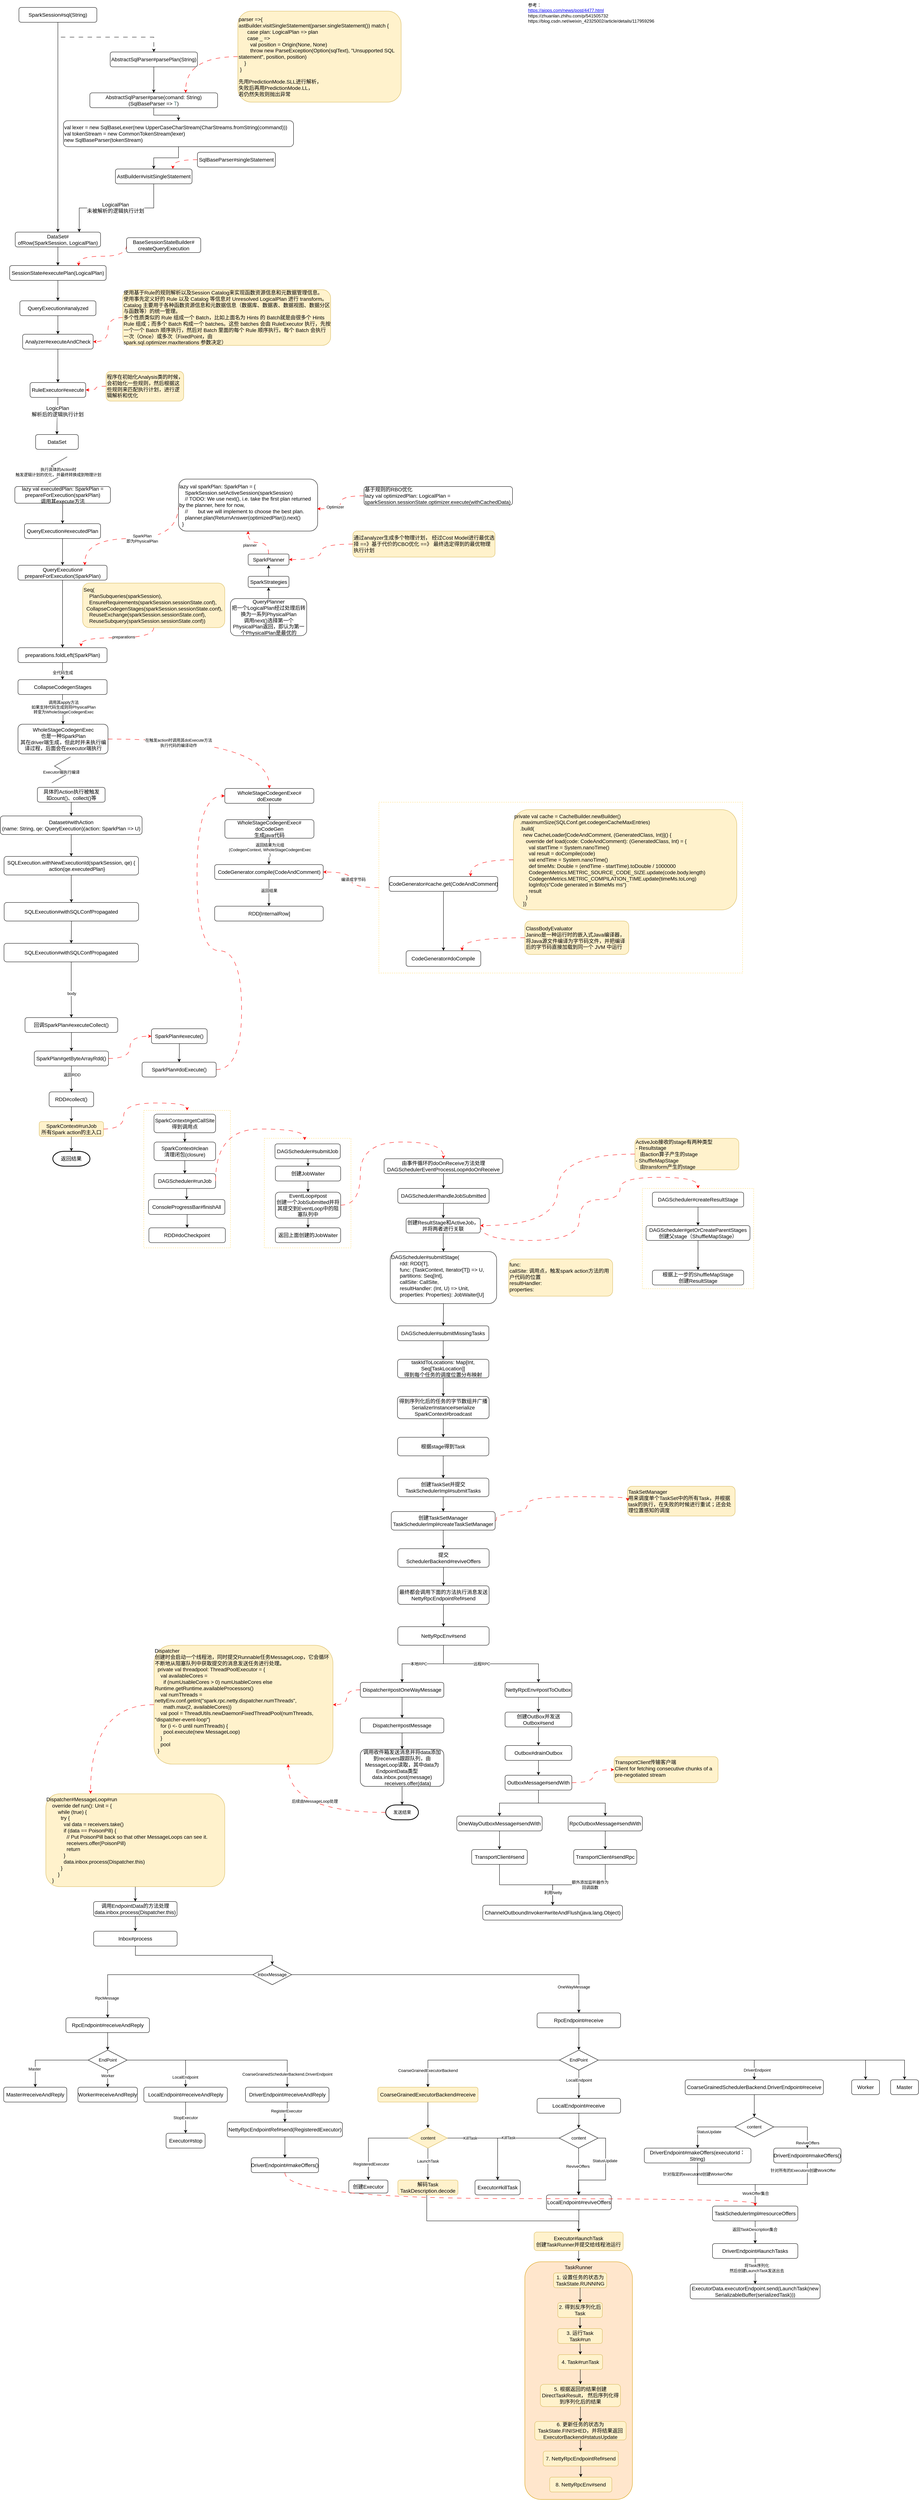<mxfile version="20.8.20" type="github" pages="2">
  <diagram name="Spark  SQL执行流程" id="dEqnPz7Te2CZXSZK34e1">
    <mxGraphModel dx="1802" dy="869" grid="1" gridSize="10" guides="1" tooltips="1" connect="1" arrows="1" fold="1" page="1" pageScale="1" pageWidth="827" pageHeight="1169" math="0" shadow="0">
      <root>
        <mxCell id="0" />
        <mxCell id="1" parent="0" />
        <mxCell id="dQKbh80O4o_hzA0gJbdG-8" value="" style="rounded=0;whiteSpace=wrap;html=1;dashed=1;strokeColor=#FFD966;" parent="1" vertex="1">
          <mxGeometry x="1730" y="3210" width="300" height="270" as="geometry" />
        </mxCell>
        <mxCell id="fpK7iS9B7lr3rAS34iEF-13" value="" style="rounded=0;whiteSpace=wrap;html=1;dashed=1;strokeColor=#FFD966;" parent="1" vertex="1">
          <mxGeometry x="1020" y="2170" width="980" height="460" as="geometry" />
        </mxCell>
        <mxCell id="fpK7iS9B7lr3rAS34iEF-12" value="" style="rounded=0;whiteSpace=wrap;html=1;dashed=1;strokeColor=#FFD966;" parent="1" vertex="1">
          <mxGeometry x="711.25" y="3075" width="233.5" height="295" as="geometry" />
        </mxCell>
        <mxCell id="fpK7iS9B7lr3rAS34iEF-9" value="" style="rounded=0;whiteSpace=wrap;html=1;dashed=1;strokeColor=#FFD966;" parent="1" vertex="1">
          <mxGeometry x="386.5" y="3000" width="233.5" height="370" as="geometry" />
        </mxCell>
        <mxCell id="THCTk6hH6egYFEfsFXks-5" style="edgeStyle=orthogonalEdgeStyle;rounded=0;orthogonalLoop=1;jettySize=auto;html=1;exitX=0.5;exitY=1;exitDx=0;exitDy=0;fontSize=14;" parent="1" source="THCTk6hH6egYFEfsFXks-1" target="THCTk6hH6egYFEfsFXks-4" edge="1">
          <mxGeometry relative="1" as="geometry" />
        </mxCell>
        <mxCell id="THCTk6hH6egYFEfsFXks-8" style="edgeStyle=orthogonalEdgeStyle;rounded=0;orthogonalLoop=1;jettySize=auto;html=1;exitX=0.5;exitY=1;exitDx=0;exitDy=0;entryX=0.5;entryY=0;entryDx=0;entryDy=0;fontSize=14;dashed=1;dashPattern=12 12;" parent="1" source="THCTk6hH6egYFEfsFXks-1" target="THCTk6hH6egYFEfsFXks-6" edge="1">
          <mxGeometry relative="1" as="geometry" />
        </mxCell>
        <mxCell id="THCTk6hH6egYFEfsFXks-1" value="SparkSession#sql(String)" style="rounded=1;whiteSpace=wrap;html=1;fontSize=14;" parent="1" vertex="1">
          <mxGeometry x="50" y="30" width="210" height="40" as="geometry" />
        </mxCell>
        <mxCell id="THCTk6hH6egYFEfsFXks-18" style="edgeStyle=orthogonalEdgeStyle;rounded=0;orthogonalLoop=1;jettySize=auto;html=1;exitX=0.5;exitY=1;exitDx=0;exitDy=0;entryX=0.5;entryY=0;entryDx=0;entryDy=0;fontSize=14;" parent="1" source="THCTk6hH6egYFEfsFXks-4" target="THCTk6hH6egYFEfsFXks-17" edge="1">
          <mxGeometry relative="1" as="geometry" />
        </mxCell>
        <mxCell id="THCTk6hH6egYFEfsFXks-4" value="DataSet#&lt;br&gt;ofRow(SparkSession,&amp;nbsp;LogicalPlan)" style="rounded=1;whiteSpace=wrap;html=1;fontSize=14;" parent="1" vertex="1">
          <mxGeometry x="40" y="635" width="230" height="40" as="geometry" />
        </mxCell>
        <mxCell id="THCTk6hH6egYFEfsFXks-20" style="edgeStyle=orthogonalEdgeStyle;rounded=0;orthogonalLoop=1;jettySize=auto;html=1;exitX=0.5;exitY=1;exitDx=0;exitDy=0;entryX=0.5;entryY=0;entryDx=0;entryDy=0;fontSize=14;" parent="1" source="THCTk6hH6egYFEfsFXks-6" target="THCTk6hH6egYFEfsFXks-19" edge="1">
          <mxGeometry relative="1" as="geometry" />
        </mxCell>
        <mxCell id="THCTk6hH6egYFEfsFXks-6" value="AbstractSqlParser#parsePlan(String)" style="whiteSpace=wrap;html=1;fontSize=14;rounded=1;" parent="1" vertex="1">
          <mxGeometry x="296" y="150" width="235" height="40" as="geometry" />
        </mxCell>
        <mxCell id="THCTk6hH6egYFEfsFXks-15" style="edgeStyle=orthogonalEdgeStyle;rounded=0;orthogonalLoop=1;jettySize=auto;html=1;exitX=0.5;exitY=1;exitDx=0;exitDy=0;entryX=0.75;entryY=0;entryDx=0;entryDy=0;fontSize=14;" parent="1" source="THCTk6hH6egYFEfsFXks-9" target="THCTk6hH6egYFEfsFXks-4" edge="1">
          <mxGeometry relative="1" as="geometry" />
        </mxCell>
        <mxCell id="THCTk6hH6egYFEfsFXks-16" value="LogicalPlan&lt;br&gt;未被解析的逻辑执行计划" style="edgeLabel;html=1;align=center;verticalAlign=middle;resizable=0;points=[];fontSize=14;" parent="THCTk6hH6egYFEfsFXks-15" vertex="1" connectable="0">
          <mxGeometry x="0.193" y="-1" relative="1" as="geometry">
            <mxPoint x="29" as="offset" />
          </mxGeometry>
        </mxCell>
        <mxCell id="THCTk6hH6egYFEfsFXks-9" value="AstBuilder#visitSingleStatement" style="whiteSpace=wrap;html=1;fontSize=14;rounded=1;" parent="1" vertex="1">
          <mxGeometry x="310" y="465" width="206.5" height="40" as="geometry" />
        </mxCell>
        <mxCell id="THCTk6hH6egYFEfsFXks-14" style="edgeStyle=orthogonalEdgeStyle;rounded=0;orthogonalLoop=1;jettySize=auto;html=1;exitX=0;exitY=0.5;exitDx=0;exitDy=0;entryX=0.75;entryY=0;entryDx=0;entryDy=0;fontSize=14;dashed=1;dashPattern=12 12;curved=1;strokeColor=#FF0000;" parent="1" source="THCTk6hH6egYFEfsFXks-12" target="THCTk6hH6egYFEfsFXks-9" edge="1">
          <mxGeometry relative="1" as="geometry" />
        </mxCell>
        <mxCell id="THCTk6hH6egYFEfsFXks-12" value="SqlBaseParser#singleStatement" style="whiteSpace=wrap;html=1;fontSize=14;rounded=1;" parent="1" vertex="1">
          <mxGeometry x="531" y="420" width="210" height="40" as="geometry" />
        </mxCell>
        <mxCell id="THCTk6hH6egYFEfsFXks-27" style="edgeStyle=orthogonalEdgeStyle;rounded=0;orthogonalLoop=1;jettySize=auto;html=1;exitX=0.5;exitY=1;exitDx=0;exitDy=0;entryX=0.5;entryY=0;entryDx=0;entryDy=0;strokeColor=#000000;fontSize=14;" parent="1" source="THCTk6hH6egYFEfsFXks-17" target="THCTk6hH6egYFEfsFXks-26" edge="1">
          <mxGeometry relative="1" as="geometry" />
        </mxCell>
        <mxCell id="THCTk6hH6egYFEfsFXks-17" value="SessionState#executePlan(LogicalPlan&lt;span style=&quot;background-color: initial;&quot;&gt;)&lt;/span&gt;" style="rounded=1;whiteSpace=wrap;html=1;fontSize=14;" parent="1" vertex="1">
          <mxGeometry x="25" y="725" width="260" height="40" as="geometry" />
        </mxCell>
        <mxCell id="xvGSpYOVI_oOir4ocMuj-2" style="edgeStyle=orthogonalEdgeStyle;rounded=0;orthogonalLoop=1;jettySize=auto;html=1;exitX=0.5;exitY=1;exitDx=0;exitDy=0;entryX=0.5;entryY=0;entryDx=0;entryDy=0;" parent="1" source="THCTk6hH6egYFEfsFXks-19" target="xvGSpYOVI_oOir4ocMuj-1" edge="1">
          <mxGeometry relative="1" as="geometry" />
        </mxCell>
        <mxCell id="THCTk6hH6egYFEfsFXks-19" value="AbstractSqlParser#parse(comand: String)(SqlBaseParser =&amp;gt; &lt;span style=&quot;font-family: &amp;quot;JetBrains Mono&amp;quot;, monospace; font-size: 10.5pt; color: rgb(78, 128, 125);&quot;&gt;T&lt;/span&gt;&lt;span style=&quot;background-color: initial;&quot;&gt;)&lt;/span&gt;" style="whiteSpace=wrap;html=1;fontSize=14;rounded=1;" parent="1" vertex="1">
          <mxGeometry x="241.12" y="260" width="344.25" height="40" as="geometry" />
        </mxCell>
        <mxCell id="xvGSpYOVI_oOir4ocMuj-4" style="edgeStyle=orthogonalEdgeStyle;rounded=0;orthogonalLoop=1;jettySize=auto;html=1;exitX=0;exitY=0.5;exitDx=0;exitDy=0;entryX=0.75;entryY=0;entryDx=0;entryDy=0;curved=1;dashed=1;dashPattern=12 12;strokeColor=#FF0000;" parent="1" source="THCTk6hH6egYFEfsFXks-22" target="THCTk6hH6egYFEfsFXks-19" edge="1">
          <mxGeometry relative="1" as="geometry" />
        </mxCell>
        <mxCell id="THCTk6hH6egYFEfsFXks-22" value="&lt;div&gt;parser =&amp;gt;{&lt;/div&gt;&lt;div&gt;&lt;span style=&quot;background-color: initial;&quot;&gt;astBuilder.visitSingleStatement(parser.singleStatement()) match {&lt;/span&gt;&lt;/div&gt;&lt;div&gt;&amp;nbsp; &amp;nbsp; &amp;nbsp; case plan: LogicalPlan =&amp;gt; plan&lt;/div&gt;&lt;div&gt;&amp;nbsp; &amp;nbsp; &amp;nbsp; case _ =&amp;gt;&lt;/div&gt;&lt;div&gt;&amp;nbsp; &amp;nbsp; &amp;nbsp; &amp;nbsp; val position = Origin(None, None)&lt;/div&gt;&lt;div&gt;&amp;nbsp; &amp;nbsp; &amp;nbsp; &amp;nbsp; throw new ParseException(Option(sqlText), &quot;Unsupported SQL statement&quot;, position, position)&lt;/div&gt;&lt;div&gt;&amp;nbsp; &amp;nbsp; }&lt;/div&gt;&lt;div&gt;&amp;nbsp;}&lt;/div&gt;&lt;div&gt;&lt;br&gt;&lt;/div&gt;&lt;div&gt;先用PredictionMode.SLL进行解析，&lt;/div&gt;&lt;div&gt;失败后再用PredictionMode.LL，&lt;/div&gt;&lt;div&gt;若仍然失败则抛出异常&lt;/div&gt;" style="whiteSpace=wrap;html=1;fontSize=14;rounded=1;align=left;fillColor=#fff2cc;strokeColor=#d6b656;" parent="1" vertex="1">
          <mxGeometry x="640" y="40" width="440" height="245" as="geometry" />
        </mxCell>
        <mxCell id="THCTk6hH6egYFEfsFXks-25" style="edgeStyle=orthogonalEdgeStyle;curved=1;rounded=0;orthogonalLoop=1;jettySize=auto;html=1;exitX=0;exitY=0.5;exitDx=0;exitDy=0;entryX=0.715;entryY=0.025;entryDx=0;entryDy=0;entryPerimeter=0;dashed=1;dashPattern=12 12;strokeColor=#FF0000;fontSize=14;" parent="1" source="THCTk6hH6egYFEfsFXks-24" target="THCTk6hH6egYFEfsFXks-17" edge="1">
          <mxGeometry relative="1" as="geometry">
            <Array as="points">
              <mxPoint x="340" y="700" />
              <mxPoint x="211" y="700" />
            </Array>
          </mxGeometry>
        </mxCell>
        <mxCell id="THCTk6hH6egYFEfsFXks-24" value="BaseSessionStateBuilder#&lt;br&gt;createQueryExecution" style="rounded=1;whiteSpace=wrap;html=1;fontSize=14;" parent="1" vertex="1">
          <mxGeometry x="340" y="650" width="200" height="40" as="geometry" />
        </mxCell>
        <mxCell id="THCTk6hH6egYFEfsFXks-30" style="edgeStyle=orthogonalEdgeStyle;rounded=0;orthogonalLoop=1;jettySize=auto;html=1;exitX=0.5;exitY=1;exitDx=0;exitDy=0;entryX=0.5;entryY=0;entryDx=0;entryDy=0;strokeColor=#000000;fontSize=14;" parent="1" source="THCTk6hH6egYFEfsFXks-26" target="THCTk6hH6egYFEfsFXks-29" edge="1">
          <mxGeometry relative="1" as="geometry" />
        </mxCell>
        <mxCell id="THCTk6hH6egYFEfsFXks-26" value="QueryExecution#analyzed" style="rounded=1;whiteSpace=wrap;html=1;fontSize=14;" parent="1" vertex="1">
          <mxGeometry x="52.5" y="820" width="205" height="40" as="geometry" />
        </mxCell>
        <mxCell id="THCTk6hH6egYFEfsFXks-32" style="edgeStyle=orthogonalEdgeStyle;rounded=0;orthogonalLoop=1;jettySize=auto;html=1;exitX=0.5;exitY=1;exitDx=0;exitDy=0;entryX=0.5;entryY=0;entryDx=0;entryDy=0;strokeColor=#000000;fontSize=14;" parent="1" source="THCTk6hH6egYFEfsFXks-29" target="THCTk6hH6egYFEfsFXks-31" edge="1">
          <mxGeometry relative="1" as="geometry" />
        </mxCell>
        <mxCell id="THCTk6hH6egYFEfsFXks-29" value="Analyzer#executeAndCheck" style="whiteSpace=wrap;html=1;fontSize=14;rounded=1;" parent="1" vertex="1">
          <mxGeometry x="60" y="910" width="190" height="40" as="geometry" />
        </mxCell>
        <mxCell id="THCTk6hH6egYFEfsFXks-37" style="edgeStyle=orthogonalEdgeStyle;curved=1;rounded=0;orthogonalLoop=1;jettySize=auto;html=1;exitX=0.5;exitY=1;exitDx=0;exitDy=0;entryX=0.5;entryY=0;entryDx=0;entryDy=0;strokeColor=#000000;fontSize=14;" parent="1" source="THCTk6hH6egYFEfsFXks-31" target="THCTk6hH6egYFEfsFXks-36" edge="1">
          <mxGeometry relative="1" as="geometry" />
        </mxCell>
        <mxCell id="THCTk6hH6egYFEfsFXks-38" value="LogicPlan&lt;br&gt;解析后的逻辑执行计划" style="edgeLabel;html=1;align=center;verticalAlign=middle;resizable=0;points=[];fontSize=14;" parent="THCTk6hH6egYFEfsFXks-37" vertex="1" connectable="0">
          <mxGeometry x="-0.28" y="-1" relative="1" as="geometry">
            <mxPoint as="offset" />
          </mxGeometry>
        </mxCell>
        <mxCell id="THCTk6hH6egYFEfsFXks-31" value="RuleExecutor#execute" style="whiteSpace=wrap;html=1;fontSize=14;rounded=1;" parent="1" vertex="1">
          <mxGeometry x="80" y="1040" width="150" height="40" as="geometry" />
        </mxCell>
        <mxCell id="THCTk6hH6egYFEfsFXks-35" style="edgeStyle=orthogonalEdgeStyle;rounded=0;orthogonalLoop=1;jettySize=auto;html=1;exitX=0;exitY=0.5;exitDx=0;exitDy=0;entryX=1;entryY=0.5;entryDx=0;entryDy=0;strokeColor=#FF0000;fontSize=14;curved=1;dashed=1;dashPattern=12 12;" parent="1" source="THCTk6hH6egYFEfsFXks-33" target="THCTk6hH6egYFEfsFXks-31" edge="1">
          <mxGeometry relative="1" as="geometry" />
        </mxCell>
        <mxCell id="THCTk6hH6egYFEfsFXks-33" value="程序在初始化Analysis类的时候，会初始化一些规则，然后根据这些规则来匹配执行计划，进行逻辑解析和优化" style="whiteSpace=wrap;html=1;fontSize=14;rounded=1;align=left;fillColor=#fff2cc;strokeColor=#d6b656;" parent="1" vertex="1">
          <mxGeometry x="285" y="1010" width="209" height="80" as="geometry" />
        </mxCell>
        <mxCell id="THCTk6hH6egYFEfsFXks-36" value="DataSet" style="whiteSpace=wrap;html=1;fontSize=14;rounded=1;" parent="1" vertex="1">
          <mxGeometry x="95" y="1180" width="115" height="40" as="geometry" />
        </mxCell>
        <mxCell id="Hme6o7wAtb_QXtmtZKTd-1" value="" style="edgeStyle=isometricEdgeStyle;endArrow=none;html=1;rounded=0;" parent="1" edge="1">
          <mxGeometry width="50" height="100" relative="1" as="geometry">
            <mxPoint x="130" y="1310" as="sourcePoint" />
            <mxPoint x="180" y="1240" as="targetPoint" />
          </mxGeometry>
        </mxCell>
        <mxCell id="dJa-XMbD3ppQLrqUtmth-2" value="执行具体的Action时&lt;br&gt;触发逻辑计划的优化，并最终转换成到物理计划" style="edgeLabel;html=1;align=center;verticalAlign=middle;resizable=0;points=[];" parent="Hme6o7wAtb_QXtmtZKTd-1" vertex="1" connectable="0">
          <mxGeometry x="-0.559" y="-1" relative="1" as="geometry">
            <mxPoint x="-2" y="-15" as="offset" />
          </mxGeometry>
        </mxCell>
        <mxCell id="xvGSpYOVI_oOir4ocMuj-3" style="edgeStyle=orthogonalEdgeStyle;rounded=0;orthogonalLoop=1;jettySize=auto;html=1;exitX=0.5;exitY=1;exitDx=0;exitDy=0;entryX=0.5;entryY=0;entryDx=0;entryDy=0;" parent="1" source="xvGSpYOVI_oOir4ocMuj-1" target="THCTk6hH6egYFEfsFXks-9" edge="1">
          <mxGeometry relative="1" as="geometry" />
        </mxCell>
        <mxCell id="xvGSpYOVI_oOir4ocMuj-1" value="val lexer = new SqlBaseLexer(new UpperCaseCharStream(CharStreams.fromString(command)))&lt;br&gt;val tokenStream = new CommonTokenStream(lexer)&lt;br&gt;new SqlBaseParser(tokenStream)" style="whiteSpace=wrap;html=1;fontSize=14;rounded=1;align=left;" parent="1" vertex="1">
          <mxGeometry x="170" y="335" width="620" height="70" as="geometry" />
        </mxCell>
        <mxCell id="xvGSpYOVI_oOir4ocMuj-6" style="edgeStyle=orthogonalEdgeStyle;curved=1;rounded=0;orthogonalLoop=1;jettySize=auto;html=1;exitX=0;exitY=0.5;exitDx=0;exitDy=0;entryX=1;entryY=0.5;entryDx=0;entryDy=0;dashed=1;dashPattern=12 12;strokeColor=#FF0000;" parent="1" source="xvGSpYOVI_oOir4ocMuj-5" target="THCTk6hH6egYFEfsFXks-29" edge="1">
          <mxGeometry relative="1" as="geometry" />
        </mxCell>
        <mxCell id="xvGSpYOVI_oOir4ocMuj-5" value="使用基于Rule的规则解析以及Session Catalog来实现函数资源信息和元数据管理信息。&lt;br&gt;使用事先定义好的 Rule 以及 Catalog 等信息对 Unresolved LogicalPlan 进行 transform。&lt;br&gt;Catalog 主要用于各种函数资源信息和元数据信息（数据库、数据表、数据视图、数据分区与函数等）的统一管理。&lt;br&gt;&lt;div&gt;多个性质类似的 Rule 组成一个 Batch，比如上面名为 Hints 的 Batch就是由很多个 Hints Rule 组成；而多个 Batch 构成一个 batches。这些 batches 会由 RuleExecutor 执行，先按一个一个 Batch 顺序执行，然后对 Batch 里面的每个 Rule 顺序执行。每个 Batch 会执行一次（Once）或多次（FixedPoint，由&lt;/div&gt;&lt;div&gt;spark.sql.optimizer.maxIterations 参数决定）&lt;/div&gt;" style="whiteSpace=wrap;html=1;fontSize=14;rounded=1;align=left;fillColor=#fff2cc;strokeColor=#d6b656;" parent="1" vertex="1">
          <mxGeometry x="330" y="790" width="560" height="150" as="geometry" />
        </mxCell>
        <mxCell id="dJa-XMbD3ppQLrqUtmth-6" style="edgeStyle=orthogonalEdgeStyle;rounded=0;orthogonalLoop=1;jettySize=auto;html=1;exitX=0.5;exitY=1;exitDx=0;exitDy=0;entryX=0.5;entryY=0;entryDx=0;entryDy=0;" parent="1" source="dJa-XMbD3ppQLrqUtmth-1" target="dJa-XMbD3ppQLrqUtmth-5" edge="1">
          <mxGeometry relative="1" as="geometry" />
        </mxCell>
        <mxCell id="dJa-XMbD3ppQLrqUtmth-1" value="QueryExecution#executedPlan" style="whiteSpace=wrap;html=1;fontSize=14;rounded=1;" parent="1" vertex="1">
          <mxGeometry x="65" y="1420" width="205" height="40" as="geometry" />
        </mxCell>
        <mxCell id="dJa-XMbD3ppQLrqUtmth-8" style="edgeStyle=orthogonalEdgeStyle;rounded=0;orthogonalLoop=1;jettySize=auto;html=1;exitX=0;exitY=0.5;exitDx=0;exitDy=0;entryX=0.75;entryY=0;entryDx=0;entryDy=0;curved=1;dashed=1;dashPattern=12 12;strokeColor=#FF0000;" parent="1" source="dJa-XMbD3ppQLrqUtmth-3" target="dJa-XMbD3ppQLrqUtmth-5" edge="1">
          <mxGeometry relative="1" as="geometry">
            <Array as="points">
              <mxPoint x="480" y="1460" />
              <mxPoint x="228" y="1460" />
            </Array>
          </mxGeometry>
        </mxCell>
        <mxCell id="dJa-XMbD3ppQLrqUtmth-9" value="SparkPlan&lt;br&gt;即为PhysicalPlan" style="edgeLabel;html=1;align=center;verticalAlign=middle;resizable=0;points=[];" parent="dJa-XMbD3ppQLrqUtmth-8" vertex="1" connectable="0">
          <mxGeometry x="0.021" y="15" relative="1" as="geometry">
            <mxPoint x="23" y="-15" as="offset" />
          </mxGeometry>
        </mxCell>
        <mxCell id="dJa-XMbD3ppQLrqUtmth-3" value="&lt;div&gt;lazy val sparkPlan: SparkPlan = {&lt;/div&gt;&lt;div&gt;&amp;nbsp; &amp;nbsp; SparkSession.setActiveSession(sparkSession)&lt;/div&gt;&lt;div&gt;&amp;nbsp; &amp;nbsp; // TODO: We use next(), i.e. take the first plan returned by the planner, here for now,&lt;/div&gt;&lt;div&gt;&amp;nbsp; &amp;nbsp; //&amp;nbsp; &amp;nbsp; &amp;nbsp; &amp;nbsp;but we will implement to choose the best plan.&lt;/div&gt;&lt;div&gt;&amp;nbsp; &amp;nbsp; planner.plan(ReturnAnswer(optimizedPlan)).next()&lt;/div&gt;&lt;div&gt;&amp;nbsp; }&lt;/div&gt;" style="whiteSpace=wrap;html=1;fontSize=14;rounded=1;align=left;" parent="1" vertex="1">
          <mxGeometry x="480" y="1300" width="375" height="140" as="geometry" />
        </mxCell>
        <mxCell id="dJa-XMbD3ppQLrqUtmth-24" style="edgeStyle=orthogonalEdgeStyle;rounded=0;orthogonalLoop=1;jettySize=auto;html=1;exitX=0.5;exitY=1;exitDx=0;exitDy=0;entryX=0.5;entryY=0;entryDx=0;entryDy=0;strokeColor=#000000;" parent="1" source="dJa-XMbD3ppQLrqUtmth-5" target="dJa-XMbD3ppQLrqUtmth-23" edge="1">
          <mxGeometry relative="1" as="geometry" />
        </mxCell>
        <mxCell id="dJa-XMbD3ppQLrqUtmth-5" value="QueryExecution#&lt;br&gt;prepareForExecution(SparkPlan)" style="whiteSpace=wrap;html=1;fontSize=14;rounded=1;" parent="1" vertex="1">
          <mxGeometry x="47.5" y="1532" width="240" height="40" as="geometry" />
        </mxCell>
        <mxCell id="dJa-XMbD3ppQLrqUtmth-11" style="edgeStyle=orthogonalEdgeStyle;curved=1;rounded=0;orthogonalLoop=1;jettySize=auto;html=1;exitX=0;exitY=0.5;exitDx=0;exitDy=0;entryX=0.997;entryY=0.571;entryDx=0;entryDy=0;entryPerimeter=0;dashed=1;dashPattern=12 12;strokeColor=#FF0000;" parent="1" source="dJa-XMbD3ppQLrqUtmth-10" target="dJa-XMbD3ppQLrqUtmth-3" edge="1">
          <mxGeometry relative="1" as="geometry" />
        </mxCell>
        <mxCell id="dJa-XMbD3ppQLrqUtmth-12" value="Optimizer" style="edgeLabel;html=1;align=center;verticalAlign=middle;resizable=0;points=[];" parent="dJa-XMbD3ppQLrqUtmth-11" vertex="1" connectable="0">
          <mxGeometry x="0.403" y="-5" relative="1" as="geometry">
            <mxPoint as="offset" />
          </mxGeometry>
        </mxCell>
        <mxCell id="dJa-XMbD3ppQLrqUtmth-10" value="基于规则的RBO优化&lt;br&gt;lazy val optimizedPlan: LogicalPlan = sparkSession.sessionState.optimizer.execute(withCachedData)" style="whiteSpace=wrap;html=1;fontSize=14;rounded=1;align=left;" parent="1" vertex="1">
          <mxGeometry x="980" y="1320" width="400" height="50" as="geometry" />
        </mxCell>
        <mxCell id="dJa-XMbD3ppQLrqUtmth-14" style="edgeStyle=orthogonalEdgeStyle;curved=1;rounded=0;orthogonalLoop=1;jettySize=auto;html=1;exitX=0.5;exitY=0;exitDx=0;exitDy=0;entryX=0.5;entryY=1;entryDx=0;entryDy=0;dashed=1;dashPattern=12 12;strokeColor=#FF0000;" parent="1" source="dJa-XMbD3ppQLrqUtmth-13" target="dJa-XMbD3ppQLrqUtmth-3" edge="1">
          <mxGeometry relative="1" as="geometry" />
        </mxCell>
        <mxCell id="dJa-XMbD3ppQLrqUtmth-15" value="planner" style="edgeLabel;html=1;align=center;verticalAlign=middle;resizable=0;points=[];" parent="dJa-XMbD3ppQLrqUtmth-14" vertex="1" connectable="0">
          <mxGeometry x="0.39" y="7" relative="1" as="geometry">
            <mxPoint as="offset" />
          </mxGeometry>
        </mxCell>
        <mxCell id="dJa-XMbD3ppQLrqUtmth-13" value="SparkPlanner" style="whiteSpace=wrap;html=1;fontSize=14;rounded=1;" parent="1" vertex="1">
          <mxGeometry x="667.75" y="1501.69" width="110" height="30" as="geometry" />
        </mxCell>
        <mxCell id="dJa-XMbD3ppQLrqUtmth-21" style="edgeStyle=orthogonalEdgeStyle;curved=1;rounded=0;orthogonalLoop=1;jettySize=auto;html=1;exitX=0.5;exitY=0;exitDx=0;exitDy=0;entryX=0.5;entryY=1;entryDx=0;entryDy=0;strokeColor=#000000;" parent="1" source="dJa-XMbD3ppQLrqUtmth-17" target="dJa-XMbD3ppQLrqUtmth-13" edge="1">
          <mxGeometry relative="1" as="geometry" />
        </mxCell>
        <mxCell id="dJa-XMbD3ppQLrqUtmth-17" value="SparkStrategies" style="whiteSpace=wrap;html=1;fontSize=14;rounded=1;" parent="1" vertex="1">
          <mxGeometry x="667.75" y="1561.69" width="110" height="30" as="geometry" />
        </mxCell>
        <mxCell id="dJa-XMbD3ppQLrqUtmth-22" style="edgeStyle=orthogonalEdgeStyle;curved=1;rounded=0;orthogonalLoop=1;jettySize=auto;html=1;exitX=0.5;exitY=0;exitDx=0;exitDy=0;entryX=0.5;entryY=1;entryDx=0;entryDy=0;strokeColor=#000000;" parent="1" source="dJa-XMbD3ppQLrqUtmth-18" target="dJa-XMbD3ppQLrqUtmth-17" edge="1">
          <mxGeometry relative="1" as="geometry" />
        </mxCell>
        <mxCell id="dJa-XMbD3ppQLrqUtmth-18" value="QueryPlanner&lt;br&gt;把一个LogicalPlan经过处理后转换为一系列PhysicalPlan&lt;br&gt;调用next()选择第一个PhysicalPlan返回，即认为第一个PhysicalPlan是最优的" style="whiteSpace=wrap;html=1;fontSize=14;rounded=1;" parent="1" vertex="1">
          <mxGeometry x="620" y="1621.69" width="205.5" height="100" as="geometry" />
        </mxCell>
        <mxCell id="dJa-XMbD3ppQLrqUtmth-30" style="edgeStyle=orthogonalEdgeStyle;rounded=0;orthogonalLoop=1;jettySize=auto;html=1;exitX=0.5;exitY=1;exitDx=0;exitDy=0;entryX=0.5;entryY=0;entryDx=0;entryDy=0;strokeColor=#000000;" parent="1" source="dJa-XMbD3ppQLrqUtmth-23" target="dJa-XMbD3ppQLrqUtmth-28" edge="1">
          <mxGeometry relative="1" as="geometry" />
        </mxCell>
        <mxCell id="dJa-XMbD3ppQLrqUtmth-31" value="全代码生成" style="edgeLabel;html=1;align=center;verticalAlign=middle;resizable=0;points=[];" parent="dJa-XMbD3ppQLrqUtmth-30" vertex="1" connectable="0">
          <mxGeometry x="0.238" y="-2" relative="1" as="geometry">
            <mxPoint x="2" y="-2" as="offset" />
          </mxGeometry>
        </mxCell>
        <mxCell id="dJa-XMbD3ppQLrqUtmth-23" value="preparations.foldLeft(SparkPlan)" style="whiteSpace=wrap;html=1;fontSize=14;rounded=1;" parent="1" vertex="1">
          <mxGeometry x="47.5" y="1754" width="240" height="40" as="geometry" />
        </mxCell>
        <mxCell id="dJa-XMbD3ppQLrqUtmth-26" style="edgeStyle=orthogonalEdgeStyle;curved=1;rounded=0;orthogonalLoop=1;jettySize=auto;html=1;exitX=0.5;exitY=1;exitDx=0;exitDy=0;entryX=0.708;entryY=-0.075;entryDx=0;entryDy=0;entryPerimeter=0;strokeColor=#FF0000;dashed=1;dashPattern=12 12;" parent="1" source="dJa-XMbD3ppQLrqUtmth-25" target="dJa-XMbD3ppQLrqUtmth-23" edge="1">
          <mxGeometry relative="1" as="geometry" />
        </mxCell>
        <mxCell id="dJa-XMbD3ppQLrqUtmth-27" value="preparations" style="edgeLabel;html=1;align=center;verticalAlign=middle;resizable=0;points=[];" parent="dJa-XMbD3ppQLrqUtmth-26" vertex="1" connectable="0">
          <mxGeometry x="-0.124" y="-2" relative="1" as="geometry">
            <mxPoint as="offset" />
          </mxGeometry>
        </mxCell>
        <mxCell id="dJa-XMbD3ppQLrqUtmth-25" value="&lt;div&gt;Seq(&lt;/div&gt;&lt;div&gt;&amp;nbsp; &amp;nbsp; PlanSubqueries(sparkSession),&lt;/div&gt;&lt;div&gt;&amp;nbsp; &amp;nbsp; EnsureRequirements(sparkSession.sessionState.conf),&lt;/div&gt;&lt;div&gt;&amp;nbsp; CollapseCodegenStages(sparkSession.sessionState.conf),&lt;/div&gt;&lt;div&gt;&amp;nbsp; &amp;nbsp; ReuseExchange(sparkSession.sessionState.conf),&lt;/div&gt;&lt;div&gt;&amp;nbsp; &amp;nbsp; ReuseSubquery(sparkSession.sessionState.conf))&lt;/div&gt;" style="whiteSpace=wrap;html=1;fontSize=14;rounded=1;align=left;fillColor=#fff2cc;strokeColor=#d6b656;" parent="1" vertex="1">
          <mxGeometry x="221.74" y="1580" width="383" height="120" as="geometry" />
        </mxCell>
        <mxCell id="dJa-XMbD3ppQLrqUtmth-33" style="edgeStyle=orthogonalEdgeStyle;rounded=0;orthogonalLoop=1;jettySize=auto;html=1;exitX=0.5;exitY=1;exitDx=0;exitDy=0;entryX=0.5;entryY=0;entryDx=0;entryDy=0;strokeColor=#000000;" parent="1" source="dJa-XMbD3ppQLrqUtmth-28" target="dJa-XMbD3ppQLrqUtmth-32" edge="1">
          <mxGeometry relative="1" as="geometry" />
        </mxCell>
        <mxCell id="dJa-XMbD3ppQLrqUtmth-35" value="调用其apply方法&lt;br&gt;如果支持代码生成则将PhysicalPlan&lt;br&gt;转变为WholeStageCodegenExec" style="edgeLabel;html=1;align=center;verticalAlign=middle;resizable=0;points=[];" parent="dJa-XMbD3ppQLrqUtmth-33" vertex="1" connectable="0">
          <mxGeometry x="-0.28" y="2" relative="1" as="geometry">
            <mxPoint y="4" as="offset" />
          </mxGeometry>
        </mxCell>
        <mxCell id="dJa-XMbD3ppQLrqUtmth-28" value="CollapseCodegenStages" style="whiteSpace=wrap;html=1;fontSize=14;rounded=1;" parent="1" vertex="1">
          <mxGeometry x="47.5" y="1840" width="240" height="40" as="geometry" />
        </mxCell>
        <mxCell id="ulmAUWNIJSCN8ucsj58H-5" style="edgeStyle=orthogonalEdgeStyle;curved=1;rounded=0;orthogonalLoop=1;jettySize=auto;html=1;exitX=1;exitY=0.5;exitDx=0;exitDy=0;dashed=1;dashPattern=12 12;strokeColor=#FF0000;" parent="1" source="dJa-XMbD3ppQLrqUtmth-32" target="OyspbbeXxSc23yl87xw1-1" edge="1">
          <mxGeometry relative="1" as="geometry" />
        </mxCell>
        <mxCell id="ulmAUWNIJSCN8ucsj58H-6" value="在触发action时调用其doExecute方法&lt;br&gt;执行代码的编译动作" style="edgeLabel;html=1;align=center;verticalAlign=middle;resizable=0;points=[];" parent="ulmAUWNIJSCN8ucsj58H-5" vertex="1" connectable="0">
          <mxGeometry x="-0.665" relative="1" as="geometry">
            <mxPoint x="95" y="10" as="offset" />
          </mxGeometry>
        </mxCell>
        <mxCell id="dJa-XMbD3ppQLrqUtmth-32" value="WholeStageCodegenExec&lt;br&gt;也是一种SparkPlan&lt;br&gt;其在driver端生成，但此时并未执行编译过程，后面会在executor端执行" style="whiteSpace=wrap;html=1;fontSize=14;rounded=1;" parent="1" vertex="1">
          <mxGeometry x="47.5" y="1960" width="242.5" height="80" as="geometry" />
        </mxCell>
        <mxCell id="OyspbbeXxSc23yl87xw1-23" style="edgeStyle=orthogonalEdgeStyle;curved=1;rounded=0;orthogonalLoop=1;jettySize=auto;html=1;exitX=0.5;exitY=1;exitDx=0;exitDy=0;entryX=0.5;entryY=0;entryDx=0;entryDy=0;strokeColor=#000000;" parent="1" source="OyspbbeXxSc23yl87xw1-1" target="OyspbbeXxSc23yl87xw1-2" edge="1">
          <mxGeometry relative="1" as="geometry" />
        </mxCell>
        <mxCell id="OyspbbeXxSc23yl87xw1-1" value="WholeStageCodegenExec#&lt;br&gt;doExecute" style="whiteSpace=wrap;html=1;fontSize=14;rounded=1;" parent="1" vertex="1">
          <mxGeometry x="604.75" y="2133" width="240" height="40" as="geometry" />
        </mxCell>
        <mxCell id="OyspbbeXxSc23yl87xw1-5" style="edgeStyle=orthogonalEdgeStyle;rounded=0;orthogonalLoop=1;jettySize=auto;html=1;exitX=0.5;exitY=1;exitDx=0;exitDy=0;entryX=0.5;entryY=0;entryDx=0;entryDy=0;" parent="1" source="OyspbbeXxSc23yl87xw1-2" target="OyspbbeXxSc23yl87xw1-7" edge="1">
          <mxGeometry relative="1" as="geometry">
            <mxPoint x="725" y="2338" as="targetPoint" />
          </mxGeometry>
        </mxCell>
        <mxCell id="OyspbbeXxSc23yl87xw1-6" value="返回结果为元组&lt;br&gt;(CodegenContext, WholeStageCodegenExec&lt;br&gt;)" style="edgeLabel;html=1;align=center;verticalAlign=middle;resizable=0;points=[];" parent="OyspbbeXxSc23yl87xw1-5" vertex="1" connectable="0">
          <mxGeometry x="-0.267" y="1" relative="1" as="geometry">
            <mxPoint y="4" as="offset" />
          </mxGeometry>
        </mxCell>
        <mxCell id="OyspbbeXxSc23yl87xw1-2" value="WholeStageCodegenExec#&lt;br&gt;doCodeGen&lt;br&gt;生成java代码" style="whiteSpace=wrap;html=1;fontSize=14;rounded=1;" parent="1" vertex="1">
          <mxGeometry x="605" y="2217" width="240" height="50" as="geometry" />
        </mxCell>
        <mxCell id="OyspbbeXxSc23yl87xw1-26" style="edgeStyle=orthogonalEdgeStyle;curved=1;rounded=0;orthogonalLoop=1;jettySize=auto;html=1;exitX=0.5;exitY=1;exitDx=0;exitDy=0;entryX=0.5;entryY=0;entryDx=0;entryDy=0;strokeColor=#000000;" parent="1" source="OyspbbeXxSc23yl87xw1-7" target="OyspbbeXxSc23yl87xw1-25" edge="1">
          <mxGeometry relative="1" as="geometry" />
        </mxCell>
        <mxCell id="OyspbbeXxSc23yl87xw1-27" value="返回结果" style="edgeLabel;html=1;align=center;verticalAlign=middle;resizable=0;points=[];" parent="OyspbbeXxSc23yl87xw1-26" vertex="1" connectable="0">
          <mxGeometry x="-0.18" relative="1" as="geometry">
            <mxPoint as="offset" />
          </mxGeometry>
        </mxCell>
        <mxCell id="OyspbbeXxSc23yl87xw1-7" value="CodeGenerator.compile(CodeAndComment&lt;span style=&quot;background-color: initial;&quot;&gt;)&lt;/span&gt;" style="whiteSpace=wrap;html=1;fontSize=14;rounded=1;" parent="1" vertex="1">
          <mxGeometry x="577.5" y="2338" width="292.5" height="40" as="geometry" />
        </mxCell>
        <mxCell id="OyspbbeXxSc23yl87xw1-21" style="edgeStyle=orthogonalEdgeStyle;rounded=0;orthogonalLoop=1;jettySize=auto;html=1;entryX=1;entryY=0.5;entryDx=0;entryDy=0;curved=1;dashed=1;dashPattern=12 12;strokeColor=#FF0000;exitX=0;exitY=0.5;exitDx=0;exitDy=0;" parent="1" source="fpK7iS9B7lr3rAS34iEF-13" target="OyspbbeXxSc23yl87xw1-7" edge="1">
          <mxGeometry relative="1" as="geometry">
            <mxPoint x="1020" y="2400" as="sourcePoint" />
            <mxPoint x="870" y="2430" as="targetPoint" />
          </mxGeometry>
        </mxCell>
        <mxCell id="OyspbbeXxSc23yl87xw1-22" value="编译成字节码" style="edgeLabel;html=1;align=center;verticalAlign=middle;resizable=0;points=[];" parent="OyspbbeXxSc23yl87xw1-21" vertex="1" connectable="0">
          <mxGeometry x="0.11" y="-6" relative="1" as="geometry">
            <mxPoint y="9" as="offset" />
          </mxGeometry>
        </mxCell>
        <mxCell id="OyspbbeXxSc23yl87xw1-25" value="RDD[InternalRow]" style="whiteSpace=wrap;html=1;fontSize=14;rounded=1;" parent="1" vertex="1">
          <mxGeometry x="577.5" y="2450" width="292.5" height="40" as="geometry" />
        </mxCell>
        <mxCell id="OyspbbeXxSc23yl87xw1-29" style="edgeStyle=orthogonalEdgeStyle;curved=1;rounded=0;orthogonalLoop=1;jettySize=auto;html=1;exitX=0.5;exitY=1;exitDx=0;exitDy=0;entryX=0.5;entryY=0;entryDx=0;entryDy=0;strokeColor=#000000;" parent="1" source="OyspbbeXxSc23yl87xw1-28" target="dJa-XMbD3ppQLrqUtmth-1" edge="1">
          <mxGeometry relative="1" as="geometry" />
        </mxCell>
        <mxCell id="OyspbbeXxSc23yl87xw1-28" value="lazy val executedPlan: SparkPlan = prepareForExecution(sparkPlan)&lt;br&gt;调用其execute方法" style="whiteSpace=wrap;html=1;fontSize=14;rounded=1;" parent="1" vertex="1">
          <mxGeometry x="39" y="1320" width="257.5" height="45" as="geometry" />
        </mxCell>
        <mxCell id="OyspbbeXxSc23yl87xw1-36" value="通过analyzer生成多个物理计划， 经过Cost Model进行最优选择 ==》基于代价的CBO优化 ==》 最终选定得到的最优物理执行计划" style="whiteSpace=wrap;html=1;fontSize=14;rounded=1;align=left;fillColor=#fff2cc;strokeColor=#d6b656;" parent="1" vertex="1">
          <mxGeometry x="950" y="1440" width="383" height="70" as="geometry" />
        </mxCell>
        <mxCell id="OyspbbeXxSc23yl87xw1-37" style="edgeStyle=orthogonalEdgeStyle;curved=1;rounded=0;orthogonalLoop=1;jettySize=auto;html=1;exitX=0;exitY=0.5;exitDx=0;exitDy=0;entryX=1;entryY=0.5;entryDx=0;entryDy=0;dashed=1;dashPattern=12 12;strokeColor=#FF0000;" parent="1" source="OyspbbeXxSc23yl87xw1-36" target="dJa-XMbD3ppQLrqUtmth-13" edge="1">
          <mxGeometry relative="1" as="geometry">
            <mxPoint x="898" y="1516.69" as="sourcePoint" />
            <mxPoint x="772" y="1551.69" as="targetPoint" />
          </mxGeometry>
        </mxCell>
        <mxCell id="OyspbbeXxSc23yl87xw1-39" value="" style="edgeStyle=isometricEdgeStyle;endArrow=none;html=1;rounded=0;" parent="1" edge="1">
          <mxGeometry width="50" height="100" relative="1" as="geometry">
            <mxPoint x="138.75" y="2118" as="sourcePoint" />
            <mxPoint x="188.75" y="2048" as="targetPoint" />
          </mxGeometry>
        </mxCell>
        <mxCell id="OyspbbeXxSc23yl87xw1-40" value="Executor端执行编译" style="edgeLabel;html=1;align=center;verticalAlign=middle;resizable=0;points=[];" parent="OyspbbeXxSc23yl87xw1-39" vertex="1" connectable="0">
          <mxGeometry x="-0.559" y="-1" relative="1" as="geometry">
            <mxPoint x="-2" y="-15" as="offset" />
          </mxGeometry>
        </mxCell>
        <mxCell id="aiSqFYhptoILfyd779yY-3" value="" style="edgeStyle=orthogonalEdgeStyle;rounded=0;orthogonalLoop=1;jettySize=auto;html=1;" parent="1" source="aiSqFYhptoILfyd779yY-1" target="aiSqFYhptoILfyd779yY-2" edge="1">
          <mxGeometry relative="1" as="geometry" />
        </mxCell>
        <mxCell id="aiSqFYhptoILfyd779yY-1" value="具体的Action执行被触发&lt;br&gt;如count()、collect()等" style="whiteSpace=wrap;html=1;fontSize=14;rounded=1;" parent="1" vertex="1">
          <mxGeometry x="99.68" y="2130" width="182.5" height="40" as="geometry" />
        </mxCell>
        <mxCell id="aiSqFYhptoILfyd779yY-5" style="edgeStyle=orthogonalEdgeStyle;rounded=0;orthogonalLoop=1;jettySize=auto;html=1;exitX=0.5;exitY=1;exitDx=0;exitDy=0;entryX=0.5;entryY=0;entryDx=0;entryDy=0;" parent="1" source="aiSqFYhptoILfyd779yY-2" target="aiSqFYhptoILfyd779yY-4" edge="1">
          <mxGeometry relative="1" as="geometry" />
        </mxCell>
        <mxCell id="aiSqFYhptoILfyd779yY-2" value="Dataset#withAction&lt;br&gt;(name: String, qe: QueryExecution)(action: SparkPlan =&amp;gt; U)" style="whiteSpace=wrap;html=1;fontSize=14;rounded=1;" parent="1" vertex="1">
          <mxGeometry x="1.776e-15" y="2207" width="381.87" height="50" as="geometry" />
        </mxCell>
        <mxCell id="IJuBd549jqMZ3XzgCkh1-3" style="edgeStyle=orthogonalEdgeStyle;rounded=0;orthogonalLoop=1;jettySize=auto;html=1;exitX=0.5;exitY=1;exitDx=0;exitDy=0;entryX=0.5;entryY=0;entryDx=0;entryDy=0;" parent="1" source="aiSqFYhptoILfyd779yY-4" target="IJuBd549jqMZ3XzgCkh1-2" edge="1">
          <mxGeometry relative="1" as="geometry" />
        </mxCell>
        <mxCell id="aiSqFYhptoILfyd779yY-4" value="&lt;div&gt;SQLExecution.withNewExecutionId(sparkSession, qe) {&lt;/div&gt;&lt;div&gt;&amp;nbsp; &amp;nbsp; &amp;nbsp; &amp;nbsp; action(qe.executedPlan&lt;span style=&quot;background-color: initial;&quot;&gt;}&lt;/span&gt;&lt;/div&gt;" style="whiteSpace=wrap;html=1;fontSize=14;rounded=1;" parent="1" vertex="1">
          <mxGeometry x="9.84" y="2316" width="362.34" height="50" as="geometry" />
        </mxCell>
        <mxCell id="aiSqFYhptoILfyd779yY-8" value="返回结果" style="strokeWidth=2;html=1;shape=mxgraph.flowchart.terminator;whiteSpace=wrap;fontSize=14;" parent="1" vertex="1">
          <mxGeometry x="141.35" y="3110" width="100" height="40" as="geometry" />
        </mxCell>
        <mxCell id="IJuBd549jqMZ3XzgCkh1-9" style="edgeStyle=orthogonalEdgeStyle;rounded=0;orthogonalLoop=1;jettySize=auto;html=1;exitX=0.5;exitY=1;exitDx=0;exitDy=0;entryX=0.5;entryY=0;entryDx=0;entryDy=0;" parent="1" source="IJuBd549jqMZ3XzgCkh1-2" target="IJuBd549jqMZ3XzgCkh1-5" edge="1">
          <mxGeometry relative="1" as="geometry" />
        </mxCell>
        <mxCell id="IJuBd549jqMZ3XzgCkh1-2" value="SQLExecution#withSQLConfPropagated" style="whiteSpace=wrap;html=1;fontSize=14;rounded=1;" parent="1" vertex="1">
          <mxGeometry x="10.18" y="2440" width="362.34" height="50" as="geometry" />
        </mxCell>
        <mxCell id="8siI0z8Bu0LZt-7pcZ8k-5" style="edgeStyle=orthogonalEdgeStyle;rounded=0;orthogonalLoop=1;jettySize=auto;html=1;exitX=0.5;exitY=1;exitDx=0;exitDy=0;entryX=0.5;entryY=0;entryDx=0;entryDy=0;strokeColor=#000000;" parent="1" source="IJuBd549jqMZ3XzgCkh1-4" target="IJuBd549jqMZ3XzgCkh1-6" edge="1">
          <mxGeometry relative="1" as="geometry" />
        </mxCell>
        <mxCell id="IJuBd549jqMZ3XzgCkh1-4" value="回调SparkPlan#executeCollect()" style="whiteSpace=wrap;html=1;fontSize=14;rounded=1;" parent="1" vertex="1">
          <mxGeometry x="66.39" y="2750" width="249.92" height="40" as="geometry" />
        </mxCell>
        <mxCell id="IJuBd549jqMZ3XzgCkh1-14" style="edgeStyle=orthogonalEdgeStyle;rounded=0;orthogonalLoop=1;jettySize=auto;html=1;exitX=0.5;exitY=1;exitDx=0;exitDy=0;entryX=0.5;entryY=0;entryDx=0;entryDy=0;" parent="1" source="IJuBd549jqMZ3XzgCkh1-5" target="IJuBd549jqMZ3XzgCkh1-4" edge="1">
          <mxGeometry relative="1" as="geometry" />
        </mxCell>
        <mxCell id="IJuBd549jqMZ3XzgCkh1-15" value="body" style="edgeLabel;html=1;align=center;verticalAlign=middle;resizable=0;points=[];" parent="IJuBd549jqMZ3XzgCkh1-14" vertex="1" connectable="0">
          <mxGeometry x="0.355" y="-3" relative="1" as="geometry">
            <mxPoint x="3" y="-17" as="offset" />
          </mxGeometry>
        </mxCell>
        <mxCell id="IJuBd549jqMZ3XzgCkh1-5" value="SQLExecution#withSQLConfPropagated" style="whiteSpace=wrap;html=1;fontSize=14;rounded=1;" parent="1" vertex="1">
          <mxGeometry x="9.76" y="2550" width="362.34" height="50" as="geometry" />
        </mxCell>
        <mxCell id="IJuBd549jqMZ3XzgCkh1-6" value="SparkPlan#getByteArrayRdd()" style="whiteSpace=wrap;html=1;fontSize=14;rounded=1;" parent="1" vertex="1">
          <mxGeometry x="91.39" y="2840" width="199.92" height="40" as="geometry" />
        </mxCell>
        <mxCell id="IJuBd549jqMZ3XzgCkh1-13" style="edgeStyle=orthogonalEdgeStyle;rounded=0;orthogonalLoop=1;jettySize=auto;html=1;exitX=0.5;exitY=1;exitDx=0;exitDy=0;entryX=0.5;entryY=0;entryDx=0;entryDy=0;" parent="1" source="IJuBd549jqMZ3XzgCkh1-7" target="IJuBd549jqMZ3XzgCkh1-8" edge="1">
          <mxGeometry relative="1" as="geometry" />
        </mxCell>
        <mxCell id="IJuBd549jqMZ3XzgCkh1-7" value="SparkPlan#execute()" style="whiteSpace=wrap;html=1;fontSize=14;rounded=1;" parent="1" vertex="1">
          <mxGeometry x="407.25" y="2780" width="150" height="40" as="geometry" />
        </mxCell>
        <mxCell id="ulmAUWNIJSCN8ucsj58H-2" style="edgeStyle=orthogonalEdgeStyle;rounded=0;orthogonalLoop=1;jettySize=auto;html=1;exitX=1;exitY=0.5;exitDx=0;exitDy=0;entryX=0;entryY=0.5;entryDx=0;entryDy=0;dashed=1;dashPattern=12 12;strokeColor=#FF0000;curved=1;" parent="1" source="IJuBd549jqMZ3XzgCkh1-8" target="OyspbbeXxSc23yl87xw1-1" edge="1">
          <mxGeometry relative="1" as="geometry">
            <Array as="points">
              <mxPoint x="650" y="2890" />
              <mxPoint x="650" y="2570" />
              <mxPoint x="530" y="2570" />
              <mxPoint x="530" y="2153" />
            </Array>
          </mxGeometry>
        </mxCell>
        <mxCell id="8siI0z8Bu0LZt-7pcZ8k-3" value="" style="edgeStyle=orthogonalEdgeStyle;rounded=0;orthogonalLoop=1;jettySize=auto;html=1;strokeColor=#000000;exitX=0.5;exitY=1;exitDx=0;exitDy=0;" parent="1" source="IJuBd549jqMZ3XzgCkh1-6" target="8siI0z8Bu0LZt-7pcZ8k-2" edge="1">
          <mxGeometry relative="1" as="geometry" />
        </mxCell>
        <mxCell id="8siI0z8Bu0LZt-7pcZ8k-4" value="返回RDD" style="edgeLabel;html=1;align=center;verticalAlign=middle;resizable=0;points=[];" parent="8siI0z8Bu0LZt-7pcZ8k-3" vertex="1" connectable="0">
          <mxGeometry x="-0.325" y="1" relative="1" as="geometry">
            <mxPoint as="offset" />
          </mxGeometry>
        </mxCell>
        <mxCell id="IJuBd549jqMZ3XzgCkh1-8" value="SparkPlan#doExecute()" style="whiteSpace=wrap;html=1;fontSize=14;rounded=1;" parent="1" vertex="1">
          <mxGeometry x="381.87" y="2870" width="199.69" height="40" as="geometry" />
        </mxCell>
        <mxCell id="8siI0z8Bu0LZt-7pcZ8k-7" style="edgeStyle=orthogonalEdgeStyle;rounded=0;orthogonalLoop=1;jettySize=auto;html=1;exitX=0.5;exitY=1;exitDx=0;exitDy=0;entryX=0.5;entryY=0;entryDx=0;entryDy=0;strokeColor=#000000;" parent="1" source="8siI0z8Bu0LZt-7pcZ8k-2" target="8siI0z8Bu0LZt-7pcZ8k-6" edge="1">
          <mxGeometry relative="1" as="geometry" />
        </mxCell>
        <mxCell id="8siI0z8Bu0LZt-7pcZ8k-2" value="RDD#collect()" style="whiteSpace=wrap;html=1;fontSize=14;rounded=1;" parent="1" vertex="1">
          <mxGeometry x="131.35" y="2950" width="120" height="40" as="geometry" />
        </mxCell>
        <mxCell id="8siI0z8Bu0LZt-7pcZ8k-10" style="edgeStyle=orthogonalEdgeStyle;rounded=0;orthogonalLoop=1;jettySize=auto;html=1;exitX=0.5;exitY=1;exitDx=0;exitDy=0;entryX=0.5;entryY=0;entryDx=0;entryDy=0;entryPerimeter=0;strokeColor=#000000;" parent="1" source="8siI0z8Bu0LZt-7pcZ8k-6" target="aiSqFYhptoILfyd779yY-8" edge="1">
          <mxGeometry relative="1" as="geometry" />
        </mxCell>
        <mxCell id="8siI0z8Bu0LZt-7pcZ8k-6" value="SparkContext#runJob&lt;br&gt;所有Spark action的主入口" style="whiteSpace=wrap;html=1;fontSize=14;rounded=1;fillColor=#fff2cc;strokeColor=#d6b656;" parent="1" vertex="1">
          <mxGeometry x="104.66" y="3030" width="173.39" height="40" as="geometry" />
        </mxCell>
        <mxCell id="8siI0z8Bu0LZt-7pcZ8k-8" style="edgeStyle=orthogonalEdgeStyle;rounded=0;orthogonalLoop=1;jettySize=auto;html=1;curved=1;dashed=1;dashPattern=12 12;strokeColor=#FF0000;entryX=0;entryY=0.5;entryDx=0;entryDy=0;exitX=1;exitY=0.5;exitDx=0;exitDy=0;" parent="1" source="IJuBd549jqMZ3XzgCkh1-6" target="IJuBd549jqMZ3XzgCkh1-7" edge="1">
          <mxGeometry relative="1" as="geometry">
            <mxPoint x="500" y="2760" as="sourcePoint" />
            <mxPoint x="340" y="2770" as="targetPoint" />
          </mxGeometry>
        </mxCell>
        <mxCell id="8siI0z8Bu0LZt-7pcZ8k-14" style="edgeStyle=orthogonalEdgeStyle;rounded=0;orthogonalLoop=1;jettySize=auto;html=1;exitX=0.5;exitY=1;exitDx=0;exitDy=0;entryX=0.5;entryY=0;entryDx=0;entryDy=0;strokeColor=#000000;" parent="1" source="8siI0z8Bu0LZt-7pcZ8k-11" target="8siI0z8Bu0LZt-7pcZ8k-13" edge="1">
          <mxGeometry relative="1" as="geometry" />
        </mxCell>
        <mxCell id="8siI0z8Bu0LZt-7pcZ8k-11" value="SparkContext#getCallSite&lt;br&gt;得到调用点" style="whiteSpace=wrap;html=1;fontSize=14;rounded=1;" parent="1" vertex="1">
          <mxGeometry x="414" y="3010" width="166" height="50" as="geometry" />
        </mxCell>
        <mxCell id="8siI0z8Bu0LZt-7pcZ8k-18" style="edgeStyle=orthogonalEdgeStyle;rounded=0;orthogonalLoop=1;jettySize=auto;html=1;exitX=0.5;exitY=1;exitDx=0;exitDy=0;entryX=0.5;entryY=0;entryDx=0;entryDy=0;strokeColor=#000000;" parent="1" source="8siI0z8Bu0LZt-7pcZ8k-13" target="8siI0z8Bu0LZt-7pcZ8k-15" edge="1">
          <mxGeometry relative="1" as="geometry" />
        </mxCell>
        <mxCell id="8siI0z8Bu0LZt-7pcZ8k-13" value="SparkContext#clean&lt;br&gt;清理闭包(closure)" style="whiteSpace=wrap;html=1;fontSize=14;rounded=1;" parent="1" vertex="1">
          <mxGeometry x="414" y="3085" width="166" height="50" as="geometry" />
        </mxCell>
        <mxCell id="8siI0z8Bu0LZt-7pcZ8k-19" style="edgeStyle=orthogonalEdgeStyle;rounded=0;orthogonalLoop=1;jettySize=auto;html=1;exitX=0.5;exitY=1;exitDx=0;exitDy=0;entryX=0.5;entryY=0;entryDx=0;entryDy=0;strokeColor=#000000;" parent="1" source="8siI0z8Bu0LZt-7pcZ8k-15" target="8siI0z8Bu0LZt-7pcZ8k-16" edge="1">
          <mxGeometry relative="1" as="geometry" />
        </mxCell>
        <mxCell id="8siI0z8Bu0LZt-7pcZ8k-15" value="DAGScheduler#runJob" style="whiteSpace=wrap;html=1;fontSize=14;rounded=1;" parent="1" vertex="1">
          <mxGeometry x="414" y="3170" width="166" height="40" as="geometry" />
        </mxCell>
        <mxCell id="8siI0z8Bu0LZt-7pcZ8k-20" style="edgeStyle=orthogonalEdgeStyle;rounded=0;orthogonalLoop=1;jettySize=auto;html=1;exitX=0.5;exitY=1;exitDx=0;exitDy=0;entryX=0.5;entryY=0;entryDx=0;entryDy=0;strokeColor=#000000;" parent="1" source="8siI0z8Bu0LZt-7pcZ8k-16" target="8siI0z8Bu0LZt-7pcZ8k-17" edge="1">
          <mxGeometry relative="1" as="geometry" />
        </mxCell>
        <mxCell id="8siI0z8Bu0LZt-7pcZ8k-16" value="ConsoleProgressBar#finishAll" style="whiteSpace=wrap;html=1;fontSize=14;rounded=1;" parent="1" vertex="1">
          <mxGeometry x="399" y="3240" width="206" height="40" as="geometry" />
        </mxCell>
        <mxCell id="8siI0z8Bu0LZt-7pcZ8k-17" value="RDD#doCheckpoint" style="whiteSpace=wrap;html=1;fontSize=14;rounded=1;" parent="1" vertex="1">
          <mxGeometry x="400.25" y="3316" width="206" height="40" as="geometry" />
        </mxCell>
        <mxCell id="fpK7iS9B7lr3rAS34iEF-3" style="edgeStyle=orthogonalEdgeStyle;rounded=0;orthogonalLoop=1;jettySize=auto;html=1;exitX=0.5;exitY=1;exitDx=0;exitDy=0;entryX=0.5;entryY=0;entryDx=0;entryDy=0;strokeColor=#000000;" parent="1" source="fpK7iS9B7lr3rAS34iEF-1" target="fpK7iS9B7lr3rAS34iEF-2" edge="1">
          <mxGeometry relative="1" as="geometry" />
        </mxCell>
        <mxCell id="fpK7iS9B7lr3rAS34iEF-1" value="DAGScheduler#submitJob" style="whiteSpace=wrap;html=1;fontSize=14;rounded=1;" parent="1" vertex="1">
          <mxGeometry x="740" y="3090" width="176" height="40" as="geometry" />
        </mxCell>
        <mxCell id="fpK7iS9B7lr3rAS34iEF-6" style="edgeStyle=orthogonalEdgeStyle;rounded=0;orthogonalLoop=1;jettySize=auto;html=1;exitX=0.5;exitY=1;exitDx=0;exitDy=0;entryX=0.5;entryY=0;entryDx=0;entryDy=0;strokeColor=#000000;" parent="1" source="fpK7iS9B7lr3rAS34iEF-2" target="fpK7iS9B7lr3rAS34iEF-4" edge="1">
          <mxGeometry relative="1" as="geometry" />
        </mxCell>
        <mxCell id="fpK7iS9B7lr3rAS34iEF-2" value="创建JobWaiter" style="whiteSpace=wrap;html=1;fontSize=14;rounded=1;" parent="1" vertex="1">
          <mxGeometry x="741" y="3150" width="176" height="40" as="geometry" />
        </mxCell>
        <mxCell id="fpK7iS9B7lr3rAS34iEF-7" style="edgeStyle=orthogonalEdgeStyle;rounded=0;orthogonalLoop=1;jettySize=auto;html=1;exitX=0.5;exitY=1;exitDx=0;exitDy=0;entryX=0.5;entryY=0;entryDx=0;entryDy=0;strokeColor=#000000;" parent="1" source="fpK7iS9B7lr3rAS34iEF-4" target="fpK7iS9B7lr3rAS34iEF-5" edge="1">
          <mxGeometry relative="1" as="geometry" />
        </mxCell>
        <mxCell id="fpK7iS9B7lr3rAS34iEF-4" value="EventLoop#post&lt;br&gt;创建一个JobSubmitted并将其提交到EventLoop中的阻塞队列中" style="whiteSpace=wrap;html=1;fontSize=14;rounded=1;" parent="1" vertex="1">
          <mxGeometry x="741" y="3220" width="176" height="70" as="geometry" />
        </mxCell>
        <mxCell id="fpK7iS9B7lr3rAS34iEF-5" value="返回上面创建的JobWaiter" style="whiteSpace=wrap;html=1;fontSize=14;rounded=1;" parent="1" vertex="1">
          <mxGeometry x="741" y="3316" width="176" height="40" as="geometry" />
        </mxCell>
        <mxCell id="fpK7iS9B7lr3rAS34iEF-8" style="edgeStyle=orthogonalEdgeStyle;rounded=0;orthogonalLoop=1;jettySize=auto;html=1;curved=1;dashed=1;dashPattern=12 12;strokeColor=#FF0000;exitX=1;exitY=0.5;exitDx=0;exitDy=0;" parent="1" source="8siI0z8Bu0LZt-7pcZ8k-15" edge="1">
          <mxGeometry relative="1" as="geometry">
            <mxPoint x="671" y="3060" as="sourcePoint" />
            <mxPoint x="820" y="3080" as="targetPoint" />
            <Array as="points">
              <mxPoint x="580" y="3050" />
              <mxPoint x="820" y="3050" />
            </Array>
          </mxGeometry>
        </mxCell>
        <mxCell id="fpK7iS9B7lr3rAS34iEF-11" style="edgeStyle=orthogonalEdgeStyle;rounded=0;orthogonalLoop=1;jettySize=auto;html=1;curved=1;dashed=1;dashPattern=12 12;strokeColor=#FF0000;entryX=0.5;entryY=0;entryDx=0;entryDy=0;exitX=1;exitY=0.5;exitDx=0;exitDy=0;" parent="1" source="8siI0z8Bu0LZt-7pcZ8k-6" target="fpK7iS9B7lr3rAS34iEF-9" edge="1">
          <mxGeometry relative="1" as="geometry">
            <mxPoint x="285" y="3000" as="sourcePoint" />
            <mxPoint x="533" y="2900" as="targetPoint" />
          </mxGeometry>
        </mxCell>
        <mxCell id="OyspbbeXxSc23yl87xw1-9" value="CodeGenerator#cache.get(CodeAndComment)" style="whiteSpace=wrap;html=1;fontSize=14;rounded=1;" parent="1" vertex="1">
          <mxGeometry x="1047.75" y="2370" width="292.5" height="40" as="geometry" />
        </mxCell>
        <mxCell id="OyspbbeXxSc23yl87xw1-12" style="edgeStyle=orthogonalEdgeStyle;rounded=0;orthogonalLoop=1;jettySize=auto;html=1;exitX=0;exitY=0.5;exitDx=0;exitDy=0;entryX=0.75;entryY=0;entryDx=0;entryDy=0;curved=1;dashed=1;dashPattern=12 12;strokeColor=#FF0000;" parent="1" source="OyspbbeXxSc23yl87xw1-11" target="OyspbbeXxSc23yl87xw1-9" edge="1">
          <mxGeometry relative="1" as="geometry" />
        </mxCell>
        <mxCell id="OyspbbeXxSc23yl87xw1-11" value="&lt;div&gt;private val cache = CacheBuilder.newBuilder()&lt;/div&gt;&lt;div&gt;&amp;nbsp; &amp;nbsp; .maximumSize(SQLConf.get.codegenCacheMaxEntries)&lt;/div&gt;&lt;div&gt;&amp;nbsp; &amp;nbsp; .build(&lt;/div&gt;&lt;div&gt;&amp;nbsp; &amp;nbsp; &amp;nbsp; new CacheLoader[CodeAndComment, (GeneratedClass, Int)]() {&lt;/div&gt;&lt;div&gt;&amp;nbsp; &amp;nbsp; &amp;nbsp; &amp;nbsp; override def load(code: CodeAndComment): (GeneratedClass, Int) = {&lt;/div&gt;&lt;div&gt;&amp;nbsp; &amp;nbsp; &amp;nbsp; &amp;nbsp; &amp;nbsp; val startTime = System.nanoTime()&lt;/div&gt;&lt;div&gt;&amp;nbsp; &amp;nbsp; &amp;nbsp; &amp;nbsp; &amp;nbsp; val result = doCompile(code)&lt;/div&gt;&lt;div&gt;&amp;nbsp; &amp;nbsp; &amp;nbsp; &amp;nbsp; &amp;nbsp; val endTime = System.nanoTime()&lt;/div&gt;&lt;div&gt;&amp;nbsp; &amp;nbsp; &amp;nbsp; &amp;nbsp; &amp;nbsp; def timeMs: Double = (endTime - startTime).toDouble / 1000000&lt;/div&gt;&lt;div&gt;&amp;nbsp; &amp;nbsp; &amp;nbsp; &amp;nbsp; &amp;nbsp; CodegenMetrics.METRIC_SOURCE_CODE_SIZE.update(code.body.length)&lt;/div&gt;&lt;div&gt;&amp;nbsp; &amp;nbsp; &amp;nbsp; &amp;nbsp; &amp;nbsp; CodegenMetrics.METRIC_COMPILATION_TIME.update(timeMs.toLong)&lt;/div&gt;&lt;div&gt;&amp;nbsp; &amp;nbsp; &amp;nbsp; &amp;nbsp; &amp;nbsp; logInfo(s&quot;Code generated in $timeMs ms&quot;)&lt;/div&gt;&lt;div&gt;&amp;nbsp; &amp;nbsp; &amp;nbsp; &amp;nbsp; &amp;nbsp; result&lt;/div&gt;&lt;div&gt;&amp;nbsp; &amp;nbsp; &amp;nbsp; &amp;nbsp; }&lt;/div&gt;&lt;div&gt;&amp;nbsp; &amp;nbsp; &amp;nbsp; })&lt;/div&gt;" style="whiteSpace=wrap;html=1;fontSize=14;rounded=1;align=left;fillColor=#fff2cc;strokeColor=#d6b656;" parent="1" vertex="1">
          <mxGeometry x="1382.5" y="2190" width="602" height="270" as="geometry" />
        </mxCell>
        <mxCell id="OyspbbeXxSc23yl87xw1-13" value="CodeGenerator#doCompile" style="whiteSpace=wrap;html=1;fontSize=14;rounded=1;" parent="1" vertex="1">
          <mxGeometry x="1093.38" y="2570" width="201.25" height="42" as="geometry" />
        </mxCell>
        <mxCell id="OyspbbeXxSc23yl87xw1-15" style="edgeStyle=orthogonalEdgeStyle;curved=1;rounded=0;orthogonalLoop=1;jettySize=auto;html=1;exitX=0.5;exitY=1;exitDx=0;exitDy=0;entryX=0.5;entryY=0;entryDx=0;entryDy=0;strokeColor=#000000;" parent="1" source="OyspbbeXxSc23yl87xw1-9" target="OyspbbeXxSc23yl87xw1-13" edge="1">
          <mxGeometry relative="1" as="geometry" />
        </mxCell>
        <mxCell id="OyspbbeXxSc23yl87xw1-17" value="ClassBodyEvaluator&lt;br&gt;Janino是一种运行时的嵌入式Java编译器，将Java源文件编译为字节码文件，并把编译后的字节码直接加载到同一个 JVM 中运行" style="whiteSpace=wrap;html=1;fontSize=14;rounded=1;align=left;fillColor=#fff2cc;strokeColor=#d6b656;" parent="1" vertex="1">
          <mxGeometry x="1413.5" y="2490" width="280" height="90" as="geometry" />
        </mxCell>
        <mxCell id="OyspbbeXxSc23yl87xw1-18" style="edgeStyle=orthogonalEdgeStyle;rounded=0;orthogonalLoop=1;jettySize=auto;html=1;exitX=0;exitY=0.5;exitDx=0;exitDy=0;entryX=0.75;entryY=0;entryDx=0;entryDy=0;curved=1;dashed=1;dashPattern=12 12;strokeColor=#FF0000;" parent="1" source="OyspbbeXxSc23yl87xw1-17" target="OyspbbeXxSc23yl87xw1-13" edge="1">
          <mxGeometry relative="1" as="geometry">
            <mxPoint x="1012.5" y="2680" as="sourcePoint" />
            <mxPoint x="880.5" y="2797" as="targetPoint" />
          </mxGeometry>
        </mxCell>
        <mxCell id="fpK7iS9B7lr3rAS34iEF-21" style="edgeStyle=orthogonalEdgeStyle;rounded=0;orthogonalLoop=1;jettySize=auto;html=1;exitX=0.5;exitY=1;exitDx=0;exitDy=0;entryX=0.5;entryY=0;entryDx=0;entryDy=0;strokeColor=#000000;" parent="1" source="fpK7iS9B7lr3rAS34iEF-14" target="fpK7iS9B7lr3rAS34iEF-16" edge="1">
          <mxGeometry relative="1" as="geometry" />
        </mxCell>
        <mxCell id="fpK7iS9B7lr3rAS34iEF-14" value="由事件循环的doOnReceive方法处理&lt;br&gt;DAGSchedulerEventProcessLoop#doOnReceive" style="whiteSpace=wrap;html=1;fontSize=14;rounded=1;" parent="1" vertex="1">
          <mxGeometry x="1034.01" y="3130" width="320" height="40" as="geometry" />
        </mxCell>
        <mxCell id="fpK7iS9B7lr3rAS34iEF-22" style="edgeStyle=orthogonalEdgeStyle;rounded=0;orthogonalLoop=1;jettySize=auto;html=1;exitX=0.5;exitY=1;exitDx=0;exitDy=0;entryX=0.5;entryY=0;entryDx=0;entryDy=0;strokeColor=#000000;" parent="1" source="fpK7iS9B7lr3rAS34iEF-16" target="fpK7iS9B7lr3rAS34iEF-17" edge="1">
          <mxGeometry relative="1" as="geometry" />
        </mxCell>
        <mxCell id="fpK7iS9B7lr3rAS34iEF-16" value="DAGScheduler#handleJobSubmitted" style="whiteSpace=wrap;html=1;fontSize=14;rounded=1;" parent="1" vertex="1">
          <mxGeometry x="1071" y="3210" width="246" height="40" as="geometry" />
        </mxCell>
        <mxCell id="fpK7iS9B7lr3rAS34iEF-23" style="edgeStyle=orthogonalEdgeStyle;rounded=0;orthogonalLoop=1;jettySize=auto;html=1;exitX=0.5;exitY=1;exitDx=0;exitDy=0;entryX=0.5;entryY=0;entryDx=0;entryDy=0;strokeColor=#000000;" parent="1" source="fpK7iS9B7lr3rAS34iEF-17" target="fpK7iS9B7lr3rAS34iEF-20" edge="1">
          <mxGeometry relative="1" as="geometry" />
        </mxCell>
        <mxCell id="fpK7iS9B7lr3rAS34iEF-17" value="创建ResultStage和ActiveJob，并将两者进行关联" style="whiteSpace=wrap;html=1;fontSize=14;rounded=1;" parent="1" vertex="1">
          <mxGeometry x="1093.38" y="3290" width="200" height="40" as="geometry" />
        </mxCell>
        <mxCell id="dQKbh80O4o_hzA0gJbdG-11" style="edgeStyle=orthogonalEdgeStyle;rounded=0;orthogonalLoop=1;jettySize=auto;html=1;exitX=0.5;exitY=1;exitDx=0;exitDy=0;entryX=0.5;entryY=0;entryDx=0;entryDy=0;" parent="1" source="fpK7iS9B7lr3rAS34iEF-20" target="dQKbh80O4o_hzA0gJbdG-10" edge="1">
          <mxGeometry relative="1" as="geometry" />
        </mxCell>
        <mxCell id="fpK7iS9B7lr3rAS34iEF-20" value="DAGScheduler#submitStage(&lt;div&gt;&amp;nbsp; &amp;nbsp; &amp;nbsp; rdd: RDD[T],&lt;/div&gt;&lt;div&gt;&amp;nbsp; &amp;nbsp; &amp;nbsp; func: (TaskContext, Iterator[T]) =&amp;gt; U,&lt;/div&gt;&lt;div&gt;&amp;nbsp; &amp;nbsp; &amp;nbsp; partitions: Seq[Int],&lt;/div&gt;&lt;div&gt;&amp;nbsp; &amp;nbsp; &amp;nbsp; callSite: CallSite,&lt;/div&gt;&lt;div&gt;&amp;nbsp; &amp;nbsp; &amp;nbsp; resultHandler: (Int, U) =&amp;gt; Unit,&lt;/div&gt;&lt;div&gt;&amp;nbsp; &amp;nbsp; &amp;nbsp; properties: Properties): JobWaiter[U]&lt;/div&gt;" style="whiteSpace=wrap;html=1;fontSize=14;rounded=1;align=left;verticalAlign=top;" parent="1" vertex="1">
          <mxGeometry x="1050.7" y="3380" width="286.62" height="140" as="geometry" />
        </mxCell>
        <mxCell id="fpK7iS9B7lr3rAS34iEF-25" value="ActiveJob接收的stage有两种类型&lt;br&gt;- Resultstage&lt;br&gt;&amp;nbsp; &amp;nbsp;由action算子产生的stage&lt;br&gt;-&amp;nbsp;ShuffleMapStage&lt;br&gt;&amp;nbsp; &amp;nbsp;由transform产生的stage" style="whiteSpace=wrap;html=1;fontSize=14;rounded=1;align=left;fillColor=#fff2cc;strokeColor=#d6b656;" parent="1" vertex="1">
          <mxGeometry x="1710" y="3075" width="280" height="85" as="geometry" />
        </mxCell>
        <mxCell id="fpK7iS9B7lr3rAS34iEF-26" style="edgeStyle=orthogonalEdgeStyle;rounded=0;orthogonalLoop=1;jettySize=auto;html=1;exitX=0;exitY=0.5;exitDx=0;exitDy=0;entryX=1;entryY=0.5;entryDx=0;entryDy=0;curved=1;dashed=1;dashPattern=12 12;strokeColor=#FF0000;" parent="1" source="fpK7iS9B7lr3rAS34iEF-25" target="fpK7iS9B7lr3rAS34iEF-17" edge="1">
          <mxGeometry relative="1" as="geometry">
            <mxPoint x="1510.25" y="3250" as="sourcePoint" />
            <mxPoint x="1340.25" y="3285" as="targetPoint" />
          </mxGeometry>
        </mxCell>
        <mxCell id="fpK7iS9B7lr3rAS34iEF-27" value="func:&lt;br&gt;callSite: 调用点，触发spark action方法的用户代码的位置&lt;br&gt;resultHandler:&lt;br&gt;properties:" style="whiteSpace=wrap;html=1;fontSize=14;rounded=1;align=left;fillColor=#fff2cc;strokeColor=#d6b656;verticalAlign=top;" parent="1" vertex="1">
          <mxGeometry x="1370" y="3400" width="280" height="100" as="geometry" />
        </mxCell>
        <mxCell id="dQKbh80O4o_hzA0gJbdG-1" style="edgeStyle=orthogonalEdgeStyle;rounded=0;orthogonalLoop=1;jettySize=auto;html=1;curved=1;dashed=1;dashPattern=12 12;strokeColor=#FF0000;exitX=1;exitY=0.5;exitDx=0;exitDy=0;entryX=0.5;entryY=0;entryDx=0;entryDy=0;" parent="1" source="fpK7iS9B7lr3rAS34iEF-4" target="fpK7iS9B7lr3rAS34iEF-14" edge="1">
          <mxGeometry relative="1" as="geometry">
            <mxPoint x="970" y="3225" as="sourcePoint" />
            <mxPoint x="1210" y="3115" as="targetPoint" />
            <Array as="points">
              <mxPoint x="970" y="3255" />
              <mxPoint x="970" y="3085" />
              <mxPoint x="1194" y="3085" />
            </Array>
          </mxGeometry>
        </mxCell>
        <mxCell id="dQKbh80O4o_hzA0gJbdG-2" value="根据上一步的ShuffleMapStage&lt;br&gt;创建ResultStage" style="whiteSpace=wrap;html=1;fontSize=14;rounded=1;" parent="1" vertex="1">
          <mxGeometry x="1757" y="3430" width="246" height="40" as="geometry" />
        </mxCell>
        <mxCell id="dQKbh80O4o_hzA0gJbdG-7" style="edgeStyle=orthogonalEdgeStyle;rounded=0;orthogonalLoop=1;jettySize=auto;html=1;exitX=0.5;exitY=1;exitDx=0;exitDy=0;entryX=0.5;entryY=0;entryDx=0;entryDy=0;" parent="1" source="dQKbh80O4o_hzA0gJbdG-3" target="dQKbh80O4o_hzA0gJbdG-2" edge="1">
          <mxGeometry relative="1" as="geometry" />
        </mxCell>
        <mxCell id="dQKbh80O4o_hzA0gJbdG-3" value="DAGScheduler#getOrCreateParentStages&lt;br&gt;创建父stage（ShuffleMapStage）" style="whiteSpace=wrap;html=1;fontSize=14;rounded=1;" parent="1" vertex="1">
          <mxGeometry x="1740" y="3310" width="280" height="40" as="geometry" />
        </mxCell>
        <mxCell id="dQKbh80O4o_hzA0gJbdG-6" style="edgeStyle=orthogonalEdgeStyle;rounded=0;orthogonalLoop=1;jettySize=auto;html=1;exitX=0.5;exitY=1;exitDx=0;exitDy=0;entryX=0.5;entryY=0;entryDx=0;entryDy=0;" parent="1" source="dQKbh80O4o_hzA0gJbdG-5" target="dQKbh80O4o_hzA0gJbdG-3" edge="1">
          <mxGeometry relative="1" as="geometry" />
        </mxCell>
        <mxCell id="dQKbh80O4o_hzA0gJbdG-5" value="DAGScheduler#createResultStage" style="whiteSpace=wrap;html=1;fontSize=14;rounded=1;" parent="1" vertex="1">
          <mxGeometry x="1757" y="3220" width="246" height="40" as="geometry" />
        </mxCell>
        <mxCell id="dQKbh80O4o_hzA0gJbdG-9" style="edgeStyle=orthogonalEdgeStyle;rounded=0;orthogonalLoop=1;jettySize=auto;html=1;curved=1;dashed=1;dashPattern=12 12;strokeColor=#FF0000;exitX=1;exitY=0.5;exitDx=0;exitDy=0;entryX=0.5;entryY=0;entryDx=0;entryDy=0;" parent="1" source="fpK7iS9B7lr3rAS34iEF-17" target="dQKbh80O4o_hzA0gJbdG-8" edge="1">
          <mxGeometry relative="1" as="geometry">
            <mxPoint x="1480" y="3410" as="sourcePoint" />
            <mxPoint x="1757" y="3285" as="targetPoint" />
            <Array as="points">
              <mxPoint x="1293" y="3350" />
              <mxPoint x="1560" y="3350" />
              <mxPoint x="1560" y="3240" />
              <mxPoint x="1670" y="3240" />
              <mxPoint x="1670" y="3180" />
              <mxPoint x="1880" y="3180" />
            </Array>
          </mxGeometry>
        </mxCell>
        <mxCell id="dQKbh80O4o_hzA0gJbdG-13" style="edgeStyle=orthogonalEdgeStyle;rounded=0;orthogonalLoop=1;jettySize=auto;html=1;exitX=0.5;exitY=1;exitDx=0;exitDy=0;entryX=0.5;entryY=0;entryDx=0;entryDy=0;" parent="1" source="dQKbh80O4o_hzA0gJbdG-10" target="dQKbh80O4o_hzA0gJbdG-12" edge="1">
          <mxGeometry relative="1" as="geometry" />
        </mxCell>
        <mxCell id="dQKbh80O4o_hzA0gJbdG-10" value="DAGScheduler#submitMissingTasks" style="whiteSpace=wrap;html=1;fontSize=14;rounded=1;" parent="1" vertex="1">
          <mxGeometry x="1070.38" y="3580" width="246" height="40" as="geometry" />
        </mxCell>
        <mxCell id="dQKbh80O4o_hzA0gJbdG-15" style="edgeStyle=orthogonalEdgeStyle;rounded=0;orthogonalLoop=1;jettySize=auto;html=1;exitX=0.5;exitY=1;exitDx=0;exitDy=0;entryX=0.5;entryY=0;entryDx=0;entryDy=0;" parent="1" source="dQKbh80O4o_hzA0gJbdG-12" target="dQKbh80O4o_hzA0gJbdG-14" edge="1">
          <mxGeometry relative="1" as="geometry" />
        </mxCell>
        <mxCell id="dQKbh80O4o_hzA0gJbdG-12" value="taskIdToLocations: Map[Int, Seq[TaskLocation]]&lt;br&gt;得到每个任务的调度位置分布映射" style="whiteSpace=wrap;html=1;fontSize=14;rounded=1;" parent="1" vertex="1">
          <mxGeometry x="1070.38" y="3670" width="246" height="50" as="geometry" />
        </mxCell>
        <mxCell id="dQKbh80O4o_hzA0gJbdG-18" style="edgeStyle=orthogonalEdgeStyle;rounded=0;orthogonalLoop=1;jettySize=auto;html=1;exitX=0.5;exitY=1;exitDx=0;exitDy=0;entryX=0.5;entryY=0;entryDx=0;entryDy=0;" parent="1" source="dQKbh80O4o_hzA0gJbdG-14" target="dQKbh80O4o_hzA0gJbdG-16" edge="1">
          <mxGeometry relative="1" as="geometry" />
        </mxCell>
        <mxCell id="dQKbh80O4o_hzA0gJbdG-14" value="得到序列化后的任务的字节数组并广播&lt;br&gt;SerializerInstance#serialize&lt;br&gt;SparkContext#broadcast" style="whiteSpace=wrap;html=1;fontSize=14;rounded=1;" parent="1" vertex="1">
          <mxGeometry x="1070" y="3770" width="247" height="60" as="geometry" />
        </mxCell>
        <mxCell id="dQKbh80O4o_hzA0gJbdG-19" style="edgeStyle=orthogonalEdgeStyle;rounded=0;orthogonalLoop=1;jettySize=auto;html=1;exitX=0.5;exitY=1;exitDx=0;exitDy=0;entryX=0.5;entryY=0;entryDx=0;entryDy=0;" parent="1" source="dQKbh80O4o_hzA0gJbdG-16" target="dQKbh80O4o_hzA0gJbdG-17" edge="1">
          <mxGeometry relative="1" as="geometry" />
        </mxCell>
        <mxCell id="dQKbh80O4o_hzA0gJbdG-16" value="根据stage得到Task" style="whiteSpace=wrap;html=1;fontSize=14;rounded=1;" parent="1" vertex="1">
          <mxGeometry x="1070.38" y="3880" width="246" height="50" as="geometry" />
        </mxCell>
        <mxCell id="dQKbh80O4o_hzA0gJbdG-23" style="edgeStyle=orthogonalEdgeStyle;rounded=0;orthogonalLoop=1;jettySize=auto;html=1;exitX=0.5;exitY=1;exitDx=0;exitDy=0;" parent="1" source="dQKbh80O4o_hzA0gJbdG-17" target="dQKbh80O4o_hzA0gJbdG-21" edge="1">
          <mxGeometry relative="1" as="geometry" />
        </mxCell>
        <mxCell id="dQKbh80O4o_hzA0gJbdG-17" value="创建TaskSet并提交&lt;br&gt;TaskSchedulerImpl#submitTasks" style="whiteSpace=wrap;html=1;fontSize=14;rounded=1;" parent="1" vertex="1">
          <mxGeometry x="1070.38" y="3990" width="246" height="50" as="geometry" />
        </mxCell>
        <mxCell id="dQKbh80O4o_hzA0gJbdG-27" style="edgeStyle=orthogonalEdgeStyle;rounded=0;orthogonalLoop=1;jettySize=auto;html=1;exitX=0.5;exitY=1;exitDx=0;exitDy=0;entryX=0.5;entryY=0;entryDx=0;entryDy=0;" parent="1" source="dQKbh80O4o_hzA0gJbdG-21" target="dQKbh80O4o_hzA0gJbdG-22" edge="1">
          <mxGeometry relative="1" as="geometry" />
        </mxCell>
        <mxCell id="dQKbh80O4o_hzA0gJbdG-21" value="创建TaskSetManager&lt;br&gt;TaskSchedulerImpl#createTaskSetManager" style="whiteSpace=wrap;html=1;fontSize=14;rounded=1;" parent="1" vertex="1">
          <mxGeometry x="1053.38" y="4080" width="280" height="50" as="geometry" />
        </mxCell>
        <mxCell id="dQKbh80O4o_hzA0gJbdG-29" style="edgeStyle=orthogonalEdgeStyle;rounded=0;orthogonalLoop=1;jettySize=auto;html=1;exitX=0.5;exitY=1;exitDx=0;exitDy=0;entryX=0.5;entryY=0;entryDx=0;entryDy=0;" parent="1" source="dQKbh80O4o_hzA0gJbdG-22" target="dQKbh80O4o_hzA0gJbdG-28" edge="1">
          <mxGeometry relative="1" as="geometry" />
        </mxCell>
        <mxCell id="dQKbh80O4o_hzA0gJbdG-22" value="提交&lt;br&gt;SchedulerBackend#reviveOffers" style="whiteSpace=wrap;html=1;fontSize=14;rounded=1;" parent="1" vertex="1">
          <mxGeometry x="1071.01" y="4180" width="246" height="50" as="geometry" />
        </mxCell>
        <mxCell id="dQKbh80O4o_hzA0gJbdG-25" value="TaskSetManager&lt;br&gt;用来调度单个TaskSet中的所有Task，并根据task的执行，在失败的时候进行重试；还会处理位置感知的调度" style="whiteSpace=wrap;html=1;fontSize=14;rounded=1;align=left;fillColor=#fff2cc;strokeColor=#d6b656;verticalAlign=top;" parent="1" vertex="1">
          <mxGeometry x="1690" y="4012" width="290" height="80" as="geometry" />
        </mxCell>
        <mxCell id="dQKbh80O4o_hzA0gJbdG-26" style="edgeStyle=orthogonalEdgeStyle;rounded=0;orthogonalLoop=1;jettySize=auto;html=1;curved=1;dashed=1;dashPattern=12 12;strokeColor=#FF0000;entryX=0;entryY=0.5;entryDx=0;entryDy=0;exitX=1;exitY=0.5;exitDx=0;exitDy=0;" parent="1" source="dQKbh80O4o_hzA0gJbdG-21" target="dQKbh80O4o_hzA0gJbdG-25" edge="1">
          <mxGeometry relative="1" as="geometry">
            <mxPoint x="1370" y="4090" as="sourcePoint" />
            <mxPoint x="1667" y="3955" as="targetPoint" />
            <Array as="points">
              <mxPoint x="1337" y="4090" />
              <mxPoint x="1360" y="4090" />
              <mxPoint x="1360" y="4080" />
              <mxPoint x="1420" y="4080" />
              <mxPoint x="1420" y="4040" />
              <mxPoint x="1690" y="4040" />
            </Array>
          </mxGeometry>
        </mxCell>
        <mxCell id="dQKbh80O4o_hzA0gJbdG-31" style="edgeStyle=orthogonalEdgeStyle;rounded=0;orthogonalLoop=1;jettySize=auto;html=1;exitX=0.5;exitY=1;exitDx=0;exitDy=0;entryX=0.5;entryY=0;entryDx=0;entryDy=0;" parent="1" source="dQKbh80O4o_hzA0gJbdG-28" target="dQKbh80O4o_hzA0gJbdG-30" edge="1">
          <mxGeometry relative="1" as="geometry" />
        </mxCell>
        <mxCell id="dQKbh80O4o_hzA0gJbdG-28" value="最终都会调用下面的方法执行消息发送&lt;br&gt;NettyRpcEndpointRef#send" style="whiteSpace=wrap;html=1;fontSize=14;rounded=1;" parent="1" vertex="1">
          <mxGeometry x="1071.01" y="4280" width="246" height="50" as="geometry" />
        </mxCell>
        <mxCell id="dQKbh80O4o_hzA0gJbdG-35" style="edgeStyle=orthogonalEdgeStyle;rounded=0;orthogonalLoop=1;jettySize=auto;html=1;exitX=0.5;exitY=1;exitDx=0;exitDy=0;entryX=0.5;entryY=0;entryDx=0;entryDy=0;" parent="1" source="dQKbh80O4o_hzA0gJbdG-30" target="dQKbh80O4o_hzA0gJbdG-32" edge="1">
          <mxGeometry relative="1" as="geometry" />
        </mxCell>
        <mxCell id="dQKbh80O4o_hzA0gJbdG-37" value="本地RPC" style="edgeLabel;html=1;align=center;verticalAlign=middle;resizable=0;points=[];" parent="dQKbh80O4o_hzA0gJbdG-35" vertex="1" connectable="0">
          <mxGeometry x="0.107" relative="1" as="geometry">
            <mxPoint as="offset" />
          </mxGeometry>
        </mxCell>
        <mxCell id="dQKbh80O4o_hzA0gJbdG-36" style="edgeStyle=orthogonalEdgeStyle;rounded=0;orthogonalLoop=1;jettySize=auto;html=1;exitX=0.5;exitY=1;exitDx=0;exitDy=0;entryX=0.5;entryY=0;entryDx=0;entryDy=0;" parent="1" source="dQKbh80O4o_hzA0gJbdG-30" target="dQKbh80O4o_hzA0gJbdG-34" edge="1">
          <mxGeometry relative="1" as="geometry" />
        </mxCell>
        <mxCell id="dQKbh80O4o_hzA0gJbdG-38" value="远程RPC" style="edgeLabel;html=1;align=center;verticalAlign=middle;resizable=0;points=[];" parent="dQKbh80O4o_hzA0gJbdG-36" vertex="1" connectable="0">
          <mxGeometry x="-0.142" relative="1" as="geometry">
            <mxPoint as="offset" />
          </mxGeometry>
        </mxCell>
        <mxCell id="dQKbh80O4o_hzA0gJbdG-30" value="NettyRpcEnv#send" style="whiteSpace=wrap;html=1;fontSize=14;rounded=1;" parent="1" vertex="1">
          <mxGeometry x="1071.01" y="4390" width="246" height="50" as="geometry" />
        </mxCell>
        <mxCell id="dQKbh80O4o_hzA0gJbdG-42" style="edgeStyle=orthogonalEdgeStyle;rounded=0;orthogonalLoop=1;jettySize=auto;html=1;exitX=0;exitY=0.5;exitDx=0;exitDy=0;entryX=1;entryY=0.5;entryDx=0;entryDy=0;dashed=1;dashPattern=12 12;curved=1;strokeColor=#FF0000;" parent="1" source="dQKbh80O4o_hzA0gJbdG-32" target="dQKbh80O4o_hzA0gJbdG-40" edge="1">
          <mxGeometry relative="1" as="geometry" />
        </mxCell>
        <mxCell id="ts6MQWhlQir7RedZAC-7-50" style="edgeStyle=orthogonalEdgeStyle;rounded=0;orthogonalLoop=1;jettySize=auto;html=1;exitX=0.5;exitY=1;exitDx=0;exitDy=0;entryX=0.5;entryY=0;entryDx=0;entryDy=0;" parent="1" source="dQKbh80O4o_hzA0gJbdG-32" target="ts6MQWhlQir7RedZAC-7-49" edge="1">
          <mxGeometry relative="1" as="geometry" />
        </mxCell>
        <mxCell id="dQKbh80O4o_hzA0gJbdG-32" value="Dispatcher#postOneWayMessage" style="whiteSpace=wrap;html=1;fontSize=14;rounded=1;" parent="1" vertex="1">
          <mxGeometry x="970" y="4540" width="225" height="40" as="geometry" />
        </mxCell>
        <mxCell id="ts6MQWhlQir7RedZAC-7-15" style="edgeStyle=orthogonalEdgeStyle;rounded=0;orthogonalLoop=1;jettySize=auto;html=1;exitX=0.5;exitY=1;exitDx=0;exitDy=0;entryX=0.5;entryY=0;entryDx=0;entryDy=0;" parent="1" source="dQKbh80O4o_hzA0gJbdG-34" target="ts6MQWhlQir7RedZAC-7-11" edge="1">
          <mxGeometry relative="1" as="geometry" />
        </mxCell>
        <mxCell id="dQKbh80O4o_hzA0gJbdG-34" value="NettyRpcEnv#postToOutbox" style="whiteSpace=wrap;html=1;fontSize=14;rounded=1;" parent="1" vertex="1">
          <mxGeometry x="1360" y="4540" width="180" height="40" as="geometry" />
        </mxCell>
        <mxCell id="dQKbh80O4o_hzA0gJbdG-40" value="Dispatcher&lt;br&gt;创建时会启动一个线程池，同时提交Runnable任务MessageLoop，它会循环不断地从阻塞队列中获取提交的消息发送任务进行处理。&lt;br&gt;&lt;div style=&quot;border-color: var(--border-color);&quot;&gt;&amp;nbsp; private val threadpool: ThreadPoolExecutor = {&lt;/div&gt;&lt;div style=&quot;border-color: var(--border-color);&quot;&gt;&amp;nbsp; &amp;nbsp; val availableCores =&lt;/div&gt;&lt;div style=&quot;border-color: var(--border-color);&quot;&gt;&amp;nbsp; &amp;nbsp; &amp;nbsp; if (numUsableCores &amp;gt; 0) numUsableCores else Runtime.getRuntime.availableProcessors()&lt;/div&gt;&lt;div style=&quot;border-color: var(--border-color);&quot;&gt;&amp;nbsp; &amp;nbsp; val numThreads = nettyEnv.conf.getInt(&quot;spark.rpc.netty.dispatcher.numThreads&quot;,&lt;/div&gt;&lt;div style=&quot;border-color: var(--border-color);&quot;&gt;&amp;nbsp; &amp;nbsp; &amp;nbsp; math.max(2, availableCores))&lt;/div&gt;&lt;div style=&quot;border-color: var(--border-color);&quot;&gt;&amp;nbsp; &amp;nbsp; val pool = ThreadUtils.newDaemonFixedThreadPool(numThreads, &quot;dispatcher-event-loop&quot;)&lt;/div&gt;&lt;div style=&quot;border-color: var(--border-color);&quot;&gt;&amp;nbsp; &amp;nbsp; for (i &amp;lt;- 0 until numThreads) {&lt;/div&gt;&lt;div style=&quot;border-color: var(--border-color);&quot;&gt;&amp;nbsp; &amp;nbsp; &amp;nbsp; pool.execute(new MessageLoop)&lt;/div&gt;&lt;div style=&quot;border-color: var(--border-color);&quot;&gt;&amp;nbsp; &amp;nbsp; }&lt;/div&gt;&lt;div style=&quot;border-color: var(--border-color);&quot;&gt;&amp;nbsp; &amp;nbsp; pool&lt;/div&gt;&lt;div style=&quot;border-color: var(--border-color);&quot;&gt;&amp;nbsp; }&lt;/div&gt;" style="whiteSpace=wrap;html=1;fontSize=14;rounded=1;align=left;fillColor=#fff2cc;strokeColor=#d6b656;verticalAlign=top;" parent="1" vertex="1">
          <mxGeometry x="414" y="4440" width="482.25" height="320" as="geometry" />
        </mxCell>
        <mxCell id="6oA9O5p6BqbBM4G0SoYY-14" style="edgeStyle=orthogonalEdgeStyle;rounded=0;orthogonalLoop=1;jettySize=auto;html=1;exitX=0.5;exitY=1;exitDx=0;exitDy=0;" edge="1" parent="1" source="ts6MQWhlQir7RedZAC-7-5" target="6oA9O5p6BqbBM4G0SoYY-2">
          <mxGeometry relative="1" as="geometry" />
        </mxCell>
        <mxCell id="ts6MQWhlQir7RedZAC-7-5" value="LocalEndpoint#receive" style="whiteSpace=wrap;html=1;fontSize=14;rounded=1;" parent="1" vertex="1">
          <mxGeometry x="1446.37" y="5660" width="225" height="40" as="geometry" />
        </mxCell>
        <mxCell id="ts6MQWhlQir7RedZAC-7-10" style="edgeStyle=orthogonalEdgeStyle;rounded=0;orthogonalLoop=1;jettySize=auto;html=1;exitX=0.5;exitY=1;exitDx=0;exitDy=0;entryX=0.5;entryY=0;entryDx=0;entryDy=0;" parent="1" source="ts6MQWhlQir7RedZAC-7-7" target="ts6MQWhlQir7RedZAC-7-9" edge="1">
          <mxGeometry relative="1" as="geometry" />
        </mxCell>
        <mxCell id="ts6MQWhlQir7RedZAC-7-7" value="LocalEndpoint#reviveOffers" style="whiteSpace=wrap;html=1;fontSize=14;rounded=1;" parent="1" vertex="1">
          <mxGeometry x="1471.5" y="5920" width="174.75" height="40" as="geometry" />
        </mxCell>
        <mxCell id="1DeVd_PK0lltjMOwuueJ-65" style="edgeStyle=orthogonalEdgeStyle;rounded=0;orthogonalLoop=1;jettySize=auto;html=1;exitX=0.5;exitY=1;exitDx=0;exitDy=0;entryX=0.5;entryY=0;entryDx=0;entryDy=0;strokeColor=#000000;" edge="1" parent="1" source="ts6MQWhlQir7RedZAC-7-9" target="1DeVd_PK0lltjMOwuueJ-44">
          <mxGeometry relative="1" as="geometry" />
        </mxCell>
        <mxCell id="ts6MQWhlQir7RedZAC-7-9" value="Executor#launchTask&lt;br&gt;创建TaskRunner并提交给线程池运行" style="whiteSpace=wrap;html=1;fontSize=14;rounded=1;fillColor=#fff2cc;strokeColor=#d6b656;" parent="1" vertex="1">
          <mxGeometry x="1438.26" y="6020" width="240" height="50" as="geometry" />
        </mxCell>
        <mxCell id="ts6MQWhlQir7RedZAC-7-16" style="edgeStyle=orthogonalEdgeStyle;rounded=0;orthogonalLoop=1;jettySize=auto;html=1;exitX=0.5;exitY=1;exitDx=0;exitDy=0;entryX=0.5;entryY=0;entryDx=0;entryDy=0;" parent="1" source="ts6MQWhlQir7RedZAC-7-11" target="ts6MQWhlQir7RedZAC-7-12" edge="1">
          <mxGeometry relative="1" as="geometry" />
        </mxCell>
        <mxCell id="ts6MQWhlQir7RedZAC-7-11" value="创建OutBox并发送&lt;br&gt;Outbox#send" style="whiteSpace=wrap;html=1;fontSize=14;rounded=1;" parent="1" vertex="1">
          <mxGeometry x="1360" y="4620" width="180" height="40" as="geometry" />
        </mxCell>
        <mxCell id="ts6MQWhlQir7RedZAC-7-18" style="edgeStyle=orthogonalEdgeStyle;rounded=0;orthogonalLoop=1;jettySize=auto;html=1;exitX=0.5;exitY=1;exitDx=0;exitDy=0;" parent="1" source="ts6MQWhlQir7RedZAC-7-12" target="ts6MQWhlQir7RedZAC-7-17" edge="1">
          <mxGeometry relative="1" as="geometry" />
        </mxCell>
        <mxCell id="ts6MQWhlQir7RedZAC-7-12" value="Outbox#drainOutbox" style="whiteSpace=wrap;html=1;fontSize=14;rounded=1;" parent="1" vertex="1">
          <mxGeometry x="1360" y="4710" width="180" height="40" as="geometry" />
        </mxCell>
        <mxCell id="ts6MQWhlQir7RedZAC-7-21" style="edgeStyle=orthogonalEdgeStyle;rounded=0;orthogonalLoop=1;jettySize=auto;html=1;exitX=0.5;exitY=1;exitDx=0;exitDy=0;entryX=0.5;entryY=0;entryDx=0;entryDy=0;" parent="1" source="ts6MQWhlQir7RedZAC-7-17" target="ts6MQWhlQir7RedZAC-7-19" edge="1">
          <mxGeometry relative="1" as="geometry" />
        </mxCell>
        <mxCell id="ts6MQWhlQir7RedZAC-7-23" style="edgeStyle=orthogonalEdgeStyle;rounded=0;orthogonalLoop=1;jettySize=auto;html=1;exitX=0.5;exitY=1;exitDx=0;exitDy=0;entryX=0.5;entryY=0;entryDx=0;entryDy=0;" parent="1" source="ts6MQWhlQir7RedZAC-7-17" target="ts6MQWhlQir7RedZAC-7-20" edge="1">
          <mxGeometry relative="1" as="geometry" />
        </mxCell>
        <mxCell id="ts6MQWhlQir7RedZAC-7-17" value="OutboxMessage#sendWith" style="whiteSpace=wrap;html=1;fontSize=14;rounded=1;" parent="1" vertex="1">
          <mxGeometry x="1360" y="4790" width="180" height="40" as="geometry" />
        </mxCell>
        <mxCell id="ts6MQWhlQir7RedZAC-7-29" style="edgeStyle=orthogonalEdgeStyle;rounded=0;orthogonalLoop=1;jettySize=auto;html=1;exitX=0.5;exitY=1;exitDx=0;exitDy=0;entryX=0.5;entryY=0;entryDx=0;entryDy=0;" parent="1" source="ts6MQWhlQir7RedZAC-7-19" target="ts6MQWhlQir7RedZAC-7-27" edge="1">
          <mxGeometry relative="1" as="geometry" />
        </mxCell>
        <mxCell id="ts6MQWhlQir7RedZAC-7-19" value="OneWayOutboxMessage#sendWith" style="whiteSpace=wrap;html=1;fontSize=14;rounded=1;" parent="1" vertex="1">
          <mxGeometry x="1230" y="4900" width="230" height="40" as="geometry" />
        </mxCell>
        <mxCell id="ts6MQWhlQir7RedZAC-7-30" style="edgeStyle=orthogonalEdgeStyle;rounded=0;orthogonalLoop=1;jettySize=auto;html=1;exitX=0.5;exitY=1;exitDx=0;exitDy=0;entryX=0.5;entryY=0;entryDx=0;entryDy=0;" parent="1" source="ts6MQWhlQir7RedZAC-7-20" target="ts6MQWhlQir7RedZAC-7-28" edge="1">
          <mxGeometry relative="1" as="geometry" />
        </mxCell>
        <mxCell id="ts6MQWhlQir7RedZAC-7-20" value="RpcOutboxMessage#sendWith" style="whiteSpace=wrap;html=1;fontSize=14;rounded=1;" parent="1" vertex="1">
          <mxGeometry x="1530" y="4900" width="200" height="40" as="geometry" />
        </mxCell>
        <mxCell id="ts6MQWhlQir7RedZAC-7-25" value="TransportClient传输客户端&lt;br style=&quot;border-color: var(--border-color); text-align: center;&quot;&gt;&lt;span style=&quot;text-align: center;&quot;&gt;Client for fetching consecutive chunks of a pre-negotiated stream&lt;/span&gt;" style="whiteSpace=wrap;html=1;fontSize=14;rounded=1;align=left;fillColor=#fff2cc;strokeColor=#d6b656;verticalAlign=top;" parent="1" vertex="1">
          <mxGeometry x="1654" y="4740" width="280" height="70" as="geometry" />
        </mxCell>
        <mxCell id="ts6MQWhlQir7RedZAC-7-26" style="edgeStyle=orthogonalEdgeStyle;rounded=0;orthogonalLoop=1;jettySize=auto;html=1;exitX=1;exitY=0.5;exitDx=0;exitDy=0;entryX=0;entryY=0.5;entryDx=0;entryDy=0;dashed=1;dashPattern=12 12;curved=1;strokeColor=#FF0000;" parent="1" source="ts6MQWhlQir7RedZAC-7-17" target="ts6MQWhlQir7RedZAC-7-25" edge="1">
          <mxGeometry relative="1" as="geometry">
            <mxPoint x="1710" y="4690" as="sourcePoint" />
            <mxPoint x="1636" y="4730" as="targetPoint" />
          </mxGeometry>
        </mxCell>
        <mxCell id="ts6MQWhlQir7RedZAC-7-32" style="edgeStyle=orthogonalEdgeStyle;rounded=0;orthogonalLoop=1;jettySize=auto;html=1;exitX=0.5;exitY=1;exitDx=0;exitDy=0;entryX=0.5;entryY=0;entryDx=0;entryDy=0;" parent="1" source="ts6MQWhlQir7RedZAC-7-27" target="ts6MQWhlQir7RedZAC-7-31" edge="1">
          <mxGeometry relative="1" as="geometry" />
        </mxCell>
        <mxCell id="ts6MQWhlQir7RedZAC-7-27" value="TransportClient#send" style="whiteSpace=wrap;html=1;fontSize=14;rounded=1;" parent="1" vertex="1">
          <mxGeometry x="1270" y="4990" width="150" height="40" as="geometry" />
        </mxCell>
        <mxCell id="ts6MQWhlQir7RedZAC-7-33" style="edgeStyle=orthogonalEdgeStyle;rounded=0;orthogonalLoop=1;jettySize=auto;html=1;exitX=0.5;exitY=1;exitDx=0;exitDy=0;entryX=0.5;entryY=0;entryDx=0;entryDy=0;" parent="1" source="ts6MQWhlQir7RedZAC-7-28" target="ts6MQWhlQir7RedZAC-7-31" edge="1">
          <mxGeometry relative="1" as="geometry" />
        </mxCell>
        <mxCell id="ts6MQWhlQir7RedZAC-7-34" value="利用Netty" style="edgeLabel;html=1;align=center;verticalAlign=middle;resizable=0;points=[];" parent="ts6MQWhlQir7RedZAC-7-33" vertex="1" connectable="0">
          <mxGeometry x="0.83" y="-3" relative="1" as="geometry">
            <mxPoint x="3" y="-13" as="offset" />
          </mxGeometry>
        </mxCell>
        <mxCell id="ts6MQWhlQir7RedZAC-7-35" value="额外添加监听器作为&lt;br&gt;回调函数" style="edgeLabel;html=1;align=center;verticalAlign=middle;resizable=0;points=[];" parent="ts6MQWhlQir7RedZAC-7-33" vertex="1" connectable="0">
          <mxGeometry x="-0.236" relative="1" as="geometry">
            <mxPoint as="offset" />
          </mxGeometry>
        </mxCell>
        <mxCell id="ts6MQWhlQir7RedZAC-7-28" value="TransportClient#sendRpc" style="whiteSpace=wrap;html=1;fontSize=14;rounded=1;" parent="1" vertex="1">
          <mxGeometry x="1545" y="4990" width="170" height="40" as="geometry" />
        </mxCell>
        <mxCell id="ts6MQWhlQir7RedZAC-7-31" value="ChannelOutboundInvoker#writeAndFlush(java.lang.Object)" style="whiteSpace=wrap;html=1;fontSize=14;rounded=1;" parent="1" vertex="1">
          <mxGeometry x="1300" y="5140" width="376.5" height="40" as="geometry" />
        </mxCell>
        <mxCell id="ts6MQWhlQir7RedZAC-7-42" style="edgeStyle=orthogonalEdgeStyle;rounded=0;orthogonalLoop=1;jettySize=auto;html=1;exitX=0.5;exitY=1;exitDx=0;exitDy=0;entryX=0.5;entryY=0;entryDx=0;entryDy=0;" parent="1" source="ts6MQWhlQir7RedZAC-7-38" target="ts6MQWhlQir7RedZAC-7-41" edge="1">
          <mxGeometry relative="1" as="geometry" />
        </mxCell>
        <mxCell id="ts6MQWhlQir7RedZAC-7-38" value="Inbox#process" style="whiteSpace=wrap;html=1;fontSize=14;rounded=1;" parent="1" vertex="1">
          <mxGeometry x="251.35" y="5210" width="225" height="40" as="geometry" />
        </mxCell>
        <mxCell id="ts6MQWhlQir7RedZAC-7-45" style="edgeStyle=orthogonalEdgeStyle;rounded=0;orthogonalLoop=1;jettySize=auto;html=1;exitX=0;exitY=0.5;exitDx=0;exitDy=0;entryX=0.5;entryY=0;entryDx=0;entryDy=0;" parent="1" source="ts6MQWhlQir7RedZAC-7-41" target="ts6MQWhlQir7RedZAC-7-43" edge="1">
          <mxGeometry relative="1" as="geometry" />
        </mxCell>
        <mxCell id="ts6MQWhlQir7RedZAC-7-46" value="RpcMessage" style="edgeLabel;html=1;align=center;verticalAlign=middle;resizable=0;points=[];" parent="ts6MQWhlQir7RedZAC-7-45" vertex="1" connectable="0">
          <mxGeometry x="0.548" y="-2" relative="1" as="geometry">
            <mxPoint y="61" as="offset" />
          </mxGeometry>
        </mxCell>
        <mxCell id="ts6MQWhlQir7RedZAC-7-47" style="edgeStyle=orthogonalEdgeStyle;rounded=0;orthogonalLoop=1;jettySize=auto;html=1;exitX=1;exitY=0.5;exitDx=0;exitDy=0;entryX=0.5;entryY=0;entryDx=0;entryDy=0;" parent="1" source="ts6MQWhlQir7RedZAC-7-41" target="ts6MQWhlQir7RedZAC-7-44" edge="1">
          <mxGeometry relative="1" as="geometry" />
        </mxCell>
        <mxCell id="ts6MQWhlQir7RedZAC-7-48" value="OneWayMessage" style="edgeLabel;html=1;align=center;verticalAlign=middle;resizable=0;points=[];" parent="ts6MQWhlQir7RedZAC-7-47" vertex="1" connectable="0">
          <mxGeometry x="0.725" y="-1" relative="1" as="geometry">
            <mxPoint x="3" y="32" as="offset" />
          </mxGeometry>
        </mxCell>
        <mxCell id="ts6MQWhlQir7RedZAC-7-41" value="InboxMessage" style="rhombus;whiteSpace=wrap;html=1;" parent="1" vertex="1">
          <mxGeometry x="680.24" y="5300" width="104.75" height="54" as="geometry" />
        </mxCell>
        <mxCell id="6oA9O5p6BqbBM4G0SoYY-59" style="edgeStyle=orthogonalEdgeStyle;rounded=0;orthogonalLoop=1;jettySize=auto;html=1;exitX=0.5;exitY=1;exitDx=0;exitDy=0;entryX=0.5;entryY=0;entryDx=0;entryDy=0;" edge="1" parent="1" source="ts6MQWhlQir7RedZAC-7-43" target="6oA9O5p6BqbBM4G0SoYY-38">
          <mxGeometry relative="1" as="geometry" />
        </mxCell>
        <mxCell id="ts6MQWhlQir7RedZAC-7-43" value="RpcEndpoint#receiveAndReply" style="whiteSpace=wrap;html=1;fontSize=14;rounded=1;" parent="1" vertex="1">
          <mxGeometry x="176.64" y="5443" width="225" height="40" as="geometry" />
        </mxCell>
        <mxCell id="ts6MQWhlQir7RedZAC-7-66" style="edgeStyle=orthogonalEdgeStyle;rounded=0;orthogonalLoop=1;jettySize=auto;html=1;exitX=0.5;exitY=1;exitDx=0;exitDy=0;entryX=0.5;entryY=0;entryDx=0;entryDy=0;" parent="1" source="ts6MQWhlQir7RedZAC-7-44" target="ts6MQWhlQir7RedZAC-7-65" edge="1">
          <mxGeometry relative="1" as="geometry" />
        </mxCell>
        <mxCell id="ts6MQWhlQir7RedZAC-7-44" value="RpcEndpoint#receive" style="whiteSpace=wrap;html=1;fontSize=14;rounded=1;" parent="1" vertex="1">
          <mxGeometry x="1446.37" y="5430" width="225" height="40" as="geometry" />
        </mxCell>
        <mxCell id="ts6MQWhlQir7RedZAC-7-52" style="edgeStyle=orthogonalEdgeStyle;rounded=0;orthogonalLoop=1;jettySize=auto;html=1;exitX=0.5;exitY=1;exitDx=0;exitDy=0;entryX=0.5;entryY=0;entryDx=0;entryDy=0;" parent="1" source="ts6MQWhlQir7RedZAC-7-49" target="ts6MQWhlQir7RedZAC-7-51" edge="1">
          <mxGeometry relative="1" as="geometry" />
        </mxCell>
        <mxCell id="ts6MQWhlQir7RedZAC-7-49" value="Dispatcher#postMessage" style="whiteSpace=wrap;html=1;fontSize=14;rounded=1;" parent="1" vertex="1">
          <mxGeometry x="970" y="4636" width="225" height="40" as="geometry" />
        </mxCell>
        <mxCell id="ts6MQWhlQir7RedZAC-7-54" style="edgeStyle=orthogonalEdgeStyle;rounded=0;orthogonalLoop=1;jettySize=auto;html=1;exitX=0.5;exitY=1;exitDx=0;exitDy=0;entryX=0.5;entryY=0;entryDx=0;entryDy=0;entryPerimeter=0;" parent="1" source="ts6MQWhlQir7RedZAC-7-51" target="ts6MQWhlQir7RedZAC-7-53" edge="1">
          <mxGeometry relative="1" as="geometry" />
        </mxCell>
        <mxCell id="ts6MQWhlQir7RedZAC-7-51" value="&lt;div&gt;调用收件箱发送消息并将data添加到receivers跟踪队列，由MessageLoop读取，其中data为EndpointData类型&amp;nbsp; &amp;nbsp; &amp;nbsp; &amp;nbsp;&lt;/div&gt;&lt;div&gt;data.inbox.post(message)&lt;/div&gt;&lt;div&gt;&amp;nbsp; &amp;nbsp; &amp;nbsp; &amp;nbsp; receivers.offer(data)&lt;/div&gt;" style="whiteSpace=wrap;html=1;fontSize=14;rounded=1;" parent="1" vertex="1">
          <mxGeometry x="970" y="4720" width="225" height="100" as="geometry" />
        </mxCell>
        <mxCell id="ts6MQWhlQir7RedZAC-7-53" value="发送结束" style="strokeWidth=2;html=1;shape=mxgraph.flowchart.terminator;whiteSpace=wrap;" parent="1" vertex="1">
          <mxGeometry x="1038.5" y="4870" width="88" height="40" as="geometry" />
        </mxCell>
        <mxCell id="ts6MQWhlQir7RedZAC-7-55" style="edgeStyle=orthogonalEdgeStyle;rounded=0;orthogonalLoop=1;jettySize=auto;html=1;exitX=0;exitY=0.5;exitDx=0;exitDy=0;entryX=0.75;entryY=1;entryDx=0;entryDy=0;dashed=1;dashPattern=12 12;curved=1;strokeColor=#FF0000;exitPerimeter=0;" parent="1" source="ts6MQWhlQir7RedZAC-7-53" target="dQKbh80O4o_hzA0gJbdG-40" edge="1">
          <mxGeometry relative="1" as="geometry">
            <mxPoint x="890" y="4860" as="sourcePoint" />
            <mxPoint x="816" y="4900" as="targetPoint" />
          </mxGeometry>
        </mxCell>
        <mxCell id="ts6MQWhlQir7RedZAC-7-56" value="后续由MessageLoop处理" style="edgeLabel;html=1;align=center;verticalAlign=middle;resizable=0;points=[];" parent="ts6MQWhlQir7RedZAC-7-55" vertex="1" connectable="0">
          <mxGeometry x="-0.026" y="-30" relative="1" as="geometry">
            <mxPoint as="offset" />
          </mxGeometry>
        </mxCell>
        <mxCell id="ts6MQWhlQir7RedZAC-7-63" style="edgeStyle=orthogonalEdgeStyle;rounded=0;orthogonalLoop=1;jettySize=auto;html=1;exitX=0.5;exitY=1;exitDx=0;exitDy=0;entryX=0.5;entryY=0;entryDx=0;entryDy=0;" parent="1" source="ts6MQWhlQir7RedZAC-7-57" target="ts6MQWhlQir7RedZAC-7-61" edge="1">
          <mxGeometry relative="1" as="geometry" />
        </mxCell>
        <mxCell id="ts6MQWhlQir7RedZAC-7-57" value="Dispatcher#MessageLoop#run&lt;br&gt;&lt;div&gt;&amp;nbsp; &amp;nbsp; override def run(): Unit = {&lt;/div&gt;&lt;div&gt;&lt;div&gt;&amp;nbsp; &amp;nbsp; &amp;nbsp; &amp;nbsp; while (true) {&lt;/div&gt;&lt;div&gt;&amp;nbsp; &amp;nbsp; &amp;nbsp; &amp;nbsp; &amp;nbsp; try {&lt;/div&gt;&lt;div&gt;&amp;nbsp; &amp;nbsp; &amp;nbsp; &amp;nbsp; &amp;nbsp; &amp;nbsp; val data = receivers.take()&lt;/div&gt;&lt;div&gt;&amp;nbsp; &amp;nbsp; &amp;nbsp; &amp;nbsp; &amp;nbsp; &amp;nbsp; if (data == PoisonPill) {&lt;/div&gt;&lt;div&gt;&amp;nbsp; &amp;nbsp; &amp;nbsp; &amp;nbsp; &amp;nbsp; &amp;nbsp; &amp;nbsp; // Put PoisonPill back so that other MessageLoops can see it.&lt;/div&gt;&lt;div&gt;&amp;nbsp; &amp;nbsp; &amp;nbsp; &amp;nbsp; &amp;nbsp; &amp;nbsp; &amp;nbsp; receivers.offer(PoisonPill)&lt;/div&gt;&lt;div&gt;&amp;nbsp; &amp;nbsp; &amp;nbsp; &amp;nbsp; &amp;nbsp; &amp;nbsp; &amp;nbsp; return&lt;/div&gt;&lt;div&gt;&amp;nbsp; &amp;nbsp; &amp;nbsp; &amp;nbsp; &amp;nbsp; &amp;nbsp; }&lt;/div&gt;&lt;div&gt;&amp;nbsp; &amp;nbsp; &amp;nbsp; &amp;nbsp; &amp;nbsp; &amp;nbsp; data.inbox.process(Dispatcher.this)&lt;/div&gt;&lt;div&gt;&amp;nbsp; &amp;nbsp; &amp;nbsp; &amp;nbsp; &amp;nbsp; }&amp;nbsp;&lt;/div&gt;&lt;div&gt;&amp;nbsp; &amp;nbsp; &amp;nbsp; &amp;nbsp; }&lt;/div&gt;&lt;/div&gt;&lt;div&gt;&amp;nbsp; &amp;nbsp; }&lt;/div&gt;" style="whiteSpace=wrap;html=1;fontSize=14;rounded=1;align=left;fillColor=#fff2cc;strokeColor=#d6b656;verticalAlign=top;" parent="1" vertex="1">
          <mxGeometry x="122.49" y="4840" width="482.25" height="250" as="geometry" />
        </mxCell>
        <mxCell id="ts6MQWhlQir7RedZAC-7-60" style="edgeStyle=orthogonalEdgeStyle;rounded=0;orthogonalLoop=1;jettySize=auto;html=1;exitX=0;exitY=0.5;exitDx=0;exitDy=0;entryX=0.25;entryY=0;entryDx=0;entryDy=0;dashed=1;dashPattern=12 12;curved=1;strokeColor=#FF0000;" parent="1" source="dQKbh80O4o_hzA0gJbdG-40" target="ts6MQWhlQir7RedZAC-7-57" edge="1">
          <mxGeometry relative="1" as="geometry">
            <mxPoint x="260" y="4660" as="sourcePoint" />
            <mxPoint x="186" y="4700" as="targetPoint" />
          </mxGeometry>
        </mxCell>
        <mxCell id="ts6MQWhlQir7RedZAC-7-62" style="edgeStyle=orthogonalEdgeStyle;rounded=0;orthogonalLoop=1;jettySize=auto;html=1;exitX=0.5;exitY=1;exitDx=0;exitDy=0;entryX=0.5;entryY=0;entryDx=0;entryDy=0;" parent="1" source="ts6MQWhlQir7RedZAC-7-61" target="ts6MQWhlQir7RedZAC-7-38" edge="1">
          <mxGeometry relative="1" as="geometry" />
        </mxCell>
        <mxCell id="ts6MQWhlQir7RedZAC-7-61" value="调用EndpointData的方法处理&lt;br&gt;data.inbox.process(Dispatcher.this)" style="whiteSpace=wrap;html=1;fontSize=14;rounded=1;" parent="1" vertex="1">
          <mxGeometry x="251.12" y="5130" width="225" height="40" as="geometry" />
        </mxCell>
        <mxCell id="ts6MQWhlQir7RedZAC-7-67" style="edgeStyle=orthogonalEdgeStyle;rounded=0;orthogonalLoop=1;jettySize=auto;html=1;exitX=0.5;exitY=1;exitDx=0;exitDy=0;entryX=0.5;entryY=0;entryDx=0;entryDy=0;" parent="1" source="ts6MQWhlQir7RedZAC-7-65" target="ts6MQWhlQir7RedZAC-7-5" edge="1">
          <mxGeometry relative="1" as="geometry" />
        </mxCell>
        <mxCell id="ts6MQWhlQir7RedZAC-7-72" value="LocalEndpoint" style="edgeLabel;html=1;align=center;verticalAlign=middle;resizable=0;points=[];" parent="ts6MQWhlQir7RedZAC-7-67" vertex="1" connectable="0">
          <mxGeometry x="0.696" relative="1" as="geometry">
            <mxPoint y="-38" as="offset" />
          </mxGeometry>
        </mxCell>
        <mxCell id="ts6MQWhlQir7RedZAC-7-70" style="edgeStyle=orthogonalEdgeStyle;rounded=0;orthogonalLoop=1;jettySize=auto;html=1;exitX=0;exitY=0.5;exitDx=0;exitDy=0;entryX=0.5;entryY=0;entryDx=0;entryDy=0;" parent="1" source="ts6MQWhlQir7RedZAC-7-65" target="ts6MQWhlQir7RedZAC-7-69" edge="1">
          <mxGeometry relative="1" as="geometry" />
        </mxCell>
        <mxCell id="ts6MQWhlQir7RedZAC-7-71" value="CoarseGrainedExecutorBackend" style="edgeLabel;html=1;align=center;verticalAlign=middle;resizable=0;points=[];" parent="ts6MQWhlQir7RedZAC-7-70" vertex="1" connectable="0">
          <mxGeometry x="0.673" y="-1" relative="1" as="geometry">
            <mxPoint x="1" y="25" as="offset" />
          </mxGeometry>
        </mxCell>
        <mxCell id="1DeVd_PK0lltjMOwuueJ-3" style="edgeStyle=orthogonalEdgeStyle;rounded=0;orthogonalLoop=1;jettySize=auto;html=1;exitX=1;exitY=0.5;exitDx=0;exitDy=0;entryX=0.5;entryY=0;entryDx=0;entryDy=0;" edge="1" parent="1" source="ts6MQWhlQir7RedZAC-7-65" target="1DeVd_PK0lltjMOwuueJ-2">
          <mxGeometry relative="1" as="geometry" />
        </mxCell>
        <mxCell id="1DeVd_PK0lltjMOwuueJ-4" value="DriverEndpoint" style="edgeLabel;html=1;align=center;verticalAlign=middle;resizable=0;points=[];" vertex="1" connectable="0" parent="1DeVd_PK0lltjMOwuueJ-3">
          <mxGeometry x="-0.187" y="-3" relative="1" as="geometry">
            <mxPoint x="235" y="24" as="offset" />
          </mxGeometry>
        </mxCell>
        <mxCell id="1DeVd_PK0lltjMOwuueJ-67" style="edgeStyle=orthogonalEdgeStyle;rounded=0;orthogonalLoop=1;jettySize=auto;html=1;exitX=1;exitY=0.5;exitDx=0;exitDy=0;entryX=0.5;entryY=0;entryDx=0;entryDy=0;strokeColor=#000000;" edge="1" parent="1" source="ts6MQWhlQir7RedZAC-7-65" target="1DeVd_PK0lltjMOwuueJ-28">
          <mxGeometry relative="1" as="geometry">
            <Array as="points">
              <mxPoint x="2332" y="5557" />
            </Array>
          </mxGeometry>
        </mxCell>
        <mxCell id="1DeVd_PK0lltjMOwuueJ-68" style="edgeStyle=orthogonalEdgeStyle;rounded=0;orthogonalLoop=1;jettySize=auto;html=1;exitX=1;exitY=0.5;exitDx=0;exitDy=0;entryX=0.5;entryY=0;entryDx=0;entryDy=0;strokeColor=#000000;" edge="1" parent="1" source="ts6MQWhlQir7RedZAC-7-65" target="1DeVd_PK0lltjMOwuueJ-29">
          <mxGeometry relative="1" as="geometry" />
        </mxCell>
        <mxCell id="ts6MQWhlQir7RedZAC-7-65" value="EndPoint" style="rhombus;whiteSpace=wrap;html=1;" parent="1" vertex="1">
          <mxGeometry x="1506.49" y="5530" width="104.75" height="54" as="geometry" />
        </mxCell>
        <mxCell id="6oA9O5p6BqbBM4G0SoYY-16" style="edgeStyle=orthogonalEdgeStyle;rounded=0;orthogonalLoop=1;jettySize=auto;html=1;exitX=0.5;exitY=1;exitDx=0;exitDy=0;entryX=0.5;entryY=0;entryDx=0;entryDy=0;" edge="1" parent="1" source="ts6MQWhlQir7RedZAC-7-69" target="6oA9O5p6BqbBM4G0SoYY-15">
          <mxGeometry relative="1" as="geometry" />
        </mxCell>
        <mxCell id="ts6MQWhlQir7RedZAC-7-69" value="CoarseGrainedExecutorBackend#receive" style="whiteSpace=wrap;html=1;fontSize=14;rounded=1;fillColor=#fff2cc;strokeColor=#d6b656;" parent="1" vertex="1">
          <mxGeometry x="1017.13" y="5630" width="270" height="40" as="geometry" />
        </mxCell>
        <mxCell id="6oA9O5p6BqbBM4G0SoYY-5" style="edgeStyle=orthogonalEdgeStyle;rounded=0;orthogonalLoop=1;jettySize=auto;html=1;exitX=0.5;exitY=1;exitDx=0;exitDy=0;entryX=0.5;entryY=0;entryDx=0;entryDy=0;" edge="1" parent="1" source="6oA9O5p6BqbBM4G0SoYY-2" target="ts6MQWhlQir7RedZAC-7-7">
          <mxGeometry relative="1" as="geometry" />
        </mxCell>
        <mxCell id="6oA9O5p6BqbBM4G0SoYY-6" value="ReviveOffers" style="edgeLabel;html=1;align=center;verticalAlign=middle;resizable=0;points=[];" vertex="1" connectable="0" parent="6oA9O5p6BqbBM4G0SoYY-5">
          <mxGeometry x="0.291" y="-2" relative="1" as="geometry">
            <mxPoint x="-1" y="-32" as="offset" />
          </mxGeometry>
        </mxCell>
        <mxCell id="6oA9O5p6BqbBM4G0SoYY-7" style="edgeStyle=orthogonalEdgeStyle;rounded=0;orthogonalLoop=1;jettySize=auto;html=1;exitX=0;exitY=0.5;exitDx=0;exitDy=0;entryX=0.5;entryY=0;entryDx=0;entryDy=0;" edge="1" parent="1" source="6oA9O5p6BqbBM4G0SoYY-2" target="6oA9O5p6BqbBM4G0SoYY-12">
          <mxGeometry relative="1" as="geometry">
            <mxPoint x="1439.8" y="5830" as="targetPoint" />
          </mxGeometry>
        </mxCell>
        <mxCell id="6oA9O5p6BqbBM4G0SoYY-18" value="KillTask" style="edgeLabel;html=1;align=center;verticalAlign=middle;resizable=0;points=[];" vertex="1" connectable="0" parent="6oA9O5p6BqbBM4G0SoYY-7">
          <mxGeometry x="-0.015" y="-1" relative="1" as="geometry">
            <mxPoint as="offset" />
          </mxGeometry>
        </mxCell>
        <mxCell id="6oA9O5p6BqbBM4G0SoYY-8" style="edgeStyle=orthogonalEdgeStyle;rounded=0;orthogonalLoop=1;jettySize=auto;html=1;exitX=1;exitY=0.5;exitDx=0;exitDy=0;" edge="1" parent="1" source="6oA9O5p6BqbBM4G0SoYY-2">
          <mxGeometry relative="1" as="geometry">
            <mxPoint x="1558" y="5920" as="targetPoint" />
            <Array as="points">
              <mxPoint x="1631" y="5767" />
              <mxPoint x="1631" y="5880" />
              <mxPoint x="1558" y="5880" />
            </Array>
          </mxGeometry>
        </mxCell>
        <mxCell id="6oA9O5p6BqbBM4G0SoYY-17" value="StatusUpdate" style="edgeLabel;html=1;align=center;verticalAlign=middle;resizable=0;points=[];" vertex="1" connectable="0" parent="6oA9O5p6BqbBM4G0SoYY-8">
          <mxGeometry x="-0.34" y="-2" relative="1" as="geometry">
            <mxPoint as="offset" />
          </mxGeometry>
        </mxCell>
        <mxCell id="6oA9O5p6BqbBM4G0SoYY-2" value="content" style="rhombus;whiteSpace=wrap;html=1;" vertex="1" parent="1">
          <mxGeometry x="1505.88" y="5740" width="104.75" height="54" as="geometry" />
        </mxCell>
        <mxCell id="6oA9O5p6BqbBM4G0SoYY-12" value="Executor#killTask" style="whiteSpace=wrap;html=1;fontSize=14;rounded=1;" vertex="1" parent="1">
          <mxGeometry x="1279" y="5880" width="122" height="40" as="geometry" />
        </mxCell>
        <mxCell id="6oA9O5p6BqbBM4G0SoYY-19" style="edgeStyle=orthogonalEdgeStyle;rounded=0;orthogonalLoop=1;jettySize=auto;html=1;exitX=1;exitY=0.5;exitDx=0;exitDy=0;entryX=0.5;entryY=0;entryDx=0;entryDy=0;" edge="1" parent="1" source="6oA9O5p6BqbBM4G0SoYY-15" target="6oA9O5p6BqbBM4G0SoYY-12">
          <mxGeometry relative="1" as="geometry" />
        </mxCell>
        <mxCell id="6oA9O5p6BqbBM4G0SoYY-20" value="KillTask" style="edgeLabel;html=1;align=center;verticalAlign=middle;resizable=0;points=[];" vertex="1" connectable="0" parent="6oA9O5p6BqbBM4G0SoYY-19">
          <mxGeometry x="-0.276" y="4" relative="1" as="geometry">
            <mxPoint x="-29" y="4" as="offset" />
          </mxGeometry>
        </mxCell>
        <mxCell id="6oA9O5p6BqbBM4G0SoYY-23" style="edgeStyle=orthogonalEdgeStyle;rounded=0;orthogonalLoop=1;jettySize=auto;html=1;exitX=0.5;exitY=1;exitDx=0;exitDy=0;entryX=0.5;entryY=0;entryDx=0;entryDy=0;" edge="1" parent="1" source="6oA9O5p6BqbBM4G0SoYY-15" target="6oA9O5p6BqbBM4G0SoYY-22">
          <mxGeometry relative="1" as="geometry" />
        </mxCell>
        <mxCell id="6oA9O5p6BqbBM4G0SoYY-24" value="LaunchTask" style="edgeLabel;html=1;align=center;verticalAlign=middle;resizable=0;points=[];" vertex="1" connectable="0" parent="6oA9O5p6BqbBM4G0SoYY-23">
          <mxGeometry x="-0.185" relative="1" as="geometry">
            <mxPoint as="offset" />
          </mxGeometry>
        </mxCell>
        <mxCell id="6oA9O5p6BqbBM4G0SoYY-27" style="edgeStyle=orthogonalEdgeStyle;rounded=0;orthogonalLoop=1;jettySize=auto;html=1;exitX=0;exitY=0.5;exitDx=0;exitDy=0;entryX=0.5;entryY=0;entryDx=0;entryDy=0;" edge="1" parent="1" source="6oA9O5p6BqbBM4G0SoYY-15" target="6oA9O5p6BqbBM4G0SoYY-26">
          <mxGeometry relative="1" as="geometry" />
        </mxCell>
        <mxCell id="6oA9O5p6BqbBM4G0SoYY-28" value="RegisteredExecutor" style="edgeLabel;html=1;align=center;verticalAlign=middle;resizable=0;points=[];" vertex="1" connectable="0" parent="6oA9O5p6BqbBM4G0SoYY-27">
          <mxGeometry x="0.132" y="3" relative="1" as="geometry">
            <mxPoint x="4" y="53" as="offset" />
          </mxGeometry>
        </mxCell>
        <mxCell id="6oA9O5p6BqbBM4G0SoYY-15" value="content" style="rhombus;whiteSpace=wrap;html=1;fillColor=#fff2cc;strokeColor=#d6b656;" vertex="1" parent="1">
          <mxGeometry x="1099.75" y="5740" width="104.75" height="54" as="geometry" />
        </mxCell>
        <mxCell id="6oA9O5p6BqbBM4G0SoYY-25" style="edgeStyle=orthogonalEdgeStyle;rounded=0;orthogonalLoop=1;jettySize=auto;html=1;exitX=0.5;exitY=1;exitDx=0;exitDy=0;entryX=0.5;entryY=0;entryDx=0;entryDy=0;" edge="1" parent="1" source="6oA9O5p6BqbBM4G0SoYY-22" target="ts6MQWhlQir7RedZAC-7-9">
          <mxGeometry relative="1" as="geometry">
            <Array as="points">
              <mxPoint x="1149" y="5920" />
              <mxPoint x="1149" y="5990" />
              <mxPoint x="1558" y="5990" />
            </Array>
          </mxGeometry>
        </mxCell>
        <mxCell id="6oA9O5p6BqbBM4G0SoYY-22" value="解码Task&lt;br&gt;TaskDescription.decode" style="whiteSpace=wrap;html=1;fontSize=14;rounded=1;fillColor=#fff2cc;strokeColor=#d6b656;" vertex="1" parent="1">
          <mxGeometry x="1071.13" y="5880" width="162" height="40" as="geometry" />
        </mxCell>
        <mxCell id="6oA9O5p6BqbBM4G0SoYY-26" value="创建Executor" style="whiteSpace=wrap;html=1;fontSize=14;rounded=1;" vertex="1" parent="1">
          <mxGeometry x="939" y="5880" width="105.37" height="35" as="geometry" />
        </mxCell>
        <mxCell id="6oA9O5p6BqbBM4G0SoYY-29" style="edgeStyle=orthogonalEdgeStyle;rounded=0;orthogonalLoop=1;jettySize=auto;html=1;exitX=0.5;exitY=1;exitDx=0;exitDy=0;entryX=0.5;entryY=0;entryDx=0;entryDy=0;" edge="1" parent="1" source="6oA9O5p6BqbBM4G0SoYY-30" target="6oA9O5p6BqbBM4G0SoYY-32">
          <mxGeometry relative="1" as="geometry">
            <mxPoint x="498.56" y="5754.028" as="targetPoint" />
          </mxGeometry>
        </mxCell>
        <mxCell id="6oA9O5p6BqbBM4G0SoYY-60" value="StopExecutor" style="edgeLabel;html=1;align=center;verticalAlign=middle;resizable=0;points=[];" vertex="1" connectable="0" parent="6oA9O5p6BqbBM4G0SoYY-29">
          <mxGeometry x="0.218" y="1" relative="1" as="geometry">
            <mxPoint x="-1" y="-9" as="offset" />
          </mxGeometry>
        </mxCell>
        <mxCell id="6oA9O5p6BqbBM4G0SoYY-30" value="LocalEndpoint#receiveAndReply" style="whiteSpace=wrap;html=1;fontSize=14;rounded=1;" vertex="1" parent="1">
          <mxGeometry x="386.63" y="5630" width="225" height="40" as="geometry" />
        </mxCell>
        <mxCell id="6oA9O5p6BqbBM4G0SoYY-32" value="Executor#stop" style="whiteSpace=wrap;html=1;fontSize=14;rounded=1;" vertex="1" parent="1">
          <mxGeometry x="446.51" y="5754" width="105.24" height="40" as="geometry" />
        </mxCell>
        <mxCell id="6oA9O5p6BqbBM4G0SoYY-34" style="edgeStyle=orthogonalEdgeStyle;rounded=0;orthogonalLoop=1;jettySize=auto;html=1;exitX=1;exitY=0.5;exitDx=0;exitDy=0;entryX=0.5;entryY=0;entryDx=0;entryDy=0;" edge="1" parent="1" source="6oA9O5p6BqbBM4G0SoYY-38" target="6oA9O5p6BqbBM4G0SoYY-30">
          <mxGeometry relative="1" as="geometry" />
        </mxCell>
        <mxCell id="6oA9O5p6BqbBM4G0SoYY-35" value="LocalEndpoint" style="edgeLabel;html=1;align=center;verticalAlign=middle;resizable=0;points=[];" vertex="1" connectable="0" parent="6oA9O5p6BqbBM4G0SoYY-34">
          <mxGeometry x="0.696" relative="1" as="geometry">
            <mxPoint x="-1" y="8" as="offset" />
          </mxGeometry>
        </mxCell>
        <mxCell id="6oA9O5p6BqbBM4G0SoYY-36" style="edgeStyle=orthogonalEdgeStyle;rounded=0;orthogonalLoop=1;jettySize=auto;html=1;exitX=0;exitY=0.5;exitDx=0;exitDy=0;entryX=0.5;entryY=0;entryDx=0;entryDy=0;" edge="1" parent="1" source="6oA9O5p6BqbBM4G0SoYY-38" target="6oA9O5p6BqbBM4G0SoYY-40">
          <mxGeometry relative="1" as="geometry" />
        </mxCell>
        <mxCell id="1DeVd_PK0lltjMOwuueJ-41" value="Master" style="edgeLabel;html=1;align=center;verticalAlign=middle;resizable=0;points=[];" vertex="1" connectable="0" parent="6oA9O5p6BqbBM4G0SoYY-36">
          <mxGeometry x="0.547" y="-2" relative="1" as="geometry">
            <mxPoint as="offset" />
          </mxGeometry>
        </mxCell>
        <mxCell id="1DeVd_PK0lltjMOwuueJ-31" style="edgeStyle=orthogonalEdgeStyle;rounded=0;orthogonalLoop=1;jettySize=auto;html=1;exitX=1;exitY=0.5;exitDx=0;exitDy=0;entryX=0.5;entryY=0;entryDx=0;entryDy=0;" edge="1" parent="1" source="6oA9O5p6BqbBM4G0SoYY-38" target="1DeVd_PK0lltjMOwuueJ-30">
          <mxGeometry relative="1" as="geometry" />
        </mxCell>
        <mxCell id="1DeVd_PK0lltjMOwuueJ-32" value="CoarseGrainedSchedulerBackend.DriverEndpoint" style="edgeLabel;html=1;align=center;verticalAlign=middle;resizable=0;points=[];" vertex="1" connectable="0" parent="1DeVd_PK0lltjMOwuueJ-31">
          <mxGeometry x="0.808" y="1" relative="1" as="geometry">
            <mxPoint x="-1" y="13" as="offset" />
          </mxGeometry>
        </mxCell>
        <mxCell id="1DeVd_PK0lltjMOwuueJ-40" style="edgeStyle=orthogonalEdgeStyle;rounded=0;orthogonalLoop=1;jettySize=auto;html=1;exitX=0.5;exitY=1;exitDx=0;exitDy=0;entryX=0.5;entryY=0;entryDx=0;entryDy=0;strokeColor=#000000;" edge="1" parent="1" source="6oA9O5p6BqbBM4G0SoYY-38" target="1DeVd_PK0lltjMOwuueJ-39">
          <mxGeometry relative="1" as="geometry" />
        </mxCell>
        <mxCell id="1DeVd_PK0lltjMOwuueJ-43" value="Worker" style="edgeLabel;html=1;align=center;verticalAlign=middle;resizable=0;points=[];" vertex="1" connectable="0" parent="1DeVd_PK0lltjMOwuueJ-40">
          <mxGeometry x="-0.355" relative="1" as="geometry">
            <mxPoint as="offset" />
          </mxGeometry>
        </mxCell>
        <mxCell id="6oA9O5p6BqbBM4G0SoYY-38" value="EndPoint" style="rhombus;whiteSpace=wrap;html=1;" vertex="1" parent="1">
          <mxGeometry x="236.76" y="5530" width="104.75" height="54" as="geometry" />
        </mxCell>
        <mxCell id="6oA9O5p6BqbBM4G0SoYY-40" value="Master#receiveAndReply" style="whiteSpace=wrap;html=1;fontSize=14;rounded=1;" vertex="1" parent="1">
          <mxGeometry x="9" y="5630" width="170" height="40" as="geometry" />
        </mxCell>
        <mxCell id="1DeVd_PK0lltjMOwuueJ-6" style="edgeStyle=orthogonalEdgeStyle;rounded=0;orthogonalLoop=1;jettySize=auto;html=1;exitX=0.5;exitY=1;exitDx=0;exitDy=0;entryX=0.5;entryY=0;entryDx=0;entryDy=0;" edge="1" parent="1" source="1DeVd_PK0lltjMOwuueJ-2" target="1DeVd_PK0lltjMOwuueJ-5">
          <mxGeometry relative="1" as="geometry" />
        </mxCell>
        <mxCell id="1DeVd_PK0lltjMOwuueJ-2" value="CoarseGrainedSchedulerBackend.DriverEndpoint#receive" style="whiteSpace=wrap;html=1;fontSize=14;rounded=1;" vertex="1" parent="1">
          <mxGeometry x="1845.38" y="5610" width="372.5" height="40" as="geometry" />
        </mxCell>
        <mxCell id="1DeVd_PK0lltjMOwuueJ-9" style="edgeStyle=orthogonalEdgeStyle;rounded=0;orthogonalLoop=1;jettySize=auto;html=1;exitX=0;exitY=0.5;exitDx=0;exitDy=0;entryX=0.5;entryY=0;entryDx=0;entryDy=0;" edge="1" parent="1" source="1DeVd_PK0lltjMOwuueJ-5" target="1DeVd_PK0lltjMOwuueJ-7">
          <mxGeometry relative="1" as="geometry" />
        </mxCell>
        <mxCell id="1DeVd_PK0lltjMOwuueJ-10" value="StatusUpdate" style="edgeLabel;html=1;align=center;verticalAlign=middle;resizable=0;points=[];" vertex="1" connectable="0" parent="1DeVd_PK0lltjMOwuueJ-9">
          <mxGeometry x="-0.103" relative="1" as="geometry">
            <mxPoint y="13" as="offset" />
          </mxGeometry>
        </mxCell>
        <mxCell id="1DeVd_PK0lltjMOwuueJ-11" style="edgeStyle=orthogonalEdgeStyle;rounded=0;orthogonalLoop=1;jettySize=auto;html=1;exitX=1;exitY=0.5;exitDx=0;exitDy=0;entryX=0.5;entryY=0;entryDx=0;entryDy=0;" edge="1" parent="1" source="1DeVd_PK0lltjMOwuueJ-5" target="1DeVd_PK0lltjMOwuueJ-8">
          <mxGeometry relative="1" as="geometry" />
        </mxCell>
        <mxCell id="1DeVd_PK0lltjMOwuueJ-27" value="ReviveOffers" style="edgeLabel;html=1;align=center;verticalAlign=middle;resizable=0;points=[];" vertex="1" connectable="0" parent="1DeVd_PK0lltjMOwuueJ-11">
          <mxGeometry x="0.613" relative="1" as="geometry">
            <mxPoint y="14" as="offset" />
          </mxGeometry>
        </mxCell>
        <mxCell id="1DeVd_PK0lltjMOwuueJ-5" value="content" style="rhombus;whiteSpace=wrap;html=1;" vertex="1" parent="1">
          <mxGeometry x="1979.25" y="5710" width="104.75" height="54" as="geometry" />
        </mxCell>
        <mxCell id="1DeVd_PK0lltjMOwuueJ-22" style="edgeStyle=orthogonalEdgeStyle;rounded=0;orthogonalLoop=1;jettySize=auto;html=1;exitX=0.5;exitY=1;exitDx=0;exitDy=0;entryX=0.5;entryY=0;entryDx=0;entryDy=0;" edge="1" parent="1" source="1DeVd_PK0lltjMOwuueJ-7" target="1DeVd_PK0lltjMOwuueJ-12">
          <mxGeometry relative="1" as="geometry" />
        </mxCell>
        <mxCell id="1DeVd_PK0lltjMOwuueJ-23" value="针对指定的executorId创建WorkerOffer" style="edgeLabel;html=1;align=center;verticalAlign=middle;resizable=0;points=[];" vertex="1" connectable="0" parent="1DeVd_PK0lltjMOwuueJ-22">
          <mxGeometry x="-0.733" y="-1" relative="1" as="geometry">
            <mxPoint x="1" y="-6" as="offset" />
          </mxGeometry>
        </mxCell>
        <mxCell id="1DeVd_PK0lltjMOwuueJ-24" value="" style="edgeStyle=orthogonalEdgeStyle;rounded=0;orthogonalLoop=1;jettySize=auto;html=1;" edge="1" parent="1" source="1DeVd_PK0lltjMOwuueJ-7" target="1DeVd_PK0lltjMOwuueJ-12">
          <mxGeometry relative="1" as="geometry" />
        </mxCell>
        <mxCell id="1DeVd_PK0lltjMOwuueJ-7" value="DriverEndpoint#makeOffers(executorId： String)" style="whiteSpace=wrap;html=1;fontSize=14;rounded=1;" vertex="1" parent="1">
          <mxGeometry x="1735.32" y="5794" width="287.37" height="40" as="geometry" />
        </mxCell>
        <mxCell id="1DeVd_PK0lltjMOwuueJ-13" style="edgeStyle=orthogonalEdgeStyle;rounded=0;orthogonalLoop=1;jettySize=auto;html=1;exitX=0.5;exitY=1;exitDx=0;exitDy=0;entryX=0.5;entryY=0;entryDx=0;entryDy=0;" edge="1" parent="1" source="1DeVd_PK0lltjMOwuueJ-8" target="1DeVd_PK0lltjMOwuueJ-12">
          <mxGeometry relative="1" as="geometry" />
        </mxCell>
        <mxCell id="1DeVd_PK0lltjMOwuueJ-25" value="针对所有的Executors创建WorkOffer" style="edgeLabel;html=1;align=center;verticalAlign=middle;resizable=0;points=[];" vertex="1" connectable="0" parent="1DeVd_PK0lltjMOwuueJ-13">
          <mxGeometry x="-0.734" y="-2" relative="1" as="geometry">
            <mxPoint x="-10" y="-14" as="offset" />
          </mxGeometry>
        </mxCell>
        <mxCell id="1DeVd_PK0lltjMOwuueJ-26" value="WorkOffer集合" style="edgeLabel;html=1;align=center;verticalAlign=middle;resizable=0;points=[];" vertex="1" connectable="0" parent="1DeVd_PK0lltjMOwuueJ-13">
          <mxGeometry x="0.684" y="1" relative="1" as="geometry">
            <mxPoint y="6" as="offset" />
          </mxGeometry>
        </mxCell>
        <mxCell id="1DeVd_PK0lltjMOwuueJ-8" value="DriverEndpoint#makeOffers()" style="whiteSpace=wrap;html=1;fontSize=14;rounded=1;" vertex="1" parent="1">
          <mxGeometry x="2084" y="5794" width="181.38" height="40" as="geometry" />
        </mxCell>
        <mxCell id="1DeVd_PK0lltjMOwuueJ-15" style="edgeStyle=orthogonalEdgeStyle;rounded=0;orthogonalLoop=1;jettySize=auto;html=1;exitX=0.5;exitY=1;exitDx=0;exitDy=0;entryX=0.5;entryY=0;entryDx=0;entryDy=0;" edge="1" parent="1" source="1DeVd_PK0lltjMOwuueJ-12" target="1DeVd_PK0lltjMOwuueJ-17">
          <mxGeometry relative="1" as="geometry">
            <mxPoint x="2034" y="6046" as="targetPoint" />
          </mxGeometry>
        </mxCell>
        <mxCell id="1DeVd_PK0lltjMOwuueJ-16" value="返回TaskDescription集合" style="edgeLabel;html=1;align=center;verticalAlign=middle;resizable=0;points=[];" vertex="1" connectable="0" parent="1DeVd_PK0lltjMOwuueJ-15">
          <mxGeometry x="-0.255" y="-1" relative="1" as="geometry">
            <mxPoint as="offset" />
          </mxGeometry>
        </mxCell>
        <mxCell id="1DeVd_PK0lltjMOwuueJ-12" value="TaskSchedulerImpl#resourceOffers" style="whiteSpace=wrap;html=1;fontSize=14;rounded=1;" vertex="1" parent="1">
          <mxGeometry x="1919" y="5950" width="230" height="40" as="geometry" />
        </mxCell>
        <mxCell id="1DeVd_PK0lltjMOwuueJ-20" style="edgeStyle=orthogonalEdgeStyle;rounded=0;orthogonalLoop=1;jettySize=auto;html=1;exitX=0.5;exitY=1;exitDx=0;exitDy=0;" edge="1" parent="1" source="1DeVd_PK0lltjMOwuueJ-17" target="1DeVd_PK0lltjMOwuueJ-19">
          <mxGeometry relative="1" as="geometry" />
        </mxCell>
        <mxCell id="1DeVd_PK0lltjMOwuueJ-21" value="将Task序列化&lt;br&gt;然后创建LaunchTask发送出去" style="edgeLabel;html=1;align=center;verticalAlign=middle;resizable=0;points=[];" vertex="1" connectable="0" parent="1DeVd_PK0lltjMOwuueJ-20">
          <mxGeometry x="-0.256" y="4" relative="1" as="geometry">
            <mxPoint as="offset" />
          </mxGeometry>
        </mxCell>
        <mxCell id="1DeVd_PK0lltjMOwuueJ-17" value="DriverEndpoint#launchTasks" style="whiteSpace=wrap;html=1;fontSize=14;rounded=1;" vertex="1" parent="1">
          <mxGeometry x="1919" y="6051" width="230" height="40" as="geometry" />
        </mxCell>
        <mxCell id="1DeVd_PK0lltjMOwuueJ-19" value="ExecutorData.executorEndpoint.send(LaunchTask(new SerializableBuffer(serializedTask)))" style="whiteSpace=wrap;html=1;fontSize=14;rounded=1;" vertex="1" parent="1">
          <mxGeometry x="1859" y="6160" width="350" height="40" as="geometry" />
        </mxCell>
        <mxCell id="1DeVd_PK0lltjMOwuueJ-28" value="Worker" style="whiteSpace=wrap;html=1;fontSize=14;rounded=1;" vertex="1" parent="1">
          <mxGeometry x="2294" y="5610" width="75" height="40" as="geometry" />
        </mxCell>
        <mxCell id="1DeVd_PK0lltjMOwuueJ-29" value="Master" style="whiteSpace=wrap;html=1;fontSize=14;rounded=1;" vertex="1" parent="1">
          <mxGeometry x="2399" y="5610" width="75" height="40" as="geometry" />
        </mxCell>
        <mxCell id="1DeVd_PK0lltjMOwuueJ-34" style="edgeStyle=orthogonalEdgeStyle;rounded=0;orthogonalLoop=1;jettySize=auto;html=1;exitX=0.5;exitY=1;exitDx=0;exitDy=0;entryX=0.5;entryY=0;entryDx=0;entryDy=0;" edge="1" parent="1" source="1DeVd_PK0lltjMOwuueJ-30" target="1DeVd_PK0lltjMOwuueJ-33">
          <mxGeometry relative="1" as="geometry" />
        </mxCell>
        <mxCell id="1DeVd_PK0lltjMOwuueJ-35" value="RegisterExecutor" style="edgeLabel;html=1;align=center;verticalAlign=middle;resizable=0;points=[];" vertex="1" connectable="0" parent="1DeVd_PK0lltjMOwuueJ-34">
          <mxGeometry x="-0.225" y="-2" relative="1" as="geometry">
            <mxPoint as="offset" />
          </mxGeometry>
        </mxCell>
        <mxCell id="1DeVd_PK0lltjMOwuueJ-30" value="DriverEndpoint#receiveAndReply" style="whiteSpace=wrap;html=1;fontSize=14;rounded=1;" vertex="1" parent="1">
          <mxGeometry x="660.5" y="5630" width="225" height="40" as="geometry" />
        </mxCell>
        <mxCell id="1DeVd_PK0lltjMOwuueJ-37" style="edgeStyle=orthogonalEdgeStyle;rounded=0;orthogonalLoop=1;jettySize=auto;html=1;exitX=0.5;exitY=1;exitDx=0;exitDy=0;entryX=0.5;entryY=0;entryDx=0;entryDy=0;" edge="1" parent="1" source="1DeVd_PK0lltjMOwuueJ-33" target="1DeVd_PK0lltjMOwuueJ-36">
          <mxGeometry relative="1" as="geometry" />
        </mxCell>
        <mxCell id="1DeVd_PK0lltjMOwuueJ-33" value="NettyRpcEndpointRef#send(RegisteredExecutor)" style="whiteSpace=wrap;html=1;fontSize=14;rounded=1;" vertex="1" parent="1">
          <mxGeometry x="611.63" y="5724" width="310.12" height="40" as="geometry" />
        </mxCell>
        <mxCell id="1DeVd_PK0lltjMOwuueJ-38" style="edgeStyle=orthogonalEdgeStyle;rounded=0;orthogonalLoop=1;jettySize=auto;html=1;exitX=0.5;exitY=1;exitDx=0;exitDy=0;entryX=0.5;entryY=0;entryDx=0;entryDy=0;strokeColor=#FF0000;dashed=1;dashPattern=12 12;curved=1;" edge="1" parent="1" source="1DeVd_PK0lltjMOwuueJ-36" target="1DeVd_PK0lltjMOwuueJ-12">
          <mxGeometry relative="1" as="geometry">
            <Array as="points">
              <mxPoint x="767" y="5930" />
              <mxPoint x="2034" y="5930" />
            </Array>
          </mxGeometry>
        </mxCell>
        <mxCell id="1DeVd_PK0lltjMOwuueJ-36" value="DriverEndpoint#makeOffers()" style="whiteSpace=wrap;html=1;fontSize=14;rounded=1;" vertex="1" parent="1">
          <mxGeometry x="676" y="5820" width="181.38" height="40" as="geometry" />
        </mxCell>
        <mxCell id="1DeVd_PK0lltjMOwuueJ-39" value="Worker#receiveAndReply" style="whiteSpace=wrap;html=1;fontSize=14;rounded=1;" vertex="1" parent="1">
          <mxGeometry x="209.01" y="5630" width="160.26" height="40" as="geometry" />
        </mxCell>
        <mxCell id="1DeVd_PK0lltjMOwuueJ-46" value="参考：&lt;br&gt;&lt;a href=&quot;https://aiops.com/news/post/4477.html&quot;&gt;https://aiops.com/news/post/4477.html&lt;/a&gt;&lt;br&gt;https://zhuanlan.zhihu.com/p/541505732&lt;br&gt;https://blog.csdn.net/weixin_42325002/article/details/117959296" style="text;whiteSpace=wrap;html=1;" vertex="1" parent="1">
          <mxGeometry x="1420" y="10" width="350" height="140" as="geometry" />
        </mxCell>
        <mxCell id="1DeVd_PK0lltjMOwuueJ-66" value="" style="group" vertex="1" connectable="0" parent="1">
          <mxGeometry x="1419" y="6100" width="290" height="640" as="geometry" />
        </mxCell>
        <mxCell id="1DeVd_PK0lltjMOwuueJ-44" value="TaskRunner" style="whiteSpace=wrap;html=1;fontSize=14;rounded=1;fillColor=#ffe6cc;strokeColor=#d79b00;align=center;verticalAlign=top;" vertex="1" parent="1DeVd_PK0lltjMOwuueJ-66">
          <mxGeometry x="-5.74" width="290" height="640" as="geometry" />
        </mxCell>
        <mxCell id="1DeVd_PK0lltjMOwuueJ-47" value="1. 设置任务的状态为TaskState.RUNNING" style="whiteSpace=wrap;html=1;fontSize=14;rounded=1;fillColor=#fff2cc;strokeColor=#d6b656;" vertex="1" parent="1DeVd_PK0lltjMOwuueJ-66">
          <mxGeometry x="71.59" y="30" width="143.38" height="40" as="geometry" />
        </mxCell>
        <mxCell id="1DeVd_PK0lltjMOwuueJ-48" value="2. 得到反序列化后Task" style="whiteSpace=wrap;html=1;fontSize=14;rounded=1;fillColor=#fff2cc;strokeColor=#d6b656;" vertex="1" parent="1DeVd_PK0lltjMOwuueJ-66">
          <mxGeometry x="83.16" y="110" width="120" height="40" as="geometry" />
        </mxCell>
        <mxCell id="1DeVd_PK0lltjMOwuueJ-49" style="edgeStyle=orthogonalEdgeStyle;rounded=0;orthogonalLoop=1;jettySize=auto;html=1;exitX=0.5;exitY=1;exitDx=0;exitDy=0;entryX=0.5;entryY=0;entryDx=0;entryDy=0;strokeColor=#000000;" edge="1" parent="1DeVd_PK0lltjMOwuueJ-66" source="1DeVd_PK0lltjMOwuueJ-47" target="1DeVd_PK0lltjMOwuueJ-48">
          <mxGeometry relative="1" as="geometry" />
        </mxCell>
        <mxCell id="1DeVd_PK0lltjMOwuueJ-50" value="3. 运行Task&lt;br&gt;Task#run" style="whiteSpace=wrap;html=1;fontSize=14;rounded=1;fillColor=#fff2cc;strokeColor=#d6b656;" vertex="1" parent="1DeVd_PK0lltjMOwuueJ-66">
          <mxGeometry x="83.16" y="180" width="120" height="40" as="geometry" />
        </mxCell>
        <mxCell id="1DeVd_PK0lltjMOwuueJ-51" style="edgeStyle=orthogonalEdgeStyle;rounded=0;orthogonalLoop=1;jettySize=auto;html=1;exitX=0.5;exitY=1;exitDx=0;exitDy=0;entryX=0.5;entryY=0;entryDx=0;entryDy=0;strokeColor=#000000;" edge="1" parent="1DeVd_PK0lltjMOwuueJ-66" source="1DeVd_PK0lltjMOwuueJ-48" target="1DeVd_PK0lltjMOwuueJ-50">
          <mxGeometry relative="1" as="geometry" />
        </mxCell>
        <mxCell id="1DeVd_PK0lltjMOwuueJ-52" value="4. Task#runTask" style="whiteSpace=wrap;html=1;fontSize=14;rounded=1;fillColor=#fff2cc;strokeColor=#d6b656;" vertex="1" parent="1DeVd_PK0lltjMOwuueJ-66">
          <mxGeometry x="83.78" y="250" width="120" height="40" as="geometry" />
        </mxCell>
        <mxCell id="1DeVd_PK0lltjMOwuueJ-55" style="edgeStyle=orthogonalEdgeStyle;rounded=0;orthogonalLoop=1;jettySize=auto;html=1;exitX=0.5;exitY=1;exitDx=0;exitDy=0;entryX=0.5;entryY=0;entryDx=0;entryDy=0;strokeColor=#000000;" edge="1" parent="1DeVd_PK0lltjMOwuueJ-66" source="1DeVd_PK0lltjMOwuueJ-50" target="1DeVd_PK0lltjMOwuueJ-52">
          <mxGeometry relative="1" as="geometry" />
        </mxCell>
        <mxCell id="1DeVd_PK0lltjMOwuueJ-56" value="5. 根据返回的结果创建DirectTaskResult， 然后序列化得到序列化后的结果" style="whiteSpace=wrap;html=1;fontSize=14;rounded=1;fillColor=#fff2cc;strokeColor=#d6b656;" vertex="1" parent="1DeVd_PK0lltjMOwuueJ-66">
          <mxGeometry x="36.16" y="330" width="215.99" height="60" as="geometry" />
        </mxCell>
        <mxCell id="1DeVd_PK0lltjMOwuueJ-57" style="edgeStyle=orthogonalEdgeStyle;rounded=0;orthogonalLoop=1;jettySize=auto;html=1;exitX=0.5;exitY=1;exitDx=0;exitDy=0;entryX=0.5;entryY=0;entryDx=0;entryDy=0;strokeColor=#000000;" edge="1" parent="1DeVd_PK0lltjMOwuueJ-66" source="1DeVd_PK0lltjMOwuueJ-52" target="1DeVd_PK0lltjMOwuueJ-56">
          <mxGeometry relative="1" as="geometry" />
        </mxCell>
        <mxCell id="1DeVd_PK0lltjMOwuueJ-58" value="6. 更新任务的状态为TaskState.FINISHED，并将结果返回&lt;br&gt;ExecutorBackend#statusUpdate" style="whiteSpace=wrap;html=1;fontSize=14;rounded=1;fillColor=#fff2cc;strokeColor=#d6b656;" vertex="1" parent="1DeVd_PK0lltjMOwuueJ-66">
          <mxGeometry x="21.01" y="430" width="246.3" height="50" as="geometry" />
        </mxCell>
        <mxCell id="1DeVd_PK0lltjMOwuueJ-59" style="edgeStyle=orthogonalEdgeStyle;rounded=0;orthogonalLoop=1;jettySize=auto;html=1;exitX=0.5;exitY=1;exitDx=0;exitDy=0;entryX=0.5;entryY=0;entryDx=0;entryDy=0;strokeColor=#000000;" edge="1" parent="1DeVd_PK0lltjMOwuueJ-66" source="1DeVd_PK0lltjMOwuueJ-56" target="1DeVd_PK0lltjMOwuueJ-58">
          <mxGeometry relative="1" as="geometry" />
        </mxCell>
        <mxCell id="1DeVd_PK0lltjMOwuueJ-60" value="7. NettyRpcEndpointRef#send" style="whiteSpace=wrap;html=1;fontSize=14;rounded=1;fillColor=#fff2cc;strokeColor=#d6b656;" vertex="1" parent="1DeVd_PK0lltjMOwuueJ-66">
          <mxGeometry x="43.8" y="510" width="202.4" height="40" as="geometry" />
        </mxCell>
        <mxCell id="1DeVd_PK0lltjMOwuueJ-64" style="edgeStyle=orthogonalEdgeStyle;rounded=0;orthogonalLoop=1;jettySize=auto;html=1;exitX=0.5;exitY=1;exitDx=0;exitDy=0;strokeColor=#000000;" edge="1" parent="1DeVd_PK0lltjMOwuueJ-66" source="1DeVd_PK0lltjMOwuueJ-58" target="1DeVd_PK0lltjMOwuueJ-60">
          <mxGeometry relative="1" as="geometry" />
        </mxCell>
        <mxCell id="1DeVd_PK0lltjMOwuueJ-61" value="8. NettyRpcEnv#send" style="whiteSpace=wrap;html=1;fontSize=14;rounded=1;fillColor=#fff2cc;strokeColor=#d6b656;" vertex="1" parent="1DeVd_PK0lltjMOwuueJ-66">
          <mxGeometry x="61.25" y="580" width="167.5" height="40" as="geometry" />
        </mxCell>
        <mxCell id="1DeVd_PK0lltjMOwuueJ-63" style="edgeStyle=orthogonalEdgeStyle;rounded=0;orthogonalLoop=1;jettySize=auto;html=1;exitX=0.5;exitY=1;exitDx=0;exitDy=0;entryX=0.5;entryY=0;entryDx=0;entryDy=0;strokeColor=#000000;" edge="1" parent="1DeVd_PK0lltjMOwuueJ-66" source="1DeVd_PK0lltjMOwuueJ-60" target="1DeVd_PK0lltjMOwuueJ-61">
          <mxGeometry relative="1" as="geometry" />
        </mxCell>
      </root>
    </mxGraphModel>
  </diagram>
  <diagram id="paH7I8qUg0bJJ3d27nVu" name="SparkSession启动">
    <mxGraphModel dx="1802" dy="-300" grid="1" gridSize="10" guides="1" tooltips="1" connect="1" arrows="1" fold="1" page="1" pageScale="1" pageWidth="827" pageHeight="1169" math="0" shadow="0">
      <root>
        <mxCell id="0" />
        <mxCell id="1" parent="0" />
        <mxCell id="-etMcBYjCISu4KRJcOCu-4" style="edgeStyle=orthogonalEdgeStyle;rounded=0;orthogonalLoop=1;jettySize=auto;html=1;exitX=0.5;exitY=1;exitDx=0;exitDy=0;entryX=0.5;entryY=0;entryDx=0;entryDy=0;" parent="1" source="-etMcBYjCISu4KRJcOCu-1" target="-etMcBYjCISu4KRJcOCu-3" edge="1">
          <mxGeometry relative="1" as="geometry" />
        </mxCell>
        <mxCell id="-etMcBYjCISu4KRJcOCu-1" value="SparkSession.Builder#getOrCreate" style="rounded=1;whiteSpace=wrap;html=1;fontSize=14;" parent="1" vertex="1">
          <mxGeometry x="40" y="1220" width="230" height="40" as="geometry" />
        </mxCell>
        <mxCell id="-etMcBYjCISu4KRJcOCu-6" style="edgeStyle=orthogonalEdgeStyle;rounded=0;orthogonalLoop=1;jettySize=auto;html=1;exitX=0.5;exitY=1;exitDx=0;exitDy=0;entryX=0.5;entryY=0;entryDx=0;entryDy=0;" parent="1" source="-etMcBYjCISu4KRJcOCu-3" target="-etMcBYjCISu4KRJcOCu-5" edge="1">
          <mxGeometry relative="1" as="geometry" />
        </mxCell>
        <mxCell id="-etMcBYjCISu4KRJcOCu-3" value="SparkContext$#getOrCreate(SparkConf)" style="rounded=1;whiteSpace=wrap;html=1;fontSize=14;" parent="1" vertex="1">
          <mxGeometry x="25" y="1310" width="260" height="40" as="geometry" />
        </mxCell>
        <mxCell id="-etMcBYjCISu4KRJcOCu-8" style="edgeStyle=orthogonalEdgeStyle;rounded=0;orthogonalLoop=1;jettySize=auto;html=1;exitX=0.5;exitY=1;exitDx=0;exitDy=0;entryX=0.5;entryY=0;entryDx=0;entryDy=0;" parent="1" source="-etMcBYjCISu4KRJcOCu-5" target="-etMcBYjCISu4KRJcOCu-7" edge="1">
          <mxGeometry relative="1" as="geometry" />
        </mxCell>
        <mxCell id="-etMcBYjCISu4KRJcOCu-9" value="SparkUI生效时&lt;br&gt;创建Web UI并绑定" style="edgeLabel;html=1;align=center;verticalAlign=middle;resizable=0;points=[];" parent="-etMcBYjCISu4KRJcOCu-8" vertex="1" connectable="0">
          <mxGeometry x="-0.243" y="1" relative="1" as="geometry">
            <mxPoint as="offset" />
          </mxGeometry>
        </mxCell>
        <mxCell id="-etMcBYjCISu4KRJcOCu-5" value="new SparkContext(SparkConf, Boolean)" style="rounded=1;whiteSpace=wrap;html=1;fontSize=14;" parent="1" vertex="1">
          <mxGeometry x="25" y="1400" width="260" height="40" as="geometry" />
        </mxCell>
        <mxCell id="-etMcBYjCISu4KRJcOCu-12" style="edgeStyle=orthogonalEdgeStyle;rounded=0;orthogonalLoop=1;jettySize=auto;html=1;exitX=0.5;exitY=1;exitDx=0;exitDy=0;entryX=0.5;entryY=0;entryDx=0;entryDy=0;" parent="1" source="-etMcBYjCISu4KRJcOCu-7" target="-etMcBYjCISu4KRJcOCu-10" edge="1">
          <mxGeometry relative="1" as="geometry" />
        </mxCell>
        <mxCell id="-etMcBYjCISu4KRJcOCu-7" value="SparkUI$#create" style="rounded=1;whiteSpace=wrap;html=1;fontSize=14;" parent="1" vertex="1">
          <mxGeometry x="25" y="1500" width="260" height="40" as="geometry" />
        </mxCell>
        <mxCell id="-etMcBYjCISu4KRJcOCu-14" style="edgeStyle=orthogonalEdgeStyle;rounded=0;orthogonalLoop=1;jettySize=auto;html=1;exitX=0.5;exitY=1;exitDx=0;exitDy=0;entryX=0.5;entryY=0;entryDx=0;entryDy=0;" parent="1" source="-etMcBYjCISu4KRJcOCu-10" target="-etMcBYjCISu4KRJcOCu-13" edge="1">
          <mxGeometry relative="1" as="geometry" />
        </mxCell>
        <mxCell id="-etMcBYjCISu4KRJcOCu-10" value="加载Hadoop的配置" style="rounded=1;whiteSpace=wrap;html=1;fontSize=14;" parent="1" vertex="1">
          <mxGeometry x="25" y="1590" width="260" height="40" as="geometry" />
        </mxCell>
        <mxCell id="-etMcBYjCISu4KRJcOCu-16" style="edgeStyle=orthogonalEdgeStyle;rounded=0;orthogonalLoop=1;jettySize=auto;html=1;exitX=0.5;exitY=1;exitDx=0;exitDy=0;entryX=0.5;entryY=0;entryDx=0;entryDy=0;" parent="1" source="-etMcBYjCISu4KRJcOCu-13" target="-etMcBYjCISu4KRJcOCu-15" edge="1">
          <mxGeometry relative="1" as="geometry" />
        </mxCell>
        <mxCell id="-etMcBYjCISu4KRJcOCu-17" value="根据master的配置创建TaskScheduler" style="edgeLabel;html=1;align=center;verticalAlign=middle;resizable=0;points=[];" parent="-etMcBYjCISu4KRJcOCu-16" vertex="1" connectable="0">
          <mxGeometry x="-0.233" relative="1" as="geometry">
            <mxPoint as="offset" />
          </mxGeometry>
        </mxCell>
        <mxCell id="-etMcBYjCISu4KRJcOCu-13" value="创建HeartbeatReceiver&lt;br&gt;用于后续TaskScheduler的创建" style="rounded=1;whiteSpace=wrap;html=1;fontSize=14;" parent="1" vertex="1">
          <mxGeometry x="25" y="1680" width="260" height="40" as="geometry" />
        </mxCell>
        <mxCell id="-etMcBYjCISu4KRJcOCu-19" style="edgeStyle=orthogonalEdgeStyle;rounded=0;orthogonalLoop=1;jettySize=auto;html=1;exitX=0.5;exitY=1;exitDx=0;exitDy=0;entryX=0.5;entryY=0;entryDx=0;entryDy=0;" parent="1" source="-etMcBYjCISu4KRJcOCu-15" target="-etMcBYjCISu4KRJcOCu-18" edge="1">
          <mxGeometry relative="1" as="geometry" />
        </mxCell>
        <mxCell id="-etMcBYjCISu4KRJcOCu-21" style="edgeStyle=orthogonalEdgeStyle;rounded=0;orthogonalLoop=1;jettySize=auto;html=1;exitX=1;exitY=0.5;exitDx=0;exitDy=0;entryX=0;entryY=0.5;entryDx=0;entryDy=0;dashed=1;dashPattern=12 12;curved=1;strokeColor=#FF0000;" parent="1" source="-etMcBYjCISu4KRJcOCu-15" target="-etMcBYjCISu4KRJcOCu-20" edge="1">
          <mxGeometry relative="1" as="geometry" />
        </mxCell>
        <mxCell id="-etMcBYjCISu4KRJcOCu-22" value="local或者&lt;br&gt;local[N/*]或者&lt;br&gt;local[N/*, N]" style="edgeLabel;html=1;align=center;verticalAlign=middle;resizable=0;points=[];" parent="-etMcBYjCISu4KRJcOCu-21" vertex="1" connectable="0">
          <mxGeometry x="0.431" y="-10" relative="1" as="geometry">
            <mxPoint x="-16" y="20" as="offset" />
          </mxGeometry>
        </mxCell>
        <mxCell id="-etMcBYjCISu4KRJcOCu-24" style="edgeStyle=orthogonalEdgeStyle;curved=1;rounded=0;orthogonalLoop=1;jettySize=auto;html=1;exitX=1;exitY=0.5;exitDx=0;exitDy=0;entryX=0;entryY=0.5;entryDx=0;entryDy=0;dashed=1;dashPattern=12 12;strokeColor=#FF0000;" parent="1" source="-etMcBYjCISu4KRJcOCu-15" target="-etMcBYjCISu4KRJcOCu-23" edge="1">
          <mxGeometry relative="1" as="geometry" />
        </mxCell>
        <mxCell id="-etMcBYjCISu4KRJcOCu-25" value="spark://..." style="edgeLabel;html=1;align=center;verticalAlign=middle;resizable=0;points=[];" parent="-etMcBYjCISu4KRJcOCu-24" vertex="1" connectable="0">
          <mxGeometry x="0.104" y="8" relative="1" as="geometry">
            <mxPoint x="106" y="-17" as="offset" />
          </mxGeometry>
        </mxCell>
        <mxCell id="NuTxnQi3ZLx0hPxZxHnt-2" style="edgeStyle=orthogonalEdgeStyle;rounded=0;orthogonalLoop=1;jettySize=auto;html=1;exitX=1;exitY=0.5;exitDx=0;exitDy=0;entryX=0;entryY=0.5;entryDx=0;entryDy=0;dashed=1;dashPattern=12 12;curved=1;strokeColor=#FF0000;" parent="1" source="-etMcBYjCISu4KRJcOCu-15" target="NuTxnQi3ZLx0hPxZxHnt-1" edge="1">
          <mxGeometry relative="1" as="geometry" />
        </mxCell>
        <mxCell id="NuTxnQi3ZLx0hPxZxHnt-3" value="local-cluster[N,cores,&amp;nbsp;memory]]" style="edgeLabel;html=1;align=center;verticalAlign=middle;resizable=0;points=[];" parent="NuTxnQi3ZLx0hPxZxHnt-2" vertex="1" connectable="0">
          <mxGeometry x="0.084" y="1" relative="1" as="geometry">
            <mxPoint x="45" y="-9" as="offset" />
          </mxGeometry>
        </mxCell>
        <mxCell id="NuTxnQi3ZLx0hPxZxHnt-5" style="edgeStyle=orthogonalEdgeStyle;curved=1;rounded=0;orthogonalLoop=1;jettySize=auto;html=1;exitX=1;exitY=0.5;exitDx=0;exitDy=0;entryX=0;entryY=0.5;entryDx=0;entryDy=0;dashed=1;dashPattern=12 12;strokeColor=#FF0000;" parent="1" source="-etMcBYjCISu4KRJcOCu-15" target="NuTxnQi3ZLx0hPxZxHnt-4" edge="1">
          <mxGeometry relative="1" as="geometry">
            <Array as="points">
              <mxPoint x="420" y="1815" />
              <mxPoint x="420" y="1970" />
            </Array>
          </mxGeometry>
        </mxCell>
        <mxCell id="NuTxnQi3ZLx0hPxZxHnt-6" value="其他情况，如：&lt;br&gt;mesos://host:port&lt;br&gt;k8s://https://host:port" style="edgeLabel;html=1;align=center;verticalAlign=middle;resizable=0;points=[];" parent="NuTxnQi3ZLx0hPxZxHnt-5" vertex="1" connectable="0">
          <mxGeometry x="0.148" y="5" relative="1" as="geometry">
            <mxPoint x="25" y="1" as="offset" />
          </mxGeometry>
        </mxCell>
        <mxCell id="-etMcBYjCISu4KRJcOCu-15" value="SparkContext$#createTaskScheduler&lt;br&gt;返回一个带有两个元素的元组&lt;br&gt;(scheduler backend, the task scheduler)" style="rounded=1;whiteSpace=wrap;html=1;fontSize=14;" parent="1" vertex="1">
          <mxGeometry x="25" y="1790" width="260" height="50" as="geometry" />
        </mxCell>
        <mxCell id="Xb8tw--Ex9bPkzGmWfd--2" style="edgeStyle=orthogonalEdgeStyle;rounded=0;orthogonalLoop=1;jettySize=auto;html=1;exitX=0.5;exitY=1;exitDx=0;exitDy=0;entryX=0.5;entryY=0;entryDx=0;entryDy=0;" parent="1" source="-etMcBYjCISu4KRJcOCu-18" target="Xb8tw--Ex9bPkzGmWfd--1" edge="1">
          <mxGeometry relative="1" as="geometry" />
        </mxCell>
        <mxCell id="-etMcBYjCISu4KRJcOCu-18" value="启动Task Scheduler&lt;br&gt;会启动关联的backend" style="rounded=1;whiteSpace=wrap;html=1;fontSize=14;" parent="1" vertex="1">
          <mxGeometry x="25" y="1890" width="260" height="40" as="geometry" />
        </mxCell>
        <mxCell id="-etMcBYjCISu4KRJcOCu-20" value="(LocalSchedulerBackend, TaskSchedulerImpl)" style="rounded=1;whiteSpace=wrap;html=1;fontSize=14;" parent="1" vertex="1">
          <mxGeometry x="600" y="1630" width="300" height="40" as="geometry" />
        </mxCell>
        <mxCell id="-etMcBYjCISu4KRJcOCu-23" value="(StandaloneSchedulerBackend, TaskSchedulerImpl)" style="rounded=1;whiteSpace=wrap;html=1;fontSize=14;" parent="1" vertex="1">
          <mxGeometry x="600" y="1720" width="300" height="40" as="geometry" />
        </mxCell>
        <mxCell id="NuTxnQi3ZLx0hPxZxHnt-1" value="(StandaloneSchedulerBackend, TaskSchedulerImpl)" style="rounded=1;whiteSpace=wrap;html=1;fontSize=14;" parent="1" vertex="1">
          <mxGeometry x="600" y="1828" width="300" height="40" as="geometry" />
        </mxCell>
        <mxCell id="NuTxnQi3ZLx0hPxZxHnt-4" value="根据masterUrl利用SPI加载对应的ExternalClusterManager，并得到相应的调度器后端和任务调度器" style="rounded=1;whiteSpace=wrap;html=1;fontSize=14;" parent="1" vertex="1">
          <mxGeometry x="600" y="1930" width="390" height="60" as="geometry" />
        </mxCell>
        <mxCell id="Hqz8F7PNRxAuPTztgPLw-2" style="edgeStyle=orthogonalEdgeStyle;rounded=0;orthogonalLoop=1;jettySize=auto;html=1;exitX=0;exitY=0.5;exitDx=0;exitDy=0;entryX=0.75;entryY=0;entryDx=0;entryDy=0;dashed=1;dashPattern=12 12;curved=1;strokeColor=#FF0000;" parent="1" source="Hqz8F7PNRxAuPTztgPLw-1" target="-etMcBYjCISu4KRJcOCu-15" edge="1">
          <mxGeometry relative="1" as="geometry">
            <Array as="points">
              <mxPoint x="340" y="1570" />
              <mxPoint x="340" y="1760" />
              <mxPoint x="220" y="1760" />
            </Array>
          </mxGeometry>
        </mxCell>
        <mxCell id="Hqz8F7PNRxAuPTztgPLw-1" value="RpcEndpoint" style="rounded=1;whiteSpace=wrap;html=1;fontSize=14;" parent="1" vertex="1">
          <mxGeometry x="470" y="1500" width="140" height="40" as="geometry" />
        </mxCell>
        <mxCell id="Hqz8F7PNRxAuPTztgPLw-7" style="edgeStyle=orthogonalEdgeStyle;curved=1;rounded=0;orthogonalLoop=1;jettySize=auto;html=1;exitX=0;exitY=0.5;exitDx=0;exitDy=0;entryX=1;entryY=0.5;entryDx=0;entryDy=0;dashed=1;dashPattern=12 12;strokeColor=#FF0000;" parent="1" source="Hqz8F7PNRxAuPTztgPLw-3" target="Hqz8F7PNRxAuPTztgPLw-1" edge="1">
          <mxGeometry relative="1" as="geometry" />
        </mxCell>
        <mxCell id="Hqz8F7PNRxAuPTztgPLw-3" value="LocalEndpoint" style="rounded=1;whiteSpace=wrap;html=1;fontSize=14;" parent="1" vertex="1">
          <mxGeometry x="670" y="1460" width="140" height="40" as="geometry" />
        </mxCell>
        <mxCell id="Hqz8F7PNRxAuPTztgPLw-9" style="edgeStyle=orthogonalEdgeStyle;curved=1;rounded=0;orthogonalLoop=1;jettySize=auto;html=1;exitX=0;exitY=0.5;exitDx=0;exitDy=0;entryX=1;entryY=0.5;entryDx=0;entryDy=0;dashed=1;dashPattern=12 12;strokeColor=#FF0000;" parent="1" source="Hqz8F7PNRxAuPTztgPLw-4" target="Hqz8F7PNRxAuPTztgPLw-1" edge="1">
          <mxGeometry relative="1" as="geometry" />
        </mxCell>
        <mxCell id="Hqz8F7PNRxAuPTztgPLw-4" value="CoarseGrainedExecutorBackend" style="rounded=1;whiteSpace=wrap;html=1;fontSize=14;" parent="1" vertex="1">
          <mxGeometry x="670" y="1560" width="220" height="40" as="geometry" />
        </mxCell>
        <mxCell id="Xb8tw--Ex9bPkzGmWfd--5" style="edgeStyle=orthogonalEdgeStyle;rounded=0;orthogonalLoop=1;jettySize=auto;html=1;exitX=0.5;exitY=1;exitDx=0;exitDy=0;entryX=0.5;entryY=0;entryDx=0;entryDy=0;" parent="1" source="Xb8tw--Ex9bPkzGmWfd--1" target="Xb8tw--Ex9bPkzGmWfd--4" edge="1">
          <mxGeometry relative="1" as="geometry" />
        </mxCell>
        <mxCell id="Xb8tw--Ex9bPkzGmWfd--1" value="创建DAGScheduler&lt;br&gt;一个高级调度层，实现了面向stage的调度。对于每个job，DAGScheduler会计算它的stage的DAG，保持跟踪RDD和stage输出被物化，并找到一个最小的调度方案将其提交给TaskScheduler" style="rounded=1;whiteSpace=wrap;html=1;fontSize=14;" parent="1" vertex="1">
          <mxGeometry x="22.5" y="1980" width="265" height="110" as="geometry" />
        </mxCell>
        <mxCell id="Xb8tw--Ex9bPkzGmWfd--3" value="参考：&lt;a href=&quot;https://blog.csdn.net/pre_tender/article/details/98342730&quot;&gt;https://blog.csdn.net/pre_tender/article/details/98342730&lt;/a&gt;&lt;br&gt;&amp;nbsp; &amp;nbsp; &amp;nbsp; &amp;nbsp; &amp;nbsp; &amp;nbsp;https://aiops.com/news/post/4477.html" style="text;whiteSpace=wrap;html=1;" parent="1" vertex="1">
          <mxGeometry x="390" y="1180" width="350" height="60" as="geometry" />
        </mxCell>
        <mxCell id="Xb8tw--Ex9bPkzGmWfd--7" style="edgeStyle=orthogonalEdgeStyle;rounded=0;orthogonalLoop=1;jettySize=auto;html=1;exitX=1;exitY=0.5;exitDx=0;exitDy=0;entryX=0;entryY=0.5;entryDx=0;entryDy=0;dashed=1;dashPattern=12 12;curved=1;strokeColor=#FF0000;" parent="1" source="Xb8tw--Ex9bPkzGmWfd--4" target="Xb8tw--Ex9bPkzGmWfd--6" edge="1">
          <mxGeometry relative="1" as="geometry" />
        </mxCell>
        <mxCell id="Xb8tw--Ex9bPkzGmWfd--9" style="rounded=0;orthogonalLoop=1;jettySize=auto;html=1;exitX=0.5;exitY=1;exitDx=0;exitDy=0;entryX=0.5;entryY=0;entryDx=0;entryDy=0;strokeColor=#000000;edgeStyle=orthogonalEdgeStyle;" parent="1" source="Xb8tw--Ex9bPkzGmWfd--4" target="Xb8tw--Ex9bPkzGmWfd--8" edge="1">
          <mxGeometry relative="1" as="geometry" />
        </mxCell>
        <mxCell id="Xb8tw--Ex9bPkzGmWfd--4" value="启动MetricsSystem" style="rounded=1;whiteSpace=wrap;html=1;fontSize=14;" parent="1" vertex="1">
          <mxGeometry x="22.5" y="2130" width="265" height="40" as="geometry" />
        </mxCell>
        <mxCell id="Xb8tw--Ex9bPkzGmWfd--6" value="&lt;div&gt;1 注册Sources&lt;/div&gt;&lt;div&gt;&amp;nbsp; &amp;nbsp;指定了从哪里收集测量数据；&lt;/div&gt;&lt;div&gt;&amp;nbsp; &amp;nbsp;Source有两种来源：&lt;/div&gt;&lt;div&gt;&amp;nbsp; &amp;nbsp;- Spark internal source: MasterSource/WorkerSource等；&amp;nbsp;&lt;/div&gt;&lt;div&gt;&amp;nbsp; &amp;nbsp;- Common source： JvmSource&lt;/div&gt;&lt;div&gt;2 注册Sinks&lt;/div&gt;&lt;div&gt;&amp;nbsp; &amp;nbsp;指定了往哪里输出测量数据；&lt;/div&gt;&lt;div&gt;&amp;nbsp; &amp;nbsp;Spark目前提供的Sink有ConsoleSink、CsvSink、JmxSink、MetricsServlet、GraphiteSink等；Spark使用MetricsServlet作为默认的Sink。&lt;/div&gt;&lt;div&gt;3 将Sinks增加Jetty的ServletContextHandler；&lt;/div&gt;" style="rounded=1;whiteSpace=wrap;html=1;fontSize=14;align=left;verticalAlign=top;" parent="1" vertex="1">
          <mxGeometry x="340" y="2130" width="880" height="180" as="geometry" />
        </mxCell>
        <mxCell id="Xb8tw--Ex9bPkzGmWfd--13" style="edgeStyle=orthogonalEdgeStyle;rounded=0;orthogonalLoop=1;jettySize=auto;html=1;exitX=0.5;exitY=1;exitDx=0;exitDy=0;entryX=0.5;entryY=0;entryDx=0;entryDy=0;strokeColor=#000000;" parent="1" source="Xb8tw--Ex9bPkzGmWfd--8" target="Xb8tw--Ex9bPkzGmWfd--12" edge="1">
          <mxGeometry relative="1" as="geometry" />
        </mxCell>
        <mxCell id="Xb8tw--Ex9bPkzGmWfd--8" value="创建并启动ExecutorAllocationManager" style="rounded=1;whiteSpace=wrap;html=1;fontSize=14;" parent="1" vertex="1">
          <mxGeometry x="22.5" y="2290" width="265" height="40" as="geometry" />
        </mxCell>
        <mxCell id="Xb8tw--Ex9bPkzGmWfd--10" value="ExecutorAllocationManager管理分配的Executor，可以动态的分配最小Executor的数量、动态分配最大Executor的数量、每个Executor可以运行的Task数量等配置信息，并对配置信息进行校验。&lt;br&gt;&lt;br&gt;默认情况下不会启动，可以修改属性spark.dynamicAllocation.enabled为true来创建" style="rounded=1;whiteSpace=wrap;html=1;fontSize=14;align=left;verticalAlign=top;" parent="1" vertex="1">
          <mxGeometry x="340" y="2338" width="572.5" height="100" as="geometry" />
        </mxCell>
        <mxCell id="Xb8tw--Ex9bPkzGmWfd--11" style="edgeStyle=orthogonalEdgeStyle;rounded=0;orthogonalLoop=1;jettySize=auto;html=1;exitX=1;exitY=0.5;exitDx=0;exitDy=0;entryX=0;entryY=0.5;entryDx=0;entryDy=0;dashed=1;dashPattern=12 12;curved=1;strokeColor=#FF0000;" parent="1" source="Xb8tw--Ex9bPkzGmWfd--8" target="Xb8tw--Ex9bPkzGmWfd--10" edge="1">
          <mxGeometry relative="1" as="geometry">
            <mxPoint x="310" y="2310" as="sourcePoint" />
            <mxPoint x="422" y="2290" as="targetPoint" />
          </mxGeometry>
        </mxCell>
        <mxCell id="Xb8tw--Ex9bPkzGmWfd--15" style="edgeStyle=orthogonalEdgeStyle;rounded=0;orthogonalLoop=1;jettySize=auto;html=1;exitX=0.5;exitY=1;exitDx=0;exitDy=0;entryX=0.5;entryY=0;entryDx=0;entryDy=0;strokeColor=#000000;" parent="1" source="Xb8tw--Ex9bPkzGmWfd--12" target="Xb8tw--Ex9bPkzGmWfd--14" edge="1">
          <mxGeometry relative="1" as="geometry" />
        </mxCell>
        <mxCell id="Xb8tw--Ex9bPkzGmWfd--12" value="创建并启动ContextCleaner&lt;br&gt;用于清理超出应用范围的RDD、ShuffleDependency和Broadcast对象" style="rounded=1;whiteSpace=wrap;html=1;fontSize=14;" parent="1" vertex="1">
          <mxGeometry x="23" y="2450" width="265" height="60" as="geometry" />
        </mxCell>
        <mxCell id="Xb8tw--Ex9bPkzGmWfd--14" value="SparkContext#setupAndStartListenerBus&lt;br&gt;注册通过属性spark.extraListeners指定的附加监听器" style="rounded=1;whiteSpace=wrap;html=1;fontSize=14;" parent="1" vertex="1">
          <mxGeometry x="22.5" y="2590" width="265" height="60" as="geometry" />
        </mxCell>
        <mxCell id="e0mZoQXq7CcAlQy25XSt-1" value="创建EventLoop，并调用其EventLoop#start执行启动&lt;br&gt;初始化的过程会创建事件循环EventLoop的实例DAGSchedulerEventProcessLoop&lt;br&gt;，在执行任务时会将任务提交到EventLoop的阻塞队列中" style="rounded=1;whiteSpace=wrap;html=1;fontSize=14;" parent="1" vertex="1">
          <mxGeometry x="437" y="2020" width="513" height="70" as="geometry" />
        </mxCell>
        <mxCell id="e0mZoQXq7CcAlQy25XSt-2" style="edgeStyle=orthogonalEdgeStyle;rounded=0;orthogonalLoop=1;jettySize=auto;html=1;exitX=1;exitY=0.5;exitDx=0;exitDy=0;entryX=0;entryY=0.5;entryDx=0;entryDy=0;dashed=1;dashPattern=12 12;curved=1;strokeColor=#FF0000;" parent="1" source="Xb8tw--Ex9bPkzGmWfd--1" target="e0mZoQXq7CcAlQy25XSt-1" edge="1">
          <mxGeometry relative="1" as="geometry">
            <mxPoint x="330" y="2030" as="sourcePoint" />
            <mxPoint x="382" y="2100" as="targetPoint" />
          </mxGeometry>
        </mxCell>
        <mxCell id="e0mZoQXq7CcAlQy25XSt-6" style="edgeStyle=orthogonalEdgeStyle;rounded=0;orthogonalLoop=1;jettySize=auto;html=1;exitX=0.5;exitY=1;exitDx=0;exitDy=0;entryX=0.5;entryY=0;entryDx=0;entryDy=0;strokeColor=#000000;" parent="1" source="e0mZoQXq7CcAlQy25XSt-3" target="e0mZoQXq7CcAlQy25XSt-5" edge="1">
          <mxGeometry relative="1" as="geometry" />
        </mxCell>
        <mxCell id="e0mZoQXq7CcAlQy25XSt-3" value="创建事件线程eventThread&lt;br&gt;用于循环不断地从阻塞队列中取得任务去执行&lt;br&gt;&lt;div&gt;&amp;nbsp; &amp;nbsp; &amp;nbsp; &amp;nbsp; while (!stopped.get) {&lt;/div&gt;&lt;div&gt;&amp;nbsp; &amp;nbsp; &amp;nbsp; &amp;nbsp; &amp;nbsp; val event = eventQueue.take()&lt;/div&gt;&lt;div&gt;&amp;nbsp; &amp;nbsp; &amp;nbsp; &amp;nbsp; &amp;nbsp; try {&lt;/div&gt;&lt;div&gt;&amp;nbsp; &amp;nbsp; &amp;nbsp; &amp;nbsp; &amp;nbsp; &amp;nbsp; onReceive(event)&lt;/div&gt;&lt;div&gt;&amp;nbsp; &amp;nbsp; &amp;nbsp; &amp;nbsp; &amp;nbsp; } catch {&lt;/div&gt;&lt;div&gt;&amp;nbsp; &amp;nbsp; &amp;nbsp; &amp;nbsp; &amp;nbsp; &amp;nbsp; case NonFatal(e) =&amp;gt;&lt;/div&gt;&lt;div&gt;&amp;nbsp; &amp;nbsp; &amp;nbsp; &amp;nbsp; &amp;nbsp; &amp;nbsp; &amp;nbsp; try {&lt;/div&gt;&lt;div&gt;&amp;nbsp; &amp;nbsp; &amp;nbsp; &amp;nbsp; &amp;nbsp; &amp;nbsp; &amp;nbsp; &amp;nbsp; onError(e)&lt;/div&gt;&lt;div&gt;&amp;nbsp; &amp;nbsp; &amp;nbsp; &amp;nbsp; &amp;nbsp; &amp;nbsp; &amp;nbsp; } catch {&lt;/div&gt;&lt;div&gt;&amp;nbsp; &amp;nbsp; &amp;nbsp; &amp;nbsp; &amp;nbsp; &amp;nbsp; &amp;nbsp; &amp;nbsp; case NonFatal(e) =&amp;gt; logError(&quot;Unexpected error in &quot; + name, e)&lt;/div&gt;&lt;div&gt;&amp;nbsp; &amp;nbsp; &amp;nbsp; &amp;nbsp; &amp;nbsp; &amp;nbsp; &amp;nbsp; }&lt;/div&gt;&lt;div&gt;&amp;nbsp; &amp;nbsp; &amp;nbsp; &amp;nbsp; &amp;nbsp; }&lt;/div&gt;&lt;div&gt;&amp;nbsp; &amp;nbsp; &amp;nbsp; &amp;nbsp; }&lt;/div&gt;" style="rounded=1;whiteSpace=wrap;html=1;fontSize=14;align=left;verticalAlign=top;" parent="1" vertex="1">
          <mxGeometry x="1310" y="1880" width="353" height="290" as="geometry" />
        </mxCell>
        <mxCell id="e0mZoQXq7CcAlQy25XSt-4" style="edgeStyle=orthogonalEdgeStyle;rounded=0;orthogonalLoop=1;jettySize=auto;html=1;exitX=1;exitY=0.5;exitDx=0;exitDy=0;entryX=0.5;entryY=0;entryDx=0;entryDy=0;dashed=1;dashPattern=12 12;curved=1;strokeColor=#FF0000;" parent="1" source="e0mZoQXq7CcAlQy25XSt-1" target="e0mZoQXq7CcAlQy25XSt-3" edge="1">
          <mxGeometry relative="1" as="geometry">
            <mxPoint x="1110" y="1930" as="sourcePoint" />
            <mxPoint x="1259" y="1950" as="targetPoint" />
          </mxGeometry>
        </mxCell>
        <mxCell id="e0mZoQXq7CcAlQy25XSt-8" style="edgeStyle=orthogonalEdgeStyle;rounded=0;orthogonalLoop=1;jettySize=auto;html=1;exitX=0.5;exitY=1;exitDx=0;exitDy=0;entryX=0.5;entryY=0;entryDx=0;entryDy=0;strokeColor=#000000;" parent="1" source="e0mZoQXq7CcAlQy25XSt-5" target="e0mZoQXq7CcAlQy25XSt-7" edge="1">
          <mxGeometry relative="1" as="geometry" />
        </mxCell>
        <mxCell id="e0mZoQXq7CcAlQy25XSt-5" value="DAGSchedulerEventProcessLoop#onReceive" style="rounded=1;whiteSpace=wrap;html=1;fontSize=14;" parent="1" vertex="1">
          <mxGeometry x="1340" y="2230" width="293" height="40" as="geometry" />
        </mxCell>
        <mxCell id="e0mZoQXq7CcAlQy25XSt-7" value="DAGSchedulerEventProcessLoop#doOnReceive&lt;br&gt;用来处理各种不同的调度事件" style="rounded=1;whiteSpace=wrap;html=1;fontSize=14;" parent="1" vertex="1">
          <mxGeometry x="1329.75" y="2338" width="313.5" height="40" as="geometry" />
        </mxCell>
      </root>
    </mxGraphModel>
  </diagram>
</mxfile>

